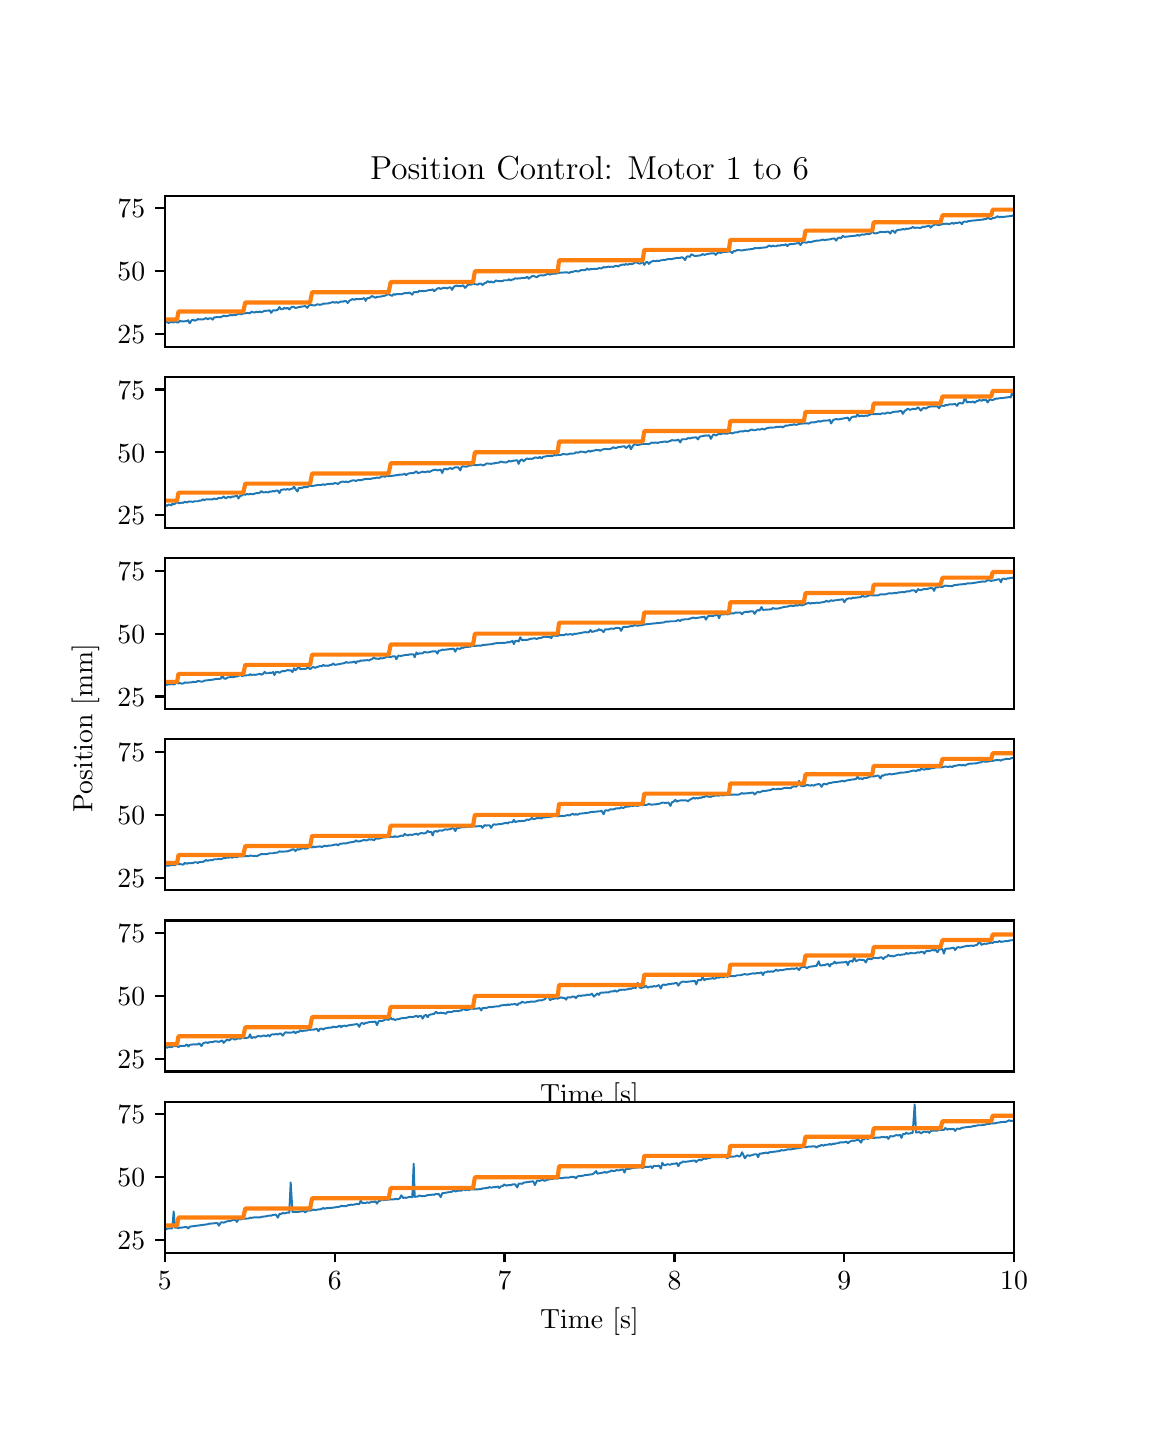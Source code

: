 \begingroup%
\makeatletter%
\begin{pgfpicture}%
\pgfpathrectangle{\pgfpointorigin}{\pgfqpoint{5.481in}{7.0in}}%
\pgfusepath{use as bounding box, clip}%
\begin{pgfscope}%
\pgfsetbuttcap%
\pgfsetmiterjoin%
\pgfsetlinewidth{0.0pt}%
\definecolor{currentstroke}{rgb}{1.0,1.0,1.0}%
\pgfsetstrokecolor{currentstroke}%
\pgfsetstrokeopacity{0.0}%
\pgfsetdash{}{0pt}%
\pgfpathmoveto{\pgfqpoint{0.0in}{0.0in}}%
\pgfpathlineto{\pgfqpoint{5.481in}{0.0in}}%
\pgfpathlineto{\pgfqpoint{5.481in}{7.0in}}%
\pgfpathlineto{\pgfqpoint{0.0in}{7.0in}}%
\pgfpathclose%
\pgfusepath{}%
\end{pgfscope}%
\begin{pgfscope}%
\pgfsetbuttcap%
\pgfsetmiterjoin%
\definecolor{currentfill}{rgb}{1.0,1.0,1.0}%
\pgfsetfillcolor{currentfill}%
\pgfsetlinewidth{0.0pt}%
\definecolor{currentstroke}{rgb}{0.0,0.0,0.0}%
\pgfsetstrokecolor{currentstroke}%
\pgfsetstrokeopacity{0.0}%
\pgfsetdash{}{0pt}%
\pgfpathmoveto{\pgfqpoint{0.685in}{5.405in}}%
\pgfpathlineto{\pgfqpoint{4.932in}{5.405in}}%
\pgfpathlineto{\pgfqpoint{4.932in}{6.16in}}%
\pgfpathlineto{\pgfqpoint{0.685in}{6.16in}}%
\pgfpathclose%
\pgfusepath{fill}%
\end{pgfscope}%
\begin{pgfscope}%
\pgfsetbuttcap%
\pgfsetroundjoin%
\definecolor{currentfill}{rgb}{0.0,0.0,0.0}%
\pgfsetfillcolor{currentfill}%
\pgfsetlinewidth{0.803pt}%
\definecolor{currentstroke}{rgb}{0.0,0.0,0.0}%
\pgfsetstrokecolor{currentstroke}%
\pgfsetdash{}{0pt}%
\pgfsys@defobject{currentmarker}{\pgfqpoint{-0.049in}{0.0in}}{\pgfqpoint{-0.0in}{0.0in}}{%
\pgfpathmoveto{\pgfqpoint{-0.0in}{0.0in}}%
\pgfpathlineto{\pgfqpoint{-0.049in}{0.0in}}%
\pgfusepath{stroke,fill}%
}%
\begin{pgfscope}%
\pgfsys@transformshift{0.685in}{5.468in}%
\pgfsys@useobject{currentmarker}{}%
\end{pgfscope}%
\end{pgfscope}%
\begin{pgfscope}%
\definecolor{textcolor}{rgb}{0.0,0.0,0.0}%
\pgfsetstrokecolor{textcolor}%
\pgfsetfillcolor{textcolor}%
\pgftext[x=0.449in, y=5.42in, left, base]{\color{textcolor}\rmfamily\fontsize{10.0}{12.0}\selectfont \(\displaystyle {25}\)}%
\end{pgfscope}%
\begin{pgfscope}%
\pgfsetbuttcap%
\pgfsetroundjoin%
\definecolor{currentfill}{rgb}{0.0,0.0,0.0}%
\pgfsetfillcolor{currentfill}%
\pgfsetlinewidth{0.803pt}%
\definecolor{currentstroke}{rgb}{0.0,0.0,0.0}%
\pgfsetstrokecolor{currentstroke}%
\pgfsetdash{}{0pt}%
\pgfsys@defobject{currentmarker}{\pgfqpoint{-0.049in}{0.0in}}{\pgfqpoint{-0.0in}{0.0in}}{%
\pgfpathmoveto{\pgfqpoint{-0.0in}{0.0in}}%
\pgfpathlineto{\pgfqpoint{-0.049in}{0.0in}}%
\pgfusepath{stroke,fill}%
}%
\begin{pgfscope}%
\pgfsys@transformshift{0.685in}{5.782in}%
\pgfsys@useobject{currentmarker}{}%
\end{pgfscope}%
\end{pgfscope}%
\begin{pgfscope}%
\definecolor{textcolor}{rgb}{0.0,0.0,0.0}%
\pgfsetstrokecolor{textcolor}%
\pgfsetfillcolor{textcolor}%
\pgftext[x=0.449in, y=5.734in, left, base]{\color{textcolor}\rmfamily\fontsize{10.0}{12.0}\selectfont \(\displaystyle {50}\)}%
\end{pgfscope}%
\begin{pgfscope}%
\pgfsetbuttcap%
\pgfsetroundjoin%
\definecolor{currentfill}{rgb}{0.0,0.0,0.0}%
\pgfsetfillcolor{currentfill}%
\pgfsetlinewidth{0.803pt}%
\definecolor{currentstroke}{rgb}{0.0,0.0,0.0}%
\pgfsetstrokecolor{currentstroke}%
\pgfsetdash{}{0pt}%
\pgfsys@defobject{currentmarker}{\pgfqpoint{-0.049in}{0.0in}}{\pgfqpoint{-0.0in}{0.0in}}{%
\pgfpathmoveto{\pgfqpoint{-0.0in}{0.0in}}%
\pgfpathlineto{\pgfqpoint{-0.049in}{0.0in}}%
\pgfusepath{stroke,fill}%
}%
\begin{pgfscope}%
\pgfsys@transformshift{0.685in}{6.097in}%
\pgfsys@useobject{currentmarker}{}%
\end{pgfscope}%
\end{pgfscope}%
\begin{pgfscope}%
\definecolor{textcolor}{rgb}{0.0,0.0,0.0}%
\pgfsetstrokecolor{textcolor}%
\pgfsetfillcolor{textcolor}%
\pgftext[x=0.449in, y=6.049in, left, base]{\color{textcolor}\rmfamily\fontsize{10.0}{12.0}\selectfont \(\displaystyle {75}\)}%
\end{pgfscope}%
\begin{pgfscope}%
\pgfpathrectangle{\pgfqpoint{0.685in}{5.405in}}{\pgfqpoint{4.247in}{0.755in}}%
\pgfusepath{clip}%
\pgfsetrectcap%
\pgfsetroundjoin%
\pgfsetlinewidth{0.703pt}%
\definecolor{currentstroke}{rgb}{0.122,0.467,0.706}%
\pgfsetstrokecolor{currentstroke}%
\pgfsetdash{}{0pt}%
\pgfpathmoveto{\pgfqpoint{0.681in}{5.521in}}%
\pgfpathlineto{\pgfqpoint{0.688in}{5.525in}}%
\pgfpathlineto{\pgfqpoint{0.695in}{5.531in}}%
\pgfpathlineto{\pgfqpoint{0.705in}{5.523in}}%
\pgfpathlineto{\pgfqpoint{0.719in}{5.53in}}%
\pgfpathlineto{\pgfqpoint{0.723in}{5.527in}}%
\pgfpathlineto{\pgfqpoint{0.73in}{5.526in}}%
\pgfpathlineto{\pgfqpoint{0.737in}{5.531in}}%
\pgfpathlineto{\pgfqpoint{0.747in}{5.526in}}%
\pgfpathlineto{\pgfqpoint{0.754in}{5.526in}}%
\pgfpathlineto{\pgfqpoint{0.761in}{5.535in}}%
\pgfpathlineto{\pgfqpoint{0.771in}{5.531in}}%
\pgfpathlineto{\pgfqpoint{0.786in}{5.532in}}%
\pgfpathlineto{\pgfqpoint{0.796in}{5.533in}}%
\pgfpathlineto{\pgfqpoint{0.803in}{5.537in}}%
\pgfpathlineto{\pgfqpoint{0.81in}{5.522in}}%
\pgfpathlineto{\pgfqpoint{0.82in}{5.537in}}%
\pgfpathlineto{\pgfqpoint{0.827in}{5.54in}}%
\pgfpathlineto{\pgfqpoint{0.834in}{5.535in}}%
\pgfpathlineto{\pgfqpoint{0.844in}{5.538in}}%
\pgfpathlineto{\pgfqpoint{0.851in}{5.543in}}%
\pgfpathlineto{\pgfqpoint{0.858in}{5.541in}}%
\pgfpathlineto{\pgfqpoint{0.869in}{5.542in}}%
\pgfpathlineto{\pgfqpoint{0.876in}{5.541in}}%
\pgfpathlineto{\pgfqpoint{0.893in}{5.548in}}%
\pgfpathlineto{\pgfqpoint{0.9in}{5.541in}}%
\pgfpathlineto{\pgfqpoint{0.907in}{5.546in}}%
\pgfpathlineto{\pgfqpoint{0.917in}{5.547in}}%
\pgfpathlineto{\pgfqpoint{0.925in}{5.54in}}%
\pgfpathlineto{\pgfqpoint{0.932in}{5.551in}}%
\pgfpathlineto{\pgfqpoint{0.949in}{5.553in}}%
\pgfpathlineto{\pgfqpoint{0.956in}{5.552in}}%
\pgfpathlineto{\pgfqpoint{0.966in}{5.553in}}%
\pgfpathlineto{\pgfqpoint{0.98in}{5.56in}}%
\pgfpathlineto{\pgfqpoint{0.99in}{5.557in}}%
\pgfpathlineto{\pgfqpoint{1.005in}{5.56in}}%
\pgfpathlineto{\pgfqpoint{1.015in}{5.564in}}%
\pgfpathlineto{\pgfqpoint{1.022in}{5.561in}}%
\pgfpathlineto{\pgfqpoint{1.029in}{5.564in}}%
\pgfpathlineto{\pgfqpoint{1.039in}{5.562in}}%
\pgfpathlineto{\pgfqpoint{1.054in}{5.57in}}%
\pgfpathlineto{\pgfqpoint{1.071in}{5.567in}}%
\pgfpathlineto{\pgfqpoint{1.078in}{5.572in}}%
\pgfpathlineto{\pgfqpoint{1.088in}{5.571in}}%
\pgfpathlineto{\pgfqpoint{1.095in}{5.574in}}%
\pgfpathlineto{\pgfqpoint{1.112in}{5.572in}}%
\pgfpathlineto{\pgfqpoint{1.119in}{5.58in}}%
\pgfpathlineto{\pgfqpoint{1.13in}{5.576in}}%
\pgfpathlineto{\pgfqpoint{1.137in}{5.576in}}%
\pgfpathlineto{\pgfqpoint{1.144in}{5.58in}}%
\pgfpathlineto{\pgfqpoint{1.154in}{5.577in}}%
\pgfpathlineto{\pgfqpoint{1.161in}{5.581in}}%
\pgfpathlineto{\pgfqpoint{1.168in}{5.577in}}%
\pgfpathlineto{\pgfqpoint{1.185in}{5.584in}}%
\pgfpathlineto{\pgfqpoint{1.203in}{5.585in}}%
\pgfpathlineto{\pgfqpoint{1.21in}{5.587in}}%
\pgfpathlineto{\pgfqpoint{1.217in}{5.574in}}%
\pgfpathlineto{\pgfqpoint{1.227in}{5.587in}}%
\pgfpathlineto{\pgfqpoint{1.241in}{5.586in}}%
\pgfpathlineto{\pgfqpoint{1.251in}{5.59in}}%
\pgfpathlineto{\pgfqpoint{1.259in}{5.603in}}%
\pgfpathlineto{\pgfqpoint{1.266in}{5.592in}}%
\pgfpathlineto{\pgfqpoint{1.276in}{5.592in}}%
\pgfpathlineto{\pgfqpoint{1.283in}{5.6in}}%
\pgfpathlineto{\pgfqpoint{1.29in}{5.595in}}%
\pgfpathlineto{\pgfqpoint{1.3in}{5.599in}}%
\pgfpathlineto{\pgfqpoint{1.308in}{5.591in}}%
\pgfpathlineto{\pgfqpoint{1.315in}{5.599in}}%
\pgfpathlineto{\pgfqpoint{1.324in}{5.605in}}%
\pgfpathlineto{\pgfqpoint{1.332in}{5.603in}}%
\pgfpathlineto{\pgfqpoint{1.339in}{5.598in}}%
\pgfpathlineto{\pgfqpoint{1.356in}{5.603in}}%
\pgfpathlineto{\pgfqpoint{1.388in}{5.608in}}%
\pgfpathlineto{\pgfqpoint{1.398in}{5.599in}}%
\pgfpathlineto{\pgfqpoint{1.405in}{5.609in}}%
\pgfpathlineto{\pgfqpoint{1.412in}{5.615in}}%
\pgfpathlineto{\pgfqpoint{1.429in}{5.611in}}%
\pgfpathlineto{\pgfqpoint{1.436in}{5.611in}}%
\pgfpathlineto{\pgfqpoint{1.446in}{5.616in}}%
\pgfpathlineto{\pgfqpoint{1.454in}{5.616in}}%
\pgfpathlineto{\pgfqpoint{1.461in}{5.614in}}%
\pgfpathlineto{\pgfqpoint{1.47in}{5.616in}}%
\pgfpathlineto{\pgfqpoint{1.478in}{5.62in}}%
\pgfpathlineto{\pgfqpoint{1.502in}{5.621in}}%
\pgfpathlineto{\pgfqpoint{1.526in}{5.628in}}%
\pgfpathlineto{\pgfqpoint{1.536in}{5.625in}}%
\pgfpathlineto{\pgfqpoint{1.544in}{5.628in}}%
\pgfpathlineto{\pgfqpoint{1.551in}{5.624in}}%
\pgfpathlineto{\pgfqpoint{1.568in}{5.631in}}%
\pgfpathlineto{\pgfqpoint{1.575in}{5.63in}}%
\pgfpathlineto{\pgfqpoint{1.585in}{5.633in}}%
\pgfpathlineto{\pgfqpoint{1.592in}{5.633in}}%
\pgfpathlineto{\pgfqpoint{1.6in}{5.623in}}%
\pgfpathlineto{\pgfqpoint{1.609in}{5.635in}}%
\pgfpathlineto{\pgfqpoint{1.624in}{5.643in}}%
\pgfpathlineto{\pgfqpoint{1.634in}{5.639in}}%
\pgfpathlineto{\pgfqpoint{1.641in}{5.644in}}%
\pgfpathlineto{\pgfqpoint{1.648in}{5.642in}}%
\pgfpathlineto{\pgfqpoint{1.673in}{5.644in}}%
\pgfpathlineto{\pgfqpoint{1.683in}{5.648in}}%
\pgfpathlineto{\pgfqpoint{1.69in}{5.634in}}%
\pgfpathlineto{\pgfqpoint{1.697in}{5.647in}}%
\pgfpathlineto{\pgfqpoint{1.707in}{5.648in}}%
\pgfpathlineto{\pgfqpoint{1.714in}{5.652in}}%
\pgfpathlineto{\pgfqpoint{1.721in}{5.658in}}%
\pgfpathlineto{\pgfqpoint{1.731in}{5.654in}}%
\pgfpathlineto{\pgfqpoint{1.739in}{5.649in}}%
\pgfpathlineto{\pgfqpoint{1.746in}{5.654in}}%
\pgfpathlineto{\pgfqpoint{1.763in}{5.655in}}%
\pgfpathlineto{\pgfqpoint{1.787in}{5.66in}}%
\pgfpathlineto{\pgfqpoint{1.794in}{5.664in}}%
\pgfpathlineto{\pgfqpoint{1.805in}{5.667in}}%
\pgfpathlineto{\pgfqpoint{1.822in}{5.659in}}%
\pgfpathlineto{\pgfqpoint{1.83in}{5.668in}}%
\pgfpathlineto{\pgfqpoint{1.837in}{5.664in}}%
\pgfpathlineto{\pgfqpoint{1.843in}{5.668in}}%
\pgfpathlineto{\pgfqpoint{1.868in}{5.667in}}%
\pgfpathlineto{\pgfqpoint{1.885in}{5.673in}}%
\pgfpathlineto{\pgfqpoint{1.902in}{5.672in}}%
\pgfpathlineto{\pgfqpoint{1.909in}{5.676in}}%
\pgfpathlineto{\pgfqpoint{1.923in}{5.665in}}%
\pgfpathlineto{\pgfqpoint{1.93in}{5.677in}}%
\pgfpathlineto{\pgfqpoint{1.935in}{5.678in}}%
\pgfpathlineto{\pgfqpoint{1.951in}{5.678in}}%
\pgfpathlineto{\pgfqpoint{1.958in}{5.684in}}%
\pgfpathlineto{\pgfqpoint{1.968in}{5.682in}}%
\pgfpathlineto{\pgfqpoint{1.975in}{5.684in}}%
\pgfpathlineto{\pgfqpoint{1.983in}{5.682in}}%
\pgfpathlineto{\pgfqpoint{2.007in}{5.688in}}%
\pgfpathlineto{\pgfqpoint{2.018in}{5.688in}}%
\pgfpathlineto{\pgfqpoint{2.025in}{5.692in}}%
\pgfpathlineto{\pgfqpoint{2.032in}{5.682in}}%
\pgfpathlineto{\pgfqpoint{2.049in}{5.696in}}%
\pgfpathlineto{\pgfqpoint{2.055in}{5.698in}}%
\pgfpathlineto{\pgfqpoint{2.065in}{5.694in}}%
\pgfpathlineto{\pgfqpoint{2.08in}{5.699in}}%
\pgfpathlineto{\pgfqpoint{2.09in}{5.699in}}%
\pgfpathlineto{\pgfqpoint{2.097in}{5.696in}}%
\pgfpathlineto{\pgfqpoint{2.107in}{5.701in}}%
\pgfpathlineto{\pgfqpoint{2.114in}{5.701in}}%
\pgfpathlineto{\pgfqpoint{2.122in}{5.689in}}%
\pgfpathlineto{\pgfqpoint{2.13in}{5.704in}}%
\pgfpathlineto{\pgfqpoint{2.138in}{5.708in}}%
\pgfpathlineto{\pgfqpoint{2.146in}{5.71in}}%
\pgfpathlineto{\pgfqpoint{2.153in}{5.708in}}%
\pgfpathlineto{\pgfqpoint{2.17in}{5.708in}}%
\pgfpathlineto{\pgfqpoint{2.177in}{5.712in}}%
\pgfpathlineto{\pgfqpoint{2.187in}{5.699in}}%
\pgfpathlineto{\pgfqpoint{2.2in}{5.713in}}%
\pgfpathlineto{\pgfqpoint{2.208in}{5.716in}}%
\pgfpathlineto{\pgfqpoint{2.213in}{5.715in}}%
\pgfpathlineto{\pgfqpoint{2.22in}{5.716in}}%
\pgfpathlineto{\pgfqpoint{2.227in}{5.722in}}%
\pgfpathlineto{\pgfqpoint{2.236in}{5.717in}}%
\pgfpathlineto{\pgfqpoint{2.243in}{5.717in}}%
\pgfpathlineto{\pgfqpoint{2.25in}{5.715in}}%
\pgfpathlineto{\pgfqpoint{2.26in}{5.721in}}%
\pgfpathlineto{\pgfqpoint{2.268in}{5.72in}}%
\pgfpathlineto{\pgfqpoint{2.274in}{5.713in}}%
\pgfpathlineto{\pgfqpoint{2.285in}{5.723in}}%
\pgfpathlineto{\pgfqpoint{2.292in}{5.725in}}%
\pgfpathlineto{\pgfqpoint{2.3in}{5.733in}}%
\pgfpathlineto{\pgfqpoint{2.309in}{5.726in}}%
\pgfpathlineto{\pgfqpoint{2.317in}{5.731in}}%
\pgfpathlineto{\pgfqpoint{2.326in}{5.726in}}%
\pgfpathlineto{\pgfqpoint{2.333in}{5.728in}}%
\pgfpathlineto{\pgfqpoint{2.341in}{5.736in}}%
\pgfpathlineto{\pgfqpoint{2.351in}{5.733in}}%
\pgfpathlineto{\pgfqpoint{2.375in}{5.733in}}%
\pgfpathlineto{\pgfqpoint{2.382in}{5.737in}}%
\pgfpathlineto{\pgfqpoint{2.4in}{5.737in}}%
\pgfpathlineto{\pgfqpoint{2.407in}{5.742in}}%
\pgfpathlineto{\pgfqpoint{2.414in}{5.736in}}%
\pgfpathlineto{\pgfqpoint{2.424in}{5.741in}}%
\pgfpathlineto{\pgfqpoint{2.431in}{5.742in}}%
\pgfpathlineto{\pgfqpoint{2.438in}{5.747in}}%
\pgfpathlineto{\pgfqpoint{2.448in}{5.745in}}%
\pgfpathlineto{\pgfqpoint{2.455in}{5.747in}}%
\pgfpathlineto{\pgfqpoint{2.463in}{5.746in}}%
\pgfpathlineto{\pgfqpoint{2.472in}{5.749in}}%
\pgfpathlineto{\pgfqpoint{2.489in}{5.749in}}%
\pgfpathlineto{\pgfqpoint{2.498in}{5.755in}}%
\pgfpathlineto{\pgfqpoint{2.505in}{5.745in}}%
\pgfpathlineto{\pgfqpoint{2.521in}{5.757in}}%
\pgfpathlineto{\pgfqpoint{2.528in}{5.759in}}%
\pgfpathlineto{\pgfqpoint{2.546in}{5.752in}}%
\pgfpathlineto{\pgfqpoint{2.553in}{5.759in}}%
\pgfpathlineto{\pgfqpoint{2.56in}{5.761in}}%
\pgfpathlineto{\pgfqpoint{2.584in}{5.762in}}%
\pgfpathlineto{\pgfqpoint{2.603in}{5.77in}}%
\pgfpathlineto{\pgfqpoint{2.611in}{5.765in}}%
\pgfpathlineto{\pgfqpoint{2.623in}{5.771in}}%
\pgfpathlineto{\pgfqpoint{2.626in}{5.769in}}%
\pgfpathlineto{\pgfqpoint{2.633in}{5.77in}}%
\pgfpathlineto{\pgfqpoint{2.643in}{5.77in}}%
\pgfpathlineto{\pgfqpoint{2.65in}{5.774in}}%
\pgfpathlineto{\pgfqpoint{2.667in}{5.775in}}%
\pgfpathlineto{\pgfqpoint{2.682in}{5.776in}}%
\pgfpathlineto{\pgfqpoint{2.699in}{5.776in}}%
\pgfpathlineto{\pgfqpoint{2.709in}{5.774in}}%
\pgfpathlineto{\pgfqpoint{2.716in}{5.779in}}%
\pgfpathlineto{\pgfqpoint{2.725in}{5.779in}}%
\pgfpathlineto{\pgfqpoint{2.741in}{5.784in}}%
\pgfpathlineto{\pgfqpoint{2.749in}{5.781in}}%
\pgfpathlineto{\pgfqpoint{2.758in}{5.782in}}%
\pgfpathlineto{\pgfqpoint{2.765in}{5.788in}}%
\pgfpathlineto{\pgfqpoint{2.789in}{5.788in}}%
\pgfpathlineto{\pgfqpoint{2.796in}{5.796in}}%
\pgfpathlineto{\pgfqpoint{2.806in}{5.789in}}%
\pgfpathlineto{\pgfqpoint{2.814in}{5.793in}}%
\pgfpathlineto{\pgfqpoint{2.848in}{5.794in}}%
\pgfpathlineto{\pgfqpoint{2.856in}{5.798in}}%
\pgfpathlineto{\pgfqpoint{2.869in}{5.796in}}%
\pgfpathlineto{\pgfqpoint{2.88in}{5.803in}}%
\pgfpathlineto{\pgfqpoint{2.887in}{5.801in}}%
\pgfpathlineto{\pgfqpoint{2.904in}{5.805in}}%
\pgfpathlineto{\pgfqpoint{2.911in}{5.804in}}%
\pgfpathlineto{\pgfqpoint{2.918in}{5.805in}}%
\pgfpathlineto{\pgfqpoint{2.928in}{5.804in}}%
\pgfpathlineto{\pgfqpoint{2.937in}{5.808in}}%
\pgfpathlineto{\pgfqpoint{2.944in}{5.809in}}%
\pgfpathlineto{\pgfqpoint{2.953in}{5.806in}}%
\pgfpathlineto{\pgfqpoint{2.96in}{5.811in}}%
\pgfpathlineto{\pgfqpoint{2.977in}{5.816in}}%
\pgfpathlineto{\pgfqpoint{2.984in}{5.814in}}%
\pgfpathlineto{\pgfqpoint{2.991in}{5.818in}}%
\pgfpathlineto{\pgfqpoint{3.001in}{5.815in}}%
\pgfpathlineto{\pgfqpoint{3.009in}{5.819in}}%
\pgfpathlineto{\pgfqpoint{3.016in}{5.818in}}%
\pgfpathlineto{\pgfqpoint{3.026in}{5.819in}}%
\pgfpathlineto{\pgfqpoint{3.04in}{5.828in}}%
\pgfpathlineto{\pgfqpoint{3.05in}{5.823in}}%
\pgfpathlineto{\pgfqpoint{3.06in}{5.82in}}%
\pgfpathlineto{\pgfqpoint{3.068in}{5.823in}}%
\pgfpathlineto{\pgfqpoint{3.075in}{5.828in}}%
\pgfpathlineto{\pgfqpoint{3.083in}{5.814in}}%
\pgfpathlineto{\pgfqpoint{3.092in}{5.828in}}%
\pgfpathlineto{\pgfqpoint{3.099in}{5.828in}}%
\pgfpathlineto{\pgfqpoint{3.106in}{5.819in}}%
\pgfpathlineto{\pgfqpoint{3.116in}{5.829in}}%
\pgfpathlineto{\pgfqpoint{3.13in}{5.834in}}%
\pgfpathlineto{\pgfqpoint{3.141in}{5.832in}}%
\pgfpathlineto{\pgfqpoint{3.149in}{5.835in}}%
\pgfpathlineto{\pgfqpoint{3.156in}{5.833in}}%
\pgfpathlineto{\pgfqpoint{3.166in}{5.837in}}%
\pgfpathlineto{\pgfqpoint{3.173in}{5.837in}}%
\pgfpathlineto{\pgfqpoint{3.18in}{5.839in}}%
\pgfpathlineto{\pgfqpoint{3.189in}{5.839in}}%
\pgfpathlineto{\pgfqpoint{3.196in}{5.842in}}%
\pgfpathlineto{\pgfqpoint{3.221in}{5.843in}}%
\pgfpathlineto{\pgfqpoint{3.228in}{5.845in}}%
\pgfpathlineto{\pgfqpoint{3.239in}{5.847in}}%
\pgfpathlineto{\pgfqpoint{3.246in}{5.849in}}%
\pgfpathlineto{\pgfqpoint{3.253in}{5.848in}}%
\pgfpathlineto{\pgfqpoint{3.263in}{5.849in}}%
\pgfpathlineto{\pgfqpoint{3.27in}{5.852in}}%
\pgfpathlineto{\pgfqpoint{3.277in}{5.85in}}%
\pgfpathlineto{\pgfqpoint{3.287in}{5.838in}}%
\pgfpathlineto{\pgfqpoint{3.294in}{5.853in}}%
\pgfpathlineto{\pgfqpoint{3.301in}{5.857in}}%
\pgfpathlineto{\pgfqpoint{3.311in}{5.854in}}%
\pgfpathlineto{\pgfqpoint{3.318in}{5.867in}}%
\pgfpathlineto{\pgfqpoint{3.336in}{5.858in}}%
\pgfpathlineto{\pgfqpoint{3.367in}{5.862in}}%
\pgfpathlineto{\pgfqpoint{3.374in}{5.868in}}%
\pgfpathlineto{\pgfqpoint{3.384in}{5.864in}}%
\pgfpathlineto{\pgfqpoint{3.401in}{5.869in}}%
\pgfpathlineto{\pgfqpoint{3.416in}{5.871in}}%
\pgfpathlineto{\pgfqpoint{3.433in}{5.872in}}%
\pgfpathlineto{\pgfqpoint{3.44in}{5.864in}}%
\pgfpathlineto{\pgfqpoint{3.45in}{5.874in}}%
\pgfpathlineto{\pgfqpoint{3.457in}{5.876in}}%
\pgfpathlineto{\pgfqpoint{3.464in}{5.874in}}%
\pgfpathlineto{\pgfqpoint{3.482in}{5.879in}}%
\pgfpathlineto{\pgfqpoint{3.489in}{5.878in}}%
\pgfpathlineto{\pgfqpoint{3.513in}{5.882in}}%
\pgfpathlineto{\pgfqpoint{3.523in}{5.873in}}%
\pgfpathlineto{\pgfqpoint{3.53in}{5.883in}}%
\pgfpathlineto{\pgfqpoint{3.537in}{5.882in}}%
\pgfpathlineto{\pgfqpoint{3.547in}{5.888in}}%
\pgfpathlineto{\pgfqpoint{3.562in}{5.887in}}%
\pgfpathlineto{\pgfqpoint{3.572in}{5.886in}}%
\pgfpathlineto{\pgfqpoint{3.586in}{5.889in}}%
\pgfpathlineto{\pgfqpoint{3.628in}{5.894in}}%
\pgfpathlineto{\pgfqpoint{3.635in}{5.898in}}%
\pgfpathlineto{\pgfqpoint{3.645in}{5.897in}}%
\pgfpathlineto{\pgfqpoint{3.659in}{5.898in}}%
\pgfpathlineto{\pgfqpoint{3.694in}{5.902in}}%
\pgfpathlineto{\pgfqpoint{3.708in}{5.911in}}%
\pgfpathlineto{\pgfqpoint{3.718in}{5.905in}}%
\pgfpathlineto{\pgfqpoint{3.725in}{5.91in}}%
\pgfpathlineto{\pgfqpoint{3.735in}{5.907in}}%
\pgfpathlineto{\pgfqpoint{3.743in}{5.907in}}%
\pgfpathlineto{\pgfqpoint{3.75in}{5.911in}}%
\pgfpathlineto{\pgfqpoint{3.76in}{5.91in}}%
\pgfpathlineto{\pgfqpoint{3.768in}{5.913in}}%
\pgfpathlineto{\pgfqpoint{3.774in}{5.912in}}%
\pgfpathlineto{\pgfqpoint{3.784in}{5.913in}}%
\pgfpathlineto{\pgfqpoint{3.791in}{5.917in}}%
\pgfpathlineto{\pgfqpoint{3.798in}{5.908in}}%
\pgfpathlineto{\pgfqpoint{3.808in}{5.917in}}%
\pgfpathlineto{\pgfqpoint{3.823in}{5.918in}}%
\pgfpathlineto{\pgfqpoint{3.857in}{5.923in}}%
\pgfpathlineto{\pgfqpoint{3.864in}{5.913in}}%
\pgfpathlineto{\pgfqpoint{3.872in}{5.925in}}%
\pgfpathlineto{\pgfqpoint{3.881in}{5.927in}}%
\pgfpathlineto{\pgfqpoint{3.896in}{5.925in}}%
\pgfpathlineto{\pgfqpoint{3.906in}{5.93in}}%
\pgfpathlineto{\pgfqpoint{3.913in}{5.927in}}%
\pgfpathlineto{\pgfqpoint{3.93in}{5.932in}}%
\pgfpathlineto{\pgfqpoint{3.944in}{5.935in}}%
\pgfpathlineto{\pgfqpoint{3.962in}{5.936in}}%
\pgfpathlineto{\pgfqpoint{3.969in}{5.939in}}%
\pgfpathlineto{\pgfqpoint{3.979in}{5.94in}}%
\pgfpathlineto{\pgfqpoint{3.986in}{5.937in}}%
\pgfpathlineto{\pgfqpoint{3.994in}{5.94in}}%
\pgfpathlineto{\pgfqpoint{4.01in}{5.941in}}%
\pgfpathlineto{\pgfqpoint{4.017in}{5.944in}}%
\pgfpathlineto{\pgfqpoint{4.035in}{5.946in}}%
\pgfpathlineto{\pgfqpoint{4.042in}{5.935in}}%
\pgfpathlineto{\pgfqpoint{4.052in}{5.949in}}%
\pgfpathlineto{\pgfqpoint{4.06in}{5.95in}}%
\pgfpathlineto{\pgfqpoint{4.066in}{5.947in}}%
\pgfpathlineto{\pgfqpoint{4.076in}{5.959in}}%
\pgfpathlineto{\pgfqpoint{4.083in}{5.954in}}%
\pgfpathlineto{\pgfqpoint{4.142in}{5.96in}}%
\pgfpathlineto{\pgfqpoint{4.149in}{5.964in}}%
\pgfpathlineto{\pgfqpoint{4.157in}{5.959in}}%
\pgfpathlineto{\pgfqpoint{4.167in}{5.965in}}%
\pgfpathlineto{\pgfqpoint{4.174in}{5.966in}}%
\pgfpathlineto{\pgfqpoint{4.181in}{5.965in}}%
\pgfpathlineto{\pgfqpoint{4.198in}{5.969in}}%
\pgfpathlineto{\pgfqpoint{4.205in}{5.967in}}%
\pgfpathlineto{\pgfqpoint{4.215in}{5.971in}}%
\pgfpathlineto{\pgfqpoint{4.223in}{5.981in}}%
\pgfpathlineto{\pgfqpoint{4.23in}{5.973in}}%
\pgfpathlineto{\pgfqpoint{4.24in}{5.971in}}%
\pgfpathlineto{\pgfqpoint{4.254in}{5.975in}}%
\pgfpathlineto{\pgfqpoint{4.264in}{5.979in}}%
\pgfpathlineto{\pgfqpoint{4.278in}{5.978in}}%
\pgfpathlineto{\pgfqpoint{4.303in}{5.98in}}%
\pgfpathlineto{\pgfqpoint{4.313in}{5.97in}}%
\pgfpathlineto{\pgfqpoint{4.32in}{5.984in}}%
\pgfpathlineto{\pgfqpoint{4.327in}{5.985in}}%
\pgfpathlineto{\pgfqpoint{4.337in}{5.974in}}%
\pgfpathlineto{\pgfqpoint{4.344in}{5.986in}}%
\pgfpathlineto{\pgfqpoint{4.352in}{5.989in}}%
\pgfpathlineto{\pgfqpoint{4.369in}{5.99in}}%
\pgfpathlineto{\pgfqpoint{4.376in}{5.993in}}%
\pgfpathlineto{\pgfqpoint{4.386in}{5.991in}}%
\pgfpathlineto{\pgfqpoint{4.393in}{5.995in}}%
\pgfpathlineto{\pgfqpoint{4.4in}{5.994in}}%
\pgfpathlineto{\pgfqpoint{4.418in}{5.998in}}%
\pgfpathlineto{\pgfqpoint{4.425in}{6.003in}}%
\pgfpathlineto{\pgfqpoint{4.435in}{5.999in}}%
\pgfpathlineto{\pgfqpoint{4.442in}{6.0in}}%
\pgfpathlineto{\pgfqpoint{4.466in}{5.999in}}%
\pgfpathlineto{\pgfqpoint{4.476in}{6.005in}}%
\pgfpathlineto{\pgfqpoint{4.483in}{6.004in}}%
\pgfpathlineto{\pgfqpoint{4.501in}{6.008in}}%
\pgfpathlineto{\pgfqpoint{4.508in}{6.01in}}%
\pgfpathlineto{\pgfqpoint{4.515in}{6.0in}}%
\pgfpathlineto{\pgfqpoint{4.525in}{6.01in}}%
\pgfpathlineto{\pgfqpoint{4.539in}{6.017in}}%
\pgfpathlineto{\pgfqpoint{4.557in}{6.012in}}%
\pgfpathlineto{\pgfqpoint{4.564in}{6.015in}}%
\pgfpathlineto{\pgfqpoint{4.581in}{6.02in}}%
\pgfpathlineto{\pgfqpoint{4.588in}{6.019in}}%
\pgfpathlineto{\pgfqpoint{4.598in}{6.02in}}%
\pgfpathlineto{\pgfqpoint{4.606in}{6.017in}}%
\pgfpathlineto{\pgfqpoint{4.623in}{6.024in}}%
\pgfpathlineto{\pgfqpoint{4.63in}{6.019in}}%
\pgfpathlineto{\pgfqpoint{4.637in}{6.024in}}%
\pgfpathlineto{\pgfqpoint{4.647in}{6.023in}}%
\pgfpathlineto{\pgfqpoint{4.661in}{6.027in}}%
\pgfpathlineto{\pgfqpoint{4.671in}{6.017in}}%
\pgfpathlineto{\pgfqpoint{4.678in}{6.029in}}%
\pgfpathlineto{\pgfqpoint{4.686in}{6.03in}}%
\pgfpathlineto{\pgfqpoint{4.696in}{6.029in}}%
\pgfpathlineto{\pgfqpoint{4.703in}{6.033in}}%
\pgfpathlineto{\pgfqpoint{4.71in}{6.033in}}%
\pgfpathlineto{\pgfqpoint{4.72in}{6.035in}}%
\pgfpathlineto{\pgfqpoint{4.745in}{6.037in}}%
\pgfpathlineto{\pgfqpoint{4.752in}{6.039in}}%
\pgfpathlineto{\pgfqpoint{4.759in}{6.038in}}%
\pgfpathlineto{\pgfqpoint{4.769in}{6.04in}}%
\pgfpathlineto{\pgfqpoint{4.776in}{6.04in}}%
\pgfpathlineto{\pgfqpoint{4.783in}{6.043in}}%
\pgfpathlineto{\pgfqpoint{4.793in}{6.043in}}%
\pgfpathlineto{\pgfqpoint{4.8in}{6.051in}}%
\pgfpathlineto{\pgfqpoint{4.81in}{6.044in}}%
\pgfpathlineto{\pgfqpoint{4.818in}{6.043in}}%
\pgfpathlineto{\pgfqpoint{4.825in}{6.048in}}%
\pgfpathlineto{\pgfqpoint{4.835in}{6.049in}}%
\pgfpathlineto{\pgfqpoint{4.842in}{6.052in}}%
\pgfpathlineto{\pgfqpoint{4.849in}{6.057in}}%
\pgfpathlineto{\pgfqpoint{4.859in}{6.052in}}%
\pgfpathlineto{\pgfqpoint{4.866in}{6.054in}}%
\pgfpathlineto{\pgfqpoint{4.873in}{6.053in}}%
\pgfpathlineto{\pgfqpoint{4.922in}{6.059in}}%
\pgfpathlineto{\pgfqpoint{4.932in}{6.064in}}%
\pgfpathlineto{\pgfqpoint{4.939in}{6.061in}}%
\pgfpathlineto{\pgfqpoint{4.939in}{6.061in}}%
\pgfusepath{stroke}%
\end{pgfscope}%
\begin{pgfscope}%
\pgfpathrectangle{\pgfqpoint{0.685in}{5.405in}}{\pgfqpoint{4.247in}{0.755in}}%
\pgfusepath{clip}%
\pgfsetrectcap%
\pgfsetroundjoin%
\pgfsetlinewidth{1.506pt}%
\definecolor{currentstroke}{rgb}{1.0,0.498,0.055}%
\pgfsetstrokecolor{currentstroke}%
\pgfsetdash{}{0pt}%
\pgfpathmoveto{\pgfqpoint{0.681in}{5.541in}}%
\pgfpathlineto{\pgfqpoint{0.747in}{5.541in}}%
\pgfpathlineto{\pgfqpoint{0.754in}{5.581in}}%
\pgfpathlineto{\pgfqpoint{1.078in}{5.581in}}%
\pgfpathlineto{\pgfqpoint{1.088in}{5.626in}}%
\pgfpathlineto{\pgfqpoint{1.412in}{5.626in}}%
\pgfpathlineto{\pgfqpoint{1.422in}{5.677in}}%
\pgfpathlineto{\pgfqpoint{1.805in}{5.677in}}%
\pgfpathlineto{\pgfqpoint{1.815in}{5.728in}}%
\pgfpathlineto{\pgfqpoint{2.227in}{5.728in}}%
\pgfpathlineto{\pgfqpoint{2.236in}{5.782in}}%
\pgfpathlineto{\pgfqpoint{2.65in}{5.782in}}%
\pgfpathlineto{\pgfqpoint{2.657in}{5.837in}}%
\pgfpathlineto{\pgfqpoint{3.075in}{5.837in}}%
\pgfpathlineto{\pgfqpoint{3.083in}{5.889in}}%
\pgfpathlineto{\pgfqpoint{3.506in}{5.889in}}%
\pgfpathlineto{\pgfqpoint{3.513in}{5.939in}}%
\pgfpathlineto{\pgfqpoint{3.881in}{5.939in}}%
\pgfpathlineto{\pgfqpoint{3.889in}{5.985in}}%
\pgfpathlineto{\pgfqpoint{4.223in}{5.985in}}%
\pgfpathlineto{\pgfqpoint{4.23in}{6.027in}}%
\pgfpathlineto{\pgfqpoint{4.564in}{6.027in}}%
\pgfpathlineto{\pgfqpoint{4.574in}{6.062in}}%
\pgfpathlineto{\pgfqpoint{4.818in}{6.062in}}%
\pgfpathlineto{\pgfqpoint{4.825in}{6.09in}}%
\pgfpathlineto{\pgfqpoint{4.939in}{6.09in}}%
\pgfpathlineto{\pgfqpoint{4.939in}{6.09in}}%
\pgfusepath{stroke}%
\end{pgfscope}%
\begin{pgfscope}%
\pgfsetrectcap%
\pgfsetmiterjoin%
\pgfsetlinewidth{0.803pt}%
\definecolor{currentstroke}{rgb}{0.0,0.0,0.0}%
\pgfsetstrokecolor{currentstroke}%
\pgfsetdash{}{0pt}%
\pgfpathmoveto{\pgfqpoint{0.685in}{5.405in}}%
\pgfpathlineto{\pgfqpoint{0.685in}{6.16in}}%
\pgfusepath{stroke}%
\end{pgfscope}%
\begin{pgfscope}%
\pgfsetrectcap%
\pgfsetmiterjoin%
\pgfsetlinewidth{0.803pt}%
\definecolor{currentstroke}{rgb}{0.0,0.0,0.0}%
\pgfsetstrokecolor{currentstroke}%
\pgfsetdash{}{0pt}%
\pgfpathmoveto{\pgfqpoint{4.932in}{5.405in}}%
\pgfpathlineto{\pgfqpoint{4.932in}{6.16in}}%
\pgfusepath{stroke}%
\end{pgfscope}%
\begin{pgfscope}%
\pgfsetrectcap%
\pgfsetmiterjoin%
\pgfsetlinewidth{0.803pt}%
\definecolor{currentstroke}{rgb}{0.0,0.0,0.0}%
\pgfsetstrokecolor{currentstroke}%
\pgfsetdash{}{0pt}%
\pgfpathmoveto{\pgfqpoint{0.685in}{5.405in}}%
\pgfpathlineto{\pgfqpoint{4.932in}{5.405in}}%
\pgfusepath{stroke}%
\end{pgfscope}%
\begin{pgfscope}%
\pgfsetrectcap%
\pgfsetmiterjoin%
\pgfsetlinewidth{0.803pt}%
\definecolor{currentstroke}{rgb}{0.0,0.0,0.0}%
\pgfsetstrokecolor{currentstroke}%
\pgfsetdash{}{0pt}%
\pgfpathmoveto{\pgfqpoint{0.685in}{6.16in}}%
\pgfpathlineto{\pgfqpoint{4.932in}{6.16in}}%
\pgfusepath{stroke}%
\end{pgfscope}%
\begin{pgfscope}%
\definecolor{textcolor}{rgb}{0.0,0.0,0.0}%
\pgfsetstrokecolor{textcolor}%
\pgfsetfillcolor{textcolor}%
\pgftext[x=2.809in,y=6.243in,,base]{\color{textcolor}\rmfamily\fontsize{12.0}{14.4}\selectfont Position Control: Motor 1 to 6}%
\end{pgfscope}%
\begin{pgfscope}%
\pgfsetbuttcap%
\pgfsetmiterjoin%
\definecolor{currentfill}{rgb}{1.0,1.0,1.0}%
\pgfsetfillcolor{currentfill}%
\pgfsetlinewidth{0.0pt}%
\definecolor{currentstroke}{rgb}{0.0,0.0,0.0}%
\pgfsetstrokecolor{currentstroke}%
\pgfsetstrokeopacity{0.0}%
\pgfsetdash{}{0pt}%
\pgfpathmoveto{\pgfqpoint{0.685in}{4.499in}}%
\pgfpathlineto{\pgfqpoint{4.932in}{4.499in}}%
\pgfpathlineto{\pgfqpoint{4.932in}{5.254in}}%
\pgfpathlineto{\pgfqpoint{0.685in}{5.254in}}%
\pgfpathclose%
\pgfusepath{fill}%
\end{pgfscope}%
\begin{pgfscope}%
\pgfsetbuttcap%
\pgfsetroundjoin%
\definecolor{currentfill}{rgb}{0.0,0.0,0.0}%
\pgfsetfillcolor{currentfill}%
\pgfsetlinewidth{0.803pt}%
\definecolor{currentstroke}{rgb}{0.0,0.0,0.0}%
\pgfsetstrokecolor{currentstroke}%
\pgfsetdash{}{0pt}%
\pgfsys@defobject{currentmarker}{\pgfqpoint{-0.049in}{0.0in}}{\pgfqpoint{-0.0in}{0.0in}}{%
\pgfpathmoveto{\pgfqpoint{-0.0in}{0.0in}}%
\pgfpathlineto{\pgfqpoint{-0.049in}{0.0in}}%
\pgfusepath{stroke,fill}%
}%
\begin{pgfscope}%
\pgfsys@transformshift{0.685in}{4.562in}%
\pgfsys@useobject{currentmarker}{}%
\end{pgfscope}%
\end{pgfscope}%
\begin{pgfscope}%
\definecolor{textcolor}{rgb}{0.0,0.0,0.0}%
\pgfsetstrokecolor{textcolor}%
\pgfsetfillcolor{textcolor}%
\pgftext[x=0.449in, y=4.514in, left, base]{\color{textcolor}\rmfamily\fontsize{10.0}{12.0}\selectfont \(\displaystyle {25}\)}%
\end{pgfscope}%
\begin{pgfscope}%
\pgfsetbuttcap%
\pgfsetroundjoin%
\definecolor{currentfill}{rgb}{0.0,0.0,0.0}%
\pgfsetfillcolor{currentfill}%
\pgfsetlinewidth{0.803pt}%
\definecolor{currentstroke}{rgb}{0.0,0.0,0.0}%
\pgfsetstrokecolor{currentstroke}%
\pgfsetdash{}{0pt}%
\pgfsys@defobject{currentmarker}{\pgfqpoint{-0.049in}{0.0in}}{\pgfqpoint{-0.0in}{0.0in}}{%
\pgfpathmoveto{\pgfqpoint{-0.0in}{0.0in}}%
\pgfpathlineto{\pgfqpoint{-0.049in}{0.0in}}%
\pgfusepath{stroke,fill}%
}%
\begin{pgfscope}%
\pgfsys@transformshift{0.685in}{4.877in}%
\pgfsys@useobject{currentmarker}{}%
\end{pgfscope}%
\end{pgfscope}%
\begin{pgfscope}%
\definecolor{textcolor}{rgb}{0.0,0.0,0.0}%
\pgfsetstrokecolor{textcolor}%
\pgfsetfillcolor{textcolor}%
\pgftext[x=0.449in, y=4.828in, left, base]{\color{textcolor}\rmfamily\fontsize{10.0}{12.0}\selectfont \(\displaystyle {50}\)}%
\end{pgfscope}%
\begin{pgfscope}%
\pgfsetbuttcap%
\pgfsetroundjoin%
\definecolor{currentfill}{rgb}{0.0,0.0,0.0}%
\pgfsetfillcolor{currentfill}%
\pgfsetlinewidth{0.803pt}%
\definecolor{currentstroke}{rgb}{0.0,0.0,0.0}%
\pgfsetstrokecolor{currentstroke}%
\pgfsetdash{}{0pt}%
\pgfsys@defobject{currentmarker}{\pgfqpoint{-0.049in}{0.0in}}{\pgfqpoint{-0.0in}{0.0in}}{%
\pgfpathmoveto{\pgfqpoint{-0.0in}{0.0in}}%
\pgfpathlineto{\pgfqpoint{-0.049in}{0.0in}}%
\pgfusepath{stroke,fill}%
}%
\begin{pgfscope}%
\pgfsys@transformshift{0.685in}{5.191in}%
\pgfsys@useobject{currentmarker}{}%
\end{pgfscope}%
\end{pgfscope}%
\begin{pgfscope}%
\definecolor{textcolor}{rgb}{0.0,0.0,0.0}%
\pgfsetstrokecolor{textcolor}%
\pgfsetfillcolor{textcolor}%
\pgftext[x=0.449in, y=5.143in, left, base]{\color{textcolor}\rmfamily\fontsize{10.0}{12.0}\selectfont \(\displaystyle {75}\)}%
\end{pgfscope}%
\begin{pgfscope}%
\pgfpathrectangle{\pgfqpoint{0.685in}{4.499in}}{\pgfqpoint{4.247in}{0.755in}}%
\pgfusepath{clip}%
\pgfsetrectcap%
\pgfsetroundjoin%
\pgfsetlinewidth{0.703pt}%
\definecolor{currentstroke}{rgb}{0.122,0.467,0.706}%
\pgfsetstrokecolor{currentstroke}%
\pgfsetdash{}{0pt}%
\pgfpathmoveto{\pgfqpoint{0.681in}{4.612in}}%
\pgfpathlineto{\pgfqpoint{0.688in}{4.616in}}%
\pgfpathlineto{\pgfqpoint{0.695in}{4.608in}}%
\pgfpathlineto{\pgfqpoint{0.705in}{4.616in}}%
\pgfpathlineto{\pgfqpoint{0.719in}{4.611in}}%
\pgfpathlineto{\pgfqpoint{0.723in}{4.62in}}%
\pgfpathlineto{\pgfqpoint{0.73in}{4.617in}}%
\pgfpathlineto{\pgfqpoint{0.737in}{4.62in}}%
\pgfpathlineto{\pgfqpoint{0.747in}{4.629in}}%
\pgfpathlineto{\pgfqpoint{0.754in}{4.622in}}%
\pgfpathlineto{\pgfqpoint{0.771in}{4.625in}}%
\pgfpathlineto{\pgfqpoint{0.778in}{4.624in}}%
\pgfpathlineto{\pgfqpoint{0.786in}{4.63in}}%
\pgfpathlineto{\pgfqpoint{0.796in}{4.626in}}%
\pgfpathlineto{\pgfqpoint{0.803in}{4.63in}}%
\pgfpathlineto{\pgfqpoint{0.81in}{4.631in}}%
\pgfpathlineto{\pgfqpoint{0.827in}{4.629in}}%
\pgfpathlineto{\pgfqpoint{0.834in}{4.632in}}%
\pgfpathlineto{\pgfqpoint{0.851in}{4.632in}}%
\pgfpathlineto{\pgfqpoint{0.858in}{4.635in}}%
\pgfpathlineto{\pgfqpoint{0.869in}{4.636in}}%
\pgfpathlineto{\pgfqpoint{0.876in}{4.642in}}%
\pgfpathlineto{\pgfqpoint{0.883in}{4.637in}}%
\pgfpathlineto{\pgfqpoint{0.893in}{4.642in}}%
\pgfpathlineto{\pgfqpoint{0.925in}{4.641in}}%
\pgfpathlineto{\pgfqpoint{0.932in}{4.646in}}%
\pgfpathlineto{\pgfqpoint{0.942in}{4.642in}}%
\pgfpathlineto{\pgfqpoint{0.956in}{4.649in}}%
\pgfpathlineto{\pgfqpoint{0.966in}{4.647in}}%
\pgfpathlineto{\pgfqpoint{0.973in}{4.65in}}%
\pgfpathlineto{\pgfqpoint{0.98in}{4.656in}}%
\pgfpathlineto{\pgfqpoint{0.99in}{4.647in}}%
\pgfpathlineto{\pgfqpoint{1.005in}{4.655in}}%
\pgfpathlineto{\pgfqpoint{1.015in}{4.65in}}%
\pgfpathlineto{\pgfqpoint{1.022in}{4.656in}}%
\pgfpathlineto{\pgfqpoint{1.029in}{4.655in}}%
\pgfpathlineto{\pgfqpoint{1.046in}{4.66in}}%
\pgfpathlineto{\pgfqpoint{1.054in}{4.646in}}%
\pgfpathlineto{\pgfqpoint{1.064in}{4.661in}}%
\pgfpathlineto{\pgfqpoint{1.071in}{4.66in}}%
\pgfpathlineto{\pgfqpoint{1.078in}{4.668in}}%
\pgfpathlineto{\pgfqpoint{1.088in}{4.664in}}%
\pgfpathlineto{\pgfqpoint{1.095in}{4.669in}}%
\pgfpathlineto{\pgfqpoint{1.105in}{4.666in}}%
\pgfpathlineto{\pgfqpoint{1.112in}{4.669in}}%
\pgfpathlineto{\pgfqpoint{1.119in}{4.668in}}%
\pgfpathlineto{\pgfqpoint{1.13in}{4.668in}}%
\pgfpathlineto{\pgfqpoint{1.137in}{4.671in}}%
\pgfpathlineto{\pgfqpoint{1.144in}{4.673in}}%
\pgfpathlineto{\pgfqpoint{1.154in}{4.673in}}%
\pgfpathlineto{\pgfqpoint{1.161in}{4.675in}}%
\pgfpathlineto{\pgfqpoint{1.168in}{4.683in}}%
\pgfpathlineto{\pgfqpoint{1.178in}{4.676in}}%
\pgfpathlineto{\pgfqpoint{1.193in}{4.678in}}%
\pgfpathlineto{\pgfqpoint{1.203in}{4.676in}}%
\pgfpathlineto{\pgfqpoint{1.21in}{4.681in}}%
\pgfpathlineto{\pgfqpoint{1.217in}{4.68in}}%
\pgfpathlineto{\pgfqpoint{1.227in}{4.683in}}%
\pgfpathlineto{\pgfqpoint{1.234in}{4.681in}}%
\pgfpathlineto{\pgfqpoint{1.241in}{4.685in}}%
\pgfpathlineto{\pgfqpoint{1.251in}{4.685in}}%
\pgfpathlineto{\pgfqpoint{1.259in}{4.673in}}%
\pgfpathlineto{\pgfqpoint{1.266in}{4.688in}}%
\pgfpathlineto{\pgfqpoint{1.283in}{4.692in}}%
\pgfpathlineto{\pgfqpoint{1.29in}{4.69in}}%
\pgfpathlineto{\pgfqpoint{1.3in}{4.693in}}%
\pgfpathlineto{\pgfqpoint{1.308in}{4.689in}}%
\pgfpathlineto{\pgfqpoint{1.315in}{4.694in}}%
\pgfpathlineto{\pgfqpoint{1.324in}{4.695in}}%
\pgfpathlineto{\pgfqpoint{1.332in}{4.705in}}%
\pgfpathlineto{\pgfqpoint{1.339in}{4.693in}}%
\pgfpathlineto{\pgfqpoint{1.349in}{4.681in}}%
\pgfpathlineto{\pgfqpoint{1.356in}{4.699in}}%
\pgfpathlineto{\pgfqpoint{1.373in}{4.699in}}%
\pgfpathlineto{\pgfqpoint{1.38in}{4.703in}}%
\pgfpathlineto{\pgfqpoint{1.398in}{4.702in}}%
\pgfpathlineto{\pgfqpoint{1.405in}{4.708in}}%
\pgfpathlineto{\pgfqpoint{1.412in}{4.71in}}%
\pgfpathlineto{\pgfqpoint{1.422in}{4.708in}}%
\pgfpathlineto{\pgfqpoint{1.454in}{4.714in}}%
\pgfpathlineto{\pgfqpoint{1.461in}{4.713in}}%
\pgfpathlineto{\pgfqpoint{1.47in}{4.714in}}%
\pgfpathlineto{\pgfqpoint{1.478in}{4.717in}}%
\pgfpathlineto{\pgfqpoint{1.485in}{4.714in}}%
\pgfpathlineto{\pgfqpoint{1.502in}{4.719in}}%
\pgfpathlineto{\pgfqpoint{1.512in}{4.718in}}%
\pgfpathlineto{\pgfqpoint{1.519in}{4.72in}}%
\pgfpathlineto{\pgfqpoint{1.526in}{4.719in}}%
\pgfpathlineto{\pgfqpoint{1.536in}{4.723in}}%
\pgfpathlineto{\pgfqpoint{1.544in}{4.722in}}%
\pgfpathlineto{\pgfqpoint{1.551in}{4.718in}}%
\pgfpathlineto{\pgfqpoint{1.561in}{4.726in}}%
\pgfpathlineto{\pgfqpoint{1.575in}{4.731in}}%
\pgfpathlineto{\pgfqpoint{1.585in}{4.728in}}%
\pgfpathlineto{\pgfqpoint{1.592in}{4.731in}}%
\pgfpathlineto{\pgfqpoint{1.6in}{4.727in}}%
\pgfpathlineto{\pgfqpoint{1.617in}{4.734in}}%
\pgfpathlineto{\pgfqpoint{1.624in}{4.736in}}%
\pgfpathlineto{\pgfqpoint{1.634in}{4.736in}}%
\pgfpathlineto{\pgfqpoint{1.641in}{4.733in}}%
\pgfpathlineto{\pgfqpoint{1.648in}{4.737in}}%
\pgfpathlineto{\pgfqpoint{1.658in}{4.738in}}%
\pgfpathlineto{\pgfqpoint{1.665in}{4.737in}}%
\pgfpathlineto{\pgfqpoint{1.69in}{4.744in}}%
\pgfpathlineto{\pgfqpoint{1.697in}{4.743in}}%
\pgfpathlineto{\pgfqpoint{1.707in}{4.744in}}%
\pgfpathlineto{\pgfqpoint{1.714in}{4.743in}}%
\pgfpathlineto{\pgfqpoint{1.721in}{4.746in}}%
\pgfpathlineto{\pgfqpoint{1.739in}{4.748in}}%
\pgfpathlineto{\pgfqpoint{1.746in}{4.751in}}%
\pgfpathlineto{\pgfqpoint{1.756in}{4.749in}}%
\pgfpathlineto{\pgfqpoint{1.763in}{4.751in}}%
\pgfpathlineto{\pgfqpoint{1.77in}{4.756in}}%
\pgfpathlineto{\pgfqpoint{1.78in}{4.757in}}%
\pgfpathlineto{\pgfqpoint{1.787in}{4.754in}}%
\pgfpathlineto{\pgfqpoint{1.794in}{4.759in}}%
\pgfpathlineto{\pgfqpoint{1.805in}{4.757in}}%
\pgfpathlineto{\pgfqpoint{1.837in}{4.761in}}%
\pgfpathlineto{\pgfqpoint{1.843in}{4.763in}}%
\pgfpathlineto{\pgfqpoint{1.853in}{4.762in}}%
\pgfpathlineto{\pgfqpoint{1.86in}{4.766in}}%
\pgfpathlineto{\pgfqpoint{1.868in}{4.765in}}%
\pgfpathlineto{\pgfqpoint{1.878in}{4.766in}}%
\pgfpathlineto{\pgfqpoint{1.885in}{4.77in}}%
\pgfpathlineto{\pgfqpoint{1.892in}{4.763in}}%
\pgfpathlineto{\pgfqpoint{1.902in}{4.77in}}%
\pgfpathlineto{\pgfqpoint{1.909in}{4.772in}}%
\pgfpathlineto{\pgfqpoint{1.93in}{4.773in}}%
\pgfpathlineto{\pgfqpoint{1.935in}{4.776in}}%
\pgfpathlineto{\pgfqpoint{1.944in}{4.782in}}%
\pgfpathlineto{\pgfqpoint{1.951in}{4.772in}}%
\pgfpathlineto{\pgfqpoint{1.975in}{4.78in}}%
\pgfpathlineto{\pgfqpoint{1.983in}{4.778in}}%
\pgfpathlineto{\pgfqpoint{1.992in}{4.778in}}%
\pgfpathlineto{\pgfqpoint{2.0in}{4.782in}}%
\pgfpathlineto{\pgfqpoint{2.007in}{4.778in}}%
\pgfpathlineto{\pgfqpoint{2.025in}{4.787in}}%
\pgfpathlineto{\pgfqpoint{2.041in}{4.79in}}%
\pgfpathlineto{\pgfqpoint{2.049in}{4.786in}}%
\pgfpathlineto{\pgfqpoint{2.055in}{4.788in}}%
\pgfpathlineto{\pgfqpoint{2.065in}{4.79in}}%
\pgfpathlineto{\pgfqpoint{2.073in}{4.773in}}%
\pgfpathlineto{\pgfqpoint{2.08in}{4.792in}}%
\pgfpathlineto{\pgfqpoint{2.09in}{4.795in}}%
\pgfpathlineto{\pgfqpoint{2.097in}{4.79in}}%
\pgfpathlineto{\pgfqpoint{2.107in}{4.796in}}%
\pgfpathlineto{\pgfqpoint{2.114in}{4.798in}}%
\pgfpathlineto{\pgfqpoint{2.122in}{4.793in}}%
\pgfpathlineto{\pgfqpoint{2.13in}{4.798in}}%
\pgfpathlineto{\pgfqpoint{2.138in}{4.802in}}%
\pgfpathlineto{\pgfqpoint{2.146in}{4.801in}}%
\pgfpathlineto{\pgfqpoint{2.153in}{4.802in}}%
\pgfpathlineto{\pgfqpoint{2.163in}{4.786in}}%
\pgfpathlineto{\pgfqpoint{2.17in}{4.805in}}%
\pgfpathlineto{\pgfqpoint{2.177in}{4.807in}}%
\pgfpathlineto{\pgfqpoint{2.187in}{4.805in}}%
\pgfpathlineto{\pgfqpoint{2.2in}{4.806in}}%
\pgfpathlineto{\pgfqpoint{2.208in}{4.812in}}%
\pgfpathlineto{\pgfqpoint{2.213in}{4.81in}}%
\pgfpathlineto{\pgfqpoint{2.227in}{4.814in}}%
\pgfpathlineto{\pgfqpoint{2.243in}{4.812in}}%
\pgfpathlineto{\pgfqpoint{2.268in}{4.816in}}%
\pgfpathlineto{\pgfqpoint{2.274in}{4.811in}}%
\pgfpathlineto{\pgfqpoint{2.285in}{4.814in}}%
\pgfpathlineto{\pgfqpoint{2.292in}{4.82in}}%
\pgfpathlineto{\pgfqpoint{2.3in}{4.821in}}%
\pgfpathlineto{\pgfqpoint{2.317in}{4.819in}}%
\pgfpathlineto{\pgfqpoint{2.326in}{4.821in}}%
\pgfpathlineto{\pgfqpoint{2.333in}{4.821in}}%
\pgfpathlineto{\pgfqpoint{2.341in}{4.824in}}%
\pgfpathlineto{\pgfqpoint{2.358in}{4.825in}}%
\pgfpathlineto{\pgfqpoint{2.365in}{4.831in}}%
\pgfpathlineto{\pgfqpoint{2.382in}{4.826in}}%
\pgfpathlineto{\pgfqpoint{2.395in}{4.826in}}%
\pgfpathlineto{\pgfqpoint{2.407in}{4.834in}}%
\pgfpathlineto{\pgfqpoint{2.414in}{4.831in}}%
\pgfpathlineto{\pgfqpoint{2.431in}{4.835in}}%
\pgfpathlineto{\pgfqpoint{2.448in}{4.837in}}%
\pgfpathlineto{\pgfqpoint{2.455in}{4.819in}}%
\pgfpathlineto{\pgfqpoint{2.463in}{4.837in}}%
\pgfpathlineto{\pgfqpoint{2.472in}{4.841in}}%
\pgfpathlineto{\pgfqpoint{2.48in}{4.832in}}%
\pgfpathlineto{\pgfqpoint{2.489in}{4.841in}}%
\pgfpathlineto{\pgfqpoint{2.498in}{4.846in}}%
\pgfpathlineto{\pgfqpoint{2.505in}{4.843in}}%
\pgfpathlineto{\pgfqpoint{2.514in}{4.845in}}%
\pgfpathlineto{\pgfqpoint{2.521in}{4.844in}}%
\pgfpathlineto{\pgfqpoint{2.528in}{4.846in}}%
\pgfpathlineto{\pgfqpoint{2.536in}{4.851in}}%
\pgfpathlineto{\pgfqpoint{2.546in}{4.85in}}%
\pgfpathlineto{\pgfqpoint{2.553in}{4.848in}}%
\pgfpathlineto{\pgfqpoint{2.56in}{4.854in}}%
\pgfpathlineto{\pgfqpoint{2.57in}{4.846in}}%
\pgfpathlineto{\pgfqpoint{2.577in}{4.854in}}%
\pgfpathlineto{\pgfqpoint{2.603in}{4.859in}}%
\pgfpathlineto{\pgfqpoint{2.611in}{4.858in}}%
\pgfpathlineto{\pgfqpoint{2.618in}{4.86in}}%
\pgfpathlineto{\pgfqpoint{2.623in}{4.858in}}%
\pgfpathlineto{\pgfqpoint{2.633in}{4.863in}}%
\pgfpathlineto{\pgfqpoint{2.643in}{4.861in}}%
\pgfpathlineto{\pgfqpoint{2.65in}{4.866in}}%
\pgfpathlineto{\pgfqpoint{2.657in}{4.863in}}%
\pgfpathlineto{\pgfqpoint{2.667in}{4.864in}}%
\pgfpathlineto{\pgfqpoint{2.675in}{4.868in}}%
\pgfpathlineto{\pgfqpoint{2.699in}{4.866in}}%
\pgfpathlineto{\pgfqpoint{2.709in}{4.87in}}%
\pgfpathlineto{\pgfqpoint{2.734in}{4.871in}}%
\pgfpathlineto{\pgfqpoint{2.741in}{4.877in}}%
\pgfpathlineto{\pgfqpoint{2.749in}{4.875in}}%
\pgfpathlineto{\pgfqpoint{2.758in}{4.877in}}%
\pgfpathlineto{\pgfqpoint{2.765in}{4.88in}}%
\pgfpathlineto{\pgfqpoint{2.782in}{4.879in}}%
\pgfpathlineto{\pgfqpoint{2.789in}{4.875in}}%
\pgfpathlineto{\pgfqpoint{2.796in}{4.88in}}%
\pgfpathlineto{\pgfqpoint{2.806in}{4.884in}}%
\pgfpathlineto{\pgfqpoint{2.814in}{4.88in}}%
\pgfpathlineto{\pgfqpoint{2.821in}{4.884in}}%
\pgfpathlineto{\pgfqpoint{2.831in}{4.885in}}%
\pgfpathlineto{\pgfqpoint{2.843in}{4.889in}}%
\pgfpathlineto{\pgfqpoint{2.848in}{4.887in}}%
\pgfpathlineto{\pgfqpoint{2.856in}{4.888in}}%
\pgfpathlineto{\pgfqpoint{2.863in}{4.884in}}%
\pgfpathlineto{\pgfqpoint{2.869in}{4.889in}}%
\pgfpathlineto{\pgfqpoint{2.887in}{4.894in}}%
\pgfpathlineto{\pgfqpoint{2.904in}{4.892in}}%
\pgfpathlineto{\pgfqpoint{2.918in}{4.895in}}%
\pgfpathlineto{\pgfqpoint{2.928in}{4.902in}}%
\pgfpathlineto{\pgfqpoint{2.937in}{4.898in}}%
\pgfpathlineto{\pgfqpoint{2.944in}{4.899in}}%
\pgfpathlineto{\pgfqpoint{2.953in}{4.903in}}%
\pgfpathlineto{\pgfqpoint{2.96in}{4.902in}}%
\pgfpathlineto{\pgfqpoint{2.967in}{4.905in}}%
\pgfpathlineto{\pgfqpoint{2.984in}{4.907in}}%
\pgfpathlineto{\pgfqpoint{2.991in}{4.898in}}%
\pgfpathlineto{\pgfqpoint{3.009in}{4.912in}}%
\pgfpathlineto{\pgfqpoint{3.016in}{4.892in}}%
\pgfpathlineto{\pgfqpoint{3.026in}{4.909in}}%
\pgfpathlineto{\pgfqpoint{3.033in}{4.916in}}%
\pgfpathlineto{\pgfqpoint{3.04in}{4.916in}}%
\pgfpathlineto{\pgfqpoint{3.05in}{4.913in}}%
\pgfpathlineto{\pgfqpoint{3.068in}{4.917in}}%
\pgfpathlineto{\pgfqpoint{3.075in}{4.919in}}%
\pgfpathlineto{\pgfqpoint{3.106in}{4.918in}}%
\pgfpathlineto{\pgfqpoint{3.123in}{4.926in}}%
\pgfpathlineto{\pgfqpoint{3.13in}{4.924in}}%
\pgfpathlineto{\pgfqpoint{3.141in}{4.926in}}%
\pgfpathlineto{\pgfqpoint{3.149in}{4.923in}}%
\pgfpathlineto{\pgfqpoint{3.156in}{4.926in}}%
\pgfpathlineto{\pgfqpoint{3.189in}{4.931in}}%
\pgfpathlineto{\pgfqpoint{3.196in}{4.928in}}%
\pgfpathlineto{\pgfqpoint{3.214in}{4.934in}}%
\pgfpathlineto{\pgfqpoint{3.221in}{4.938in}}%
\pgfpathlineto{\pgfqpoint{3.228in}{4.936in}}%
\pgfpathlineto{\pgfqpoint{3.246in}{4.937in}}%
\pgfpathlineto{\pgfqpoint{3.253in}{4.941in}}%
\pgfpathlineto{\pgfqpoint{3.263in}{4.926in}}%
\pgfpathlineto{\pgfqpoint{3.27in}{4.941in}}%
\pgfpathlineto{\pgfqpoint{3.277in}{4.942in}}%
\pgfpathlineto{\pgfqpoint{3.294in}{4.942in}}%
\pgfpathlineto{\pgfqpoint{3.301in}{4.948in}}%
\pgfpathlineto{\pgfqpoint{3.311in}{4.946in}}%
\pgfpathlineto{\pgfqpoint{3.318in}{4.949in}}%
\pgfpathlineto{\pgfqpoint{3.343in}{4.952in}}%
\pgfpathlineto{\pgfqpoint{3.351in}{4.941in}}%
\pgfpathlineto{\pgfqpoint{3.36in}{4.955in}}%
\pgfpathlineto{\pgfqpoint{3.391in}{4.961in}}%
\pgfpathlineto{\pgfqpoint{3.401in}{4.96in}}%
\pgfpathlineto{\pgfqpoint{3.408in}{4.962in}}%
\pgfpathlineto{\pgfqpoint{3.416in}{4.944in}}%
\pgfpathlineto{\pgfqpoint{3.426in}{4.963in}}%
\pgfpathlineto{\pgfqpoint{3.433in}{4.966in}}%
\pgfpathlineto{\pgfqpoint{3.44in}{4.96in}}%
\pgfpathlineto{\pgfqpoint{3.457in}{4.97in}}%
\pgfpathlineto{\pgfqpoint{3.464in}{4.967in}}%
\pgfpathlineto{\pgfqpoint{3.474in}{4.971in}}%
\pgfpathlineto{\pgfqpoint{3.499in}{4.97in}}%
\pgfpathlineto{\pgfqpoint{3.506in}{4.973in}}%
\pgfpathlineto{\pgfqpoint{3.513in}{4.975in}}%
\pgfpathlineto{\pgfqpoint{3.523in}{4.971in}}%
\pgfpathlineto{\pgfqpoint{3.537in}{4.977in}}%
\pgfpathlineto{\pgfqpoint{3.547in}{4.976in}}%
\pgfpathlineto{\pgfqpoint{3.562in}{4.982in}}%
\pgfpathlineto{\pgfqpoint{3.579in}{4.981in}}%
\pgfpathlineto{\pgfqpoint{3.586in}{4.985in}}%
\pgfpathlineto{\pgfqpoint{3.603in}{4.982in}}%
\pgfpathlineto{\pgfqpoint{3.61in}{4.987in}}%
\pgfpathlineto{\pgfqpoint{3.621in}{4.991in}}%
\pgfpathlineto{\pgfqpoint{3.628in}{4.987in}}%
\pgfpathlineto{\pgfqpoint{3.635in}{4.987in}}%
\pgfpathlineto{\pgfqpoint{3.652in}{4.992in}}%
\pgfpathlineto{\pgfqpoint{3.659in}{4.99in}}%
\pgfpathlineto{\pgfqpoint{3.676in}{4.995in}}%
\pgfpathlineto{\pgfqpoint{3.684in}{4.99in}}%
\pgfpathlineto{\pgfqpoint{3.694in}{4.997in}}%
\pgfpathlineto{\pgfqpoint{3.708in}{5.0in}}%
\pgfpathlineto{\pgfqpoint{3.735in}{5.001in}}%
\pgfpathlineto{\pgfqpoint{3.743in}{5.004in}}%
\pgfpathlineto{\pgfqpoint{3.76in}{5.004in}}%
\pgfpathlineto{\pgfqpoint{3.768in}{5.006in}}%
\pgfpathlineto{\pgfqpoint{3.774in}{5.001in}}%
\pgfpathlineto{\pgfqpoint{3.791in}{5.011in}}%
\pgfpathlineto{\pgfqpoint{3.798in}{5.01in}}%
\pgfpathlineto{\pgfqpoint{3.816in}{5.014in}}%
\pgfpathlineto{\pgfqpoint{3.823in}{5.014in}}%
\pgfpathlineto{\pgfqpoint{3.833in}{5.017in}}%
\pgfpathlineto{\pgfqpoint{3.84in}{5.014in}}%
\pgfpathlineto{\pgfqpoint{3.847in}{5.015in}}%
\pgfpathlineto{\pgfqpoint{3.857in}{5.019in}}%
\pgfpathlineto{\pgfqpoint{3.872in}{5.02in}}%
\pgfpathlineto{\pgfqpoint{3.881in}{5.022in}}%
\pgfpathlineto{\pgfqpoint{3.889in}{5.021in}}%
\pgfpathlineto{\pgfqpoint{3.896in}{5.022in}}%
\pgfpathlineto{\pgfqpoint{3.906in}{5.02in}}%
\pgfpathlineto{\pgfqpoint{3.913in}{5.025in}}%
\pgfpathlineto{\pgfqpoint{3.92in}{5.027in}}%
\pgfpathlineto{\pgfqpoint{3.93in}{5.026in}}%
\pgfpathlineto{\pgfqpoint{3.944in}{5.029in}}%
\pgfpathlineto{\pgfqpoint{3.955in}{5.033in}}%
\pgfpathlineto{\pgfqpoint{3.962in}{5.03in}}%
\pgfpathlineto{\pgfqpoint{3.979in}{5.035in}}%
\pgfpathlineto{\pgfqpoint{4.003in}{5.036in}}%
\pgfpathlineto{\pgfqpoint{4.01in}{5.039in}}%
\pgfpathlineto{\pgfqpoint{4.017in}{5.021in}}%
\pgfpathlineto{\pgfqpoint{4.028in}{5.039in}}%
\pgfpathlineto{\pgfqpoint{4.042in}{5.043in}}%
\pgfpathlineto{\pgfqpoint{4.052in}{5.041in}}%
\pgfpathlineto{\pgfqpoint{4.101in}{5.05in}}%
\pgfpathlineto{\pgfqpoint{4.108in}{5.035in}}%
\pgfpathlineto{\pgfqpoint{4.118in}{5.051in}}%
\pgfpathlineto{\pgfqpoint{4.132in}{5.056in}}%
\pgfpathlineto{\pgfqpoint{4.142in}{5.054in}}%
\pgfpathlineto{\pgfqpoint{4.149in}{5.068in}}%
\pgfpathlineto{\pgfqpoint{4.157in}{5.056in}}%
\pgfpathlineto{\pgfqpoint{4.167in}{5.06in}}%
\pgfpathlineto{\pgfqpoint{4.174in}{5.058in}}%
\pgfpathlineto{\pgfqpoint{4.181in}{5.058in}}%
\pgfpathlineto{\pgfqpoint{4.191in}{5.061in}}%
\pgfpathlineto{\pgfqpoint{4.198in}{5.059in}}%
\pgfpathlineto{\pgfqpoint{4.215in}{5.067in}}%
\pgfpathlineto{\pgfqpoint{4.248in}{5.068in}}%
\pgfpathlineto{\pgfqpoint{4.254in}{5.069in}}%
\pgfpathlineto{\pgfqpoint{4.264in}{5.067in}}%
\pgfpathlineto{\pgfqpoint{4.271in}{5.072in}}%
\pgfpathlineto{\pgfqpoint{4.288in}{5.07in}}%
\pgfpathlineto{\pgfqpoint{4.296in}{5.075in}}%
\pgfpathlineto{\pgfqpoint{4.303in}{5.075in}}%
\pgfpathlineto{\pgfqpoint{4.313in}{5.072in}}%
\pgfpathlineto{\pgfqpoint{4.327in}{5.079in}}%
\pgfpathlineto{\pgfqpoint{4.344in}{5.08in}}%
\pgfpathlineto{\pgfqpoint{4.352in}{5.08in}}%
\pgfpathlineto{\pgfqpoint{4.362in}{5.084in}}%
\pgfpathlineto{\pgfqpoint{4.369in}{5.083in}}%
\pgfpathlineto{\pgfqpoint{4.376in}{5.069in}}%
\pgfpathlineto{\pgfqpoint{4.386in}{5.085in}}%
\pgfpathlineto{\pgfqpoint{4.393in}{5.088in}}%
\pgfpathlineto{\pgfqpoint{4.4in}{5.095in}}%
\pgfpathlineto{\pgfqpoint{4.411in}{5.089in}}%
\pgfpathlineto{\pgfqpoint{4.425in}{5.094in}}%
\pgfpathlineto{\pgfqpoint{4.435in}{5.093in}}%
\pgfpathlineto{\pgfqpoint{4.442in}{5.094in}}%
\pgfpathlineto{\pgfqpoint{4.452in}{5.102in}}%
\pgfpathlineto{\pgfqpoint{4.466in}{5.085in}}%
\pgfpathlineto{\pgfqpoint{4.476in}{5.097in}}%
\pgfpathlineto{\pgfqpoint{4.483in}{5.099in}}%
\pgfpathlineto{\pgfqpoint{4.491in}{5.095in}}%
\pgfpathlineto{\pgfqpoint{4.501in}{5.102in}}%
\pgfpathlineto{\pgfqpoint{4.515in}{5.106in}}%
\pgfpathlineto{\pgfqpoint{4.549in}{5.107in}}%
\pgfpathlineto{\pgfqpoint{4.557in}{5.097in}}%
\pgfpathlineto{\pgfqpoint{4.564in}{5.109in}}%
\pgfpathlineto{\pgfqpoint{4.574in}{5.111in}}%
\pgfpathlineto{\pgfqpoint{4.581in}{5.108in}}%
\pgfpathlineto{\pgfqpoint{4.588in}{5.113in}}%
\pgfpathlineto{\pgfqpoint{4.598in}{5.112in}}%
\pgfpathlineto{\pgfqpoint{4.606in}{5.116in}}%
\pgfpathlineto{\pgfqpoint{4.613in}{5.117in}}%
\pgfpathlineto{\pgfqpoint{4.623in}{5.116in}}%
\pgfpathlineto{\pgfqpoint{4.637in}{5.119in}}%
\pgfpathlineto{\pgfqpoint{4.647in}{5.109in}}%
\pgfpathlineto{\pgfqpoint{4.654in}{5.121in}}%
\pgfpathlineto{\pgfqpoint{4.661in}{5.123in}}%
\pgfpathlineto{\pgfqpoint{4.671in}{5.121in}}%
\pgfpathlineto{\pgfqpoint{4.678in}{5.124in}}%
\pgfpathlineto{\pgfqpoint{4.686in}{5.151in}}%
\pgfpathlineto{\pgfqpoint{4.696in}{5.126in}}%
\pgfpathlineto{\pgfqpoint{4.703in}{5.128in}}%
\pgfpathlineto{\pgfqpoint{4.72in}{5.128in}}%
\pgfpathlineto{\pgfqpoint{4.727in}{5.131in}}%
\pgfpathlineto{\pgfqpoint{4.734in}{5.124in}}%
\pgfpathlineto{\pgfqpoint{4.745in}{5.133in}}%
\pgfpathlineto{\pgfqpoint{4.752in}{5.134in}}%
\pgfpathlineto{\pgfqpoint{4.759in}{5.139in}}%
\pgfpathlineto{\pgfqpoint{4.769in}{5.134in}}%
\pgfpathlineto{\pgfqpoint{4.776in}{5.139in}}%
\pgfpathlineto{\pgfqpoint{4.783in}{5.138in}}%
\pgfpathlineto{\pgfqpoint{4.793in}{5.138in}}%
\pgfpathlineto{\pgfqpoint{4.8in}{5.126in}}%
\pgfpathlineto{\pgfqpoint{4.81in}{5.141in}}%
\pgfpathlineto{\pgfqpoint{4.825in}{5.138in}}%
\pgfpathlineto{\pgfqpoint{4.842in}{5.146in}}%
\pgfpathlineto{\pgfqpoint{4.849in}{5.145in}}%
\pgfpathlineto{\pgfqpoint{4.859in}{5.147in}}%
\pgfpathlineto{\pgfqpoint{4.873in}{5.148in}}%
\pgfpathlineto{\pgfqpoint{4.908in}{5.153in}}%
\pgfpathlineto{\pgfqpoint{4.915in}{5.151in}}%
\pgfpathlineto{\pgfqpoint{4.922in}{5.175in}}%
\pgfpathlineto{\pgfqpoint{4.932in}{5.157in}}%
\pgfpathlineto{\pgfqpoint{4.939in}{5.163in}}%
\pgfpathlineto{\pgfqpoint{4.939in}{5.163in}}%
\pgfusepath{stroke}%
\end{pgfscope}%
\begin{pgfscope}%
\pgfpathrectangle{\pgfqpoint{0.685in}{4.499in}}{\pgfqpoint{4.247in}{0.755in}}%
\pgfusepath{clip}%
\pgfsetrectcap%
\pgfsetroundjoin%
\pgfsetlinewidth{1.506pt}%
\definecolor{currentstroke}{rgb}{1.0,0.498,0.055}%
\pgfsetstrokecolor{currentstroke}%
\pgfsetdash{}{0pt}%
\pgfpathmoveto{\pgfqpoint{0.681in}{4.635in}}%
\pgfpathlineto{\pgfqpoint{0.747in}{4.635in}}%
\pgfpathlineto{\pgfqpoint{0.754in}{4.675in}}%
\pgfpathlineto{\pgfqpoint{1.078in}{4.675in}}%
\pgfpathlineto{\pgfqpoint{1.088in}{4.72in}}%
\pgfpathlineto{\pgfqpoint{1.412in}{4.72in}}%
\pgfpathlineto{\pgfqpoint{1.422in}{4.771in}}%
\pgfpathlineto{\pgfqpoint{1.805in}{4.771in}}%
\pgfpathlineto{\pgfqpoint{1.815in}{4.822in}}%
\pgfpathlineto{\pgfqpoint{2.227in}{4.822in}}%
\pgfpathlineto{\pgfqpoint{2.236in}{4.877in}}%
\pgfpathlineto{\pgfqpoint{2.65in}{4.877in}}%
\pgfpathlineto{\pgfqpoint{2.657in}{4.931in}}%
\pgfpathlineto{\pgfqpoint{3.075in}{4.931in}}%
\pgfpathlineto{\pgfqpoint{3.083in}{4.983in}}%
\pgfpathlineto{\pgfqpoint{3.506in}{4.983in}}%
\pgfpathlineto{\pgfqpoint{3.513in}{5.033in}}%
\pgfpathlineto{\pgfqpoint{3.881in}{5.033in}}%
\pgfpathlineto{\pgfqpoint{3.889in}{5.079in}}%
\pgfpathlineto{\pgfqpoint{4.223in}{5.079in}}%
\pgfpathlineto{\pgfqpoint{4.23in}{5.121in}}%
\pgfpathlineto{\pgfqpoint{4.564in}{5.121in}}%
\pgfpathlineto{\pgfqpoint{4.574in}{5.156in}}%
\pgfpathlineto{\pgfqpoint{4.818in}{5.156in}}%
\pgfpathlineto{\pgfqpoint{4.825in}{5.184in}}%
\pgfpathlineto{\pgfqpoint{4.939in}{5.184in}}%
\pgfpathlineto{\pgfqpoint{4.939in}{5.184in}}%
\pgfusepath{stroke}%
\end{pgfscope}%
\begin{pgfscope}%
\pgfsetrectcap%
\pgfsetmiterjoin%
\pgfsetlinewidth{0.803pt}%
\definecolor{currentstroke}{rgb}{0.0,0.0,0.0}%
\pgfsetstrokecolor{currentstroke}%
\pgfsetdash{}{0pt}%
\pgfpathmoveto{\pgfqpoint{0.685in}{4.499in}}%
\pgfpathlineto{\pgfqpoint{0.685in}{5.254in}}%
\pgfusepath{stroke}%
\end{pgfscope}%
\begin{pgfscope}%
\pgfsetrectcap%
\pgfsetmiterjoin%
\pgfsetlinewidth{0.803pt}%
\definecolor{currentstroke}{rgb}{0.0,0.0,0.0}%
\pgfsetstrokecolor{currentstroke}%
\pgfsetdash{}{0pt}%
\pgfpathmoveto{\pgfqpoint{4.932in}{4.499in}}%
\pgfpathlineto{\pgfqpoint{4.932in}{5.254in}}%
\pgfusepath{stroke}%
\end{pgfscope}%
\begin{pgfscope}%
\pgfsetrectcap%
\pgfsetmiterjoin%
\pgfsetlinewidth{0.803pt}%
\definecolor{currentstroke}{rgb}{0.0,0.0,0.0}%
\pgfsetstrokecolor{currentstroke}%
\pgfsetdash{}{0pt}%
\pgfpathmoveto{\pgfqpoint{0.685in}{4.499in}}%
\pgfpathlineto{\pgfqpoint{4.932in}{4.499in}}%
\pgfusepath{stroke}%
\end{pgfscope}%
\begin{pgfscope}%
\pgfsetrectcap%
\pgfsetmiterjoin%
\pgfsetlinewidth{0.803pt}%
\definecolor{currentstroke}{rgb}{0.0,0.0,0.0}%
\pgfsetstrokecolor{currentstroke}%
\pgfsetdash{}{0pt}%
\pgfpathmoveto{\pgfqpoint{0.685in}{5.254in}}%
\pgfpathlineto{\pgfqpoint{4.932in}{5.254in}}%
\pgfusepath{stroke}%
\end{pgfscope}%
\begin{pgfscope}%
\pgfsetbuttcap%
\pgfsetmiterjoin%
\definecolor{currentfill}{rgb}{1.0,1.0,1.0}%
\pgfsetfillcolor{currentfill}%
\pgfsetlinewidth{0.0pt}%
\definecolor{currentstroke}{rgb}{0.0,0.0,0.0}%
\pgfsetstrokecolor{currentstroke}%
\pgfsetstrokeopacity{0.0}%
\pgfsetdash{}{0pt}%
\pgfpathmoveto{\pgfqpoint{0.685in}{3.593in}}%
\pgfpathlineto{\pgfqpoint{4.932in}{3.593in}}%
\pgfpathlineto{\pgfqpoint{4.932in}{4.348in}}%
\pgfpathlineto{\pgfqpoint{0.685in}{4.348in}}%
\pgfpathclose%
\pgfusepath{fill}%
\end{pgfscope}%
\begin{pgfscope}%
\pgfsetbuttcap%
\pgfsetroundjoin%
\definecolor{currentfill}{rgb}{0.0,0.0,0.0}%
\pgfsetfillcolor{currentfill}%
\pgfsetlinewidth{0.803pt}%
\definecolor{currentstroke}{rgb}{0.0,0.0,0.0}%
\pgfsetstrokecolor{currentstroke}%
\pgfsetdash{}{0pt}%
\pgfsys@defobject{currentmarker}{\pgfqpoint{-0.049in}{0.0in}}{\pgfqpoint{-0.0in}{0.0in}}{%
\pgfpathmoveto{\pgfqpoint{-0.0in}{0.0in}}%
\pgfpathlineto{\pgfqpoint{-0.049in}{0.0in}}%
\pgfusepath{stroke,fill}%
}%
\begin{pgfscope}%
\pgfsys@transformshift{0.685in}{3.656in}%
\pgfsys@useobject{currentmarker}{}%
\end{pgfscope}%
\end{pgfscope}%
\begin{pgfscope}%
\definecolor{textcolor}{rgb}{0.0,0.0,0.0}%
\pgfsetstrokecolor{textcolor}%
\pgfsetfillcolor{textcolor}%
\pgftext[x=0.449in, y=3.608in, left, base]{\color{textcolor}\rmfamily\fontsize{10.0}{12.0}\selectfont \(\displaystyle {25}\)}%
\end{pgfscope}%
\begin{pgfscope}%
\pgfsetbuttcap%
\pgfsetroundjoin%
\definecolor{currentfill}{rgb}{0.0,0.0,0.0}%
\pgfsetfillcolor{currentfill}%
\pgfsetlinewidth{0.803pt}%
\definecolor{currentstroke}{rgb}{0.0,0.0,0.0}%
\pgfsetstrokecolor{currentstroke}%
\pgfsetdash{}{0pt}%
\pgfsys@defobject{currentmarker}{\pgfqpoint{-0.049in}{0.0in}}{\pgfqpoint{-0.0in}{0.0in}}{%
\pgfpathmoveto{\pgfqpoint{-0.0in}{0.0in}}%
\pgfpathlineto{\pgfqpoint{-0.049in}{0.0in}}%
\pgfusepath{stroke,fill}%
}%
\begin{pgfscope}%
\pgfsys@transformshift{0.685in}{3.97in}%
\pgfsys@useobject{currentmarker}{}%
\end{pgfscope}%
\end{pgfscope}%
\begin{pgfscope}%
\definecolor{textcolor}{rgb}{0.0,0.0,0.0}%
\pgfsetstrokecolor{textcolor}%
\pgfsetfillcolor{textcolor}%
\pgftext[x=0.449in, y=3.922in, left, base]{\color{textcolor}\rmfamily\fontsize{10.0}{12.0}\selectfont \(\displaystyle {50}\)}%
\end{pgfscope}%
\begin{pgfscope}%
\pgfsetbuttcap%
\pgfsetroundjoin%
\definecolor{currentfill}{rgb}{0.0,0.0,0.0}%
\pgfsetfillcolor{currentfill}%
\pgfsetlinewidth{0.803pt}%
\definecolor{currentstroke}{rgb}{0.0,0.0,0.0}%
\pgfsetstrokecolor{currentstroke}%
\pgfsetdash{}{0pt}%
\pgfsys@defobject{currentmarker}{\pgfqpoint{-0.049in}{0.0in}}{\pgfqpoint{-0.0in}{0.0in}}{%
\pgfpathmoveto{\pgfqpoint{-0.0in}{0.0in}}%
\pgfpathlineto{\pgfqpoint{-0.049in}{0.0in}}%
\pgfusepath{stroke,fill}%
}%
\begin{pgfscope}%
\pgfsys@transformshift{0.685in}{4.285in}%
\pgfsys@useobject{currentmarker}{}%
\end{pgfscope}%
\end{pgfscope}%
\begin{pgfscope}%
\definecolor{textcolor}{rgb}{0.0,0.0,0.0}%
\pgfsetstrokecolor{textcolor}%
\pgfsetfillcolor{textcolor}%
\pgftext[x=0.449in, y=4.237in, left, base]{\color{textcolor}\rmfamily\fontsize{10.0}{12.0}\selectfont \(\displaystyle {75}\)}%
\end{pgfscope}%
\begin{pgfscope}%
\pgfpathrectangle{\pgfqpoint{0.685in}{3.593in}}{\pgfqpoint{4.247in}{0.755in}}%
\pgfusepath{clip}%
\pgfsetrectcap%
\pgfsetroundjoin%
\pgfsetlinewidth{0.703pt}%
\definecolor{currentstroke}{rgb}{0.122,0.467,0.706}%
\pgfsetstrokecolor{currentstroke}%
\pgfsetdash{}{0pt}%
\pgfpathmoveto{\pgfqpoint{0.681in}{3.711in}}%
\pgfpathlineto{\pgfqpoint{0.688in}{3.711in}}%
\pgfpathlineto{\pgfqpoint{0.695in}{3.715in}}%
\pgfpathlineto{\pgfqpoint{0.723in}{3.718in}}%
\pgfpathlineto{\pgfqpoint{0.73in}{3.716in}}%
\pgfpathlineto{\pgfqpoint{0.737in}{3.718in}}%
\pgfpathlineto{\pgfqpoint{0.747in}{3.729in}}%
\pgfpathlineto{\pgfqpoint{0.754in}{3.721in}}%
\pgfpathlineto{\pgfqpoint{0.761in}{3.723in}}%
\pgfpathlineto{\pgfqpoint{0.771in}{3.72in}}%
\pgfpathlineto{\pgfqpoint{0.778in}{3.721in}}%
\pgfpathlineto{\pgfqpoint{0.786in}{3.726in}}%
\pgfpathlineto{\pgfqpoint{0.796in}{3.725in}}%
\pgfpathlineto{\pgfqpoint{0.81in}{3.726in}}%
\pgfpathlineto{\pgfqpoint{0.82in}{3.726in}}%
\pgfpathlineto{\pgfqpoint{0.827in}{3.73in}}%
\pgfpathlineto{\pgfqpoint{0.834in}{3.728in}}%
\pgfpathlineto{\pgfqpoint{0.844in}{3.729in}}%
\pgfpathlineto{\pgfqpoint{0.851in}{3.734in}}%
\pgfpathlineto{\pgfqpoint{0.869in}{3.73in}}%
\pgfpathlineto{\pgfqpoint{0.876in}{3.731in}}%
\pgfpathlineto{\pgfqpoint{0.883in}{3.735in}}%
\pgfpathlineto{\pgfqpoint{0.932in}{3.741in}}%
\pgfpathlineto{\pgfqpoint{0.942in}{3.744in}}%
\pgfpathlineto{\pgfqpoint{0.949in}{3.743in}}%
\pgfpathlineto{\pgfqpoint{0.966in}{3.745in}}%
\pgfpathlineto{\pgfqpoint{0.973in}{3.767in}}%
\pgfpathlineto{\pgfqpoint{0.98in}{3.747in}}%
\pgfpathlineto{\pgfqpoint{0.99in}{3.744in}}%
\pgfpathlineto{\pgfqpoint{0.998in}{3.75in}}%
\pgfpathlineto{\pgfqpoint{1.005in}{3.752in}}%
\pgfpathlineto{\pgfqpoint{1.029in}{3.753in}}%
\pgfpathlineto{\pgfqpoint{1.054in}{3.758in}}%
\pgfpathlineto{\pgfqpoint{1.064in}{3.767in}}%
\pgfpathlineto{\pgfqpoint{1.071in}{3.757in}}%
\pgfpathlineto{\pgfqpoint{1.078in}{3.76in}}%
\pgfpathlineto{\pgfqpoint{1.095in}{3.762in}}%
\pgfpathlineto{\pgfqpoint{1.105in}{3.762in}}%
\pgfpathlineto{\pgfqpoint{1.112in}{3.767in}}%
\pgfpathlineto{\pgfqpoint{1.119in}{3.764in}}%
\pgfpathlineto{\pgfqpoint{1.13in}{3.765in}}%
\pgfpathlineto{\pgfqpoint{1.137in}{3.764in}}%
\pgfpathlineto{\pgfqpoint{1.161in}{3.769in}}%
\pgfpathlineto{\pgfqpoint{1.168in}{3.765in}}%
\pgfpathlineto{\pgfqpoint{1.178in}{3.77in}}%
\pgfpathlineto{\pgfqpoint{1.185in}{3.779in}}%
\pgfpathlineto{\pgfqpoint{1.193in}{3.772in}}%
\pgfpathlineto{\pgfqpoint{1.203in}{3.772in}}%
\pgfpathlineto{\pgfqpoint{1.21in}{3.775in}}%
\pgfpathlineto{\pgfqpoint{1.217in}{3.773in}}%
\pgfpathlineto{\pgfqpoint{1.227in}{3.778in}}%
\pgfpathlineto{\pgfqpoint{1.234in}{3.763in}}%
\pgfpathlineto{\pgfqpoint{1.241in}{3.778in}}%
\pgfpathlineto{\pgfqpoint{1.251in}{3.779in}}%
\pgfpathlineto{\pgfqpoint{1.259in}{3.774in}}%
\pgfpathlineto{\pgfqpoint{1.266in}{3.78in}}%
\pgfpathlineto{\pgfqpoint{1.276in}{3.783in}}%
\pgfpathlineto{\pgfqpoint{1.283in}{3.782in}}%
\pgfpathlineto{\pgfqpoint{1.3in}{3.788in}}%
\pgfpathlineto{\pgfqpoint{1.308in}{3.786in}}%
\pgfpathlineto{\pgfqpoint{1.315in}{3.787in}}%
\pgfpathlineto{\pgfqpoint{1.324in}{3.778in}}%
\pgfpathlineto{\pgfqpoint{1.332in}{3.797in}}%
\pgfpathlineto{\pgfqpoint{1.339in}{3.787in}}%
\pgfpathlineto{\pgfqpoint{1.349in}{3.797in}}%
\pgfpathlineto{\pgfqpoint{1.356in}{3.807in}}%
\pgfpathlineto{\pgfqpoint{1.363in}{3.792in}}%
\pgfpathlineto{\pgfqpoint{1.38in}{3.794in}}%
\pgfpathlineto{\pgfqpoint{1.388in}{3.793in}}%
\pgfpathlineto{\pgfqpoint{1.398in}{3.799in}}%
\pgfpathlineto{\pgfqpoint{1.405in}{3.799in}}%
\pgfpathlineto{\pgfqpoint{1.412in}{3.792in}}%
\pgfpathlineto{\pgfqpoint{1.422in}{3.801in}}%
\pgfpathlineto{\pgfqpoint{1.429in}{3.804in}}%
\pgfpathlineto{\pgfqpoint{1.436in}{3.799in}}%
\pgfpathlineto{\pgfqpoint{1.461in}{3.808in}}%
\pgfpathlineto{\pgfqpoint{1.47in}{3.807in}}%
\pgfpathlineto{\pgfqpoint{1.478in}{3.814in}}%
\pgfpathlineto{\pgfqpoint{1.485in}{3.809in}}%
\pgfpathlineto{\pgfqpoint{1.495in}{3.811in}}%
\pgfpathlineto{\pgfqpoint{1.502in}{3.809in}}%
\pgfpathlineto{\pgfqpoint{1.512in}{3.813in}}%
\pgfpathlineto{\pgfqpoint{1.519in}{3.813in}}%
\pgfpathlineto{\pgfqpoint{1.526in}{3.821in}}%
\pgfpathlineto{\pgfqpoint{1.536in}{3.814in}}%
\pgfpathlineto{\pgfqpoint{1.585in}{3.823in}}%
\pgfpathlineto{\pgfqpoint{1.592in}{3.828in}}%
\pgfpathlineto{\pgfqpoint{1.6in}{3.825in}}%
\pgfpathlineto{\pgfqpoint{1.624in}{3.827in}}%
\pgfpathlineto{\pgfqpoint{1.634in}{3.831in}}%
\pgfpathlineto{\pgfqpoint{1.641in}{3.822in}}%
\pgfpathlineto{\pgfqpoint{1.648in}{3.832in}}%
\pgfpathlineto{\pgfqpoint{1.658in}{3.831in}}%
\pgfpathlineto{\pgfqpoint{1.665in}{3.836in}}%
\pgfpathlineto{\pgfqpoint{1.673in}{3.835in}}%
\pgfpathlineto{\pgfqpoint{1.683in}{3.837in}}%
\pgfpathlineto{\pgfqpoint{1.69in}{3.836in}}%
\pgfpathlineto{\pgfqpoint{1.697in}{3.838in}}%
\pgfpathlineto{\pgfqpoint{1.707in}{3.836in}}%
\pgfpathlineto{\pgfqpoint{1.714in}{3.841in}}%
\pgfpathlineto{\pgfqpoint{1.721in}{3.842in}}%
\pgfpathlineto{\pgfqpoint{1.731in}{3.851in}}%
\pgfpathlineto{\pgfqpoint{1.739in}{3.845in}}%
\pgfpathlineto{\pgfqpoint{1.746in}{3.846in}}%
\pgfpathlineto{\pgfqpoint{1.756in}{3.843in}}%
\pgfpathlineto{\pgfqpoint{1.763in}{3.848in}}%
\pgfpathlineto{\pgfqpoint{1.77in}{3.846in}}%
\pgfpathlineto{\pgfqpoint{1.787in}{3.85in}}%
\pgfpathlineto{\pgfqpoint{1.794in}{3.855in}}%
\pgfpathlineto{\pgfqpoint{1.815in}{3.853in}}%
\pgfpathlineto{\pgfqpoint{1.822in}{3.856in}}%
\pgfpathlineto{\pgfqpoint{1.837in}{3.857in}}%
\pgfpathlineto{\pgfqpoint{1.843in}{3.842in}}%
\pgfpathlineto{\pgfqpoint{1.853in}{3.86in}}%
\pgfpathlineto{\pgfqpoint{1.868in}{3.859in}}%
\pgfpathlineto{\pgfqpoint{1.892in}{3.864in}}%
\pgfpathlineto{\pgfqpoint{1.902in}{3.864in}}%
\pgfpathlineto{\pgfqpoint{1.909in}{3.866in}}%
\pgfpathlineto{\pgfqpoint{1.93in}{3.866in}}%
\pgfpathlineto{\pgfqpoint{1.935in}{3.852in}}%
\pgfpathlineto{\pgfqpoint{1.944in}{3.876in}}%
\pgfpathlineto{\pgfqpoint{1.951in}{3.867in}}%
\pgfpathlineto{\pgfqpoint{1.958in}{3.872in}}%
\pgfpathlineto{\pgfqpoint{1.968in}{3.871in}}%
\pgfpathlineto{\pgfqpoint{1.975in}{3.872in}}%
\pgfpathlineto{\pgfqpoint{1.983in}{3.879in}}%
\pgfpathlineto{\pgfqpoint{1.992in}{3.876in}}%
\pgfpathlineto{\pgfqpoint{2.007in}{3.877in}}%
\pgfpathlineto{\pgfqpoint{2.025in}{3.882in}}%
\pgfpathlineto{\pgfqpoint{2.032in}{3.881in}}%
\pgfpathlineto{\pgfqpoint{2.041in}{3.882in}}%
\pgfpathlineto{\pgfqpoint{2.049in}{3.87in}}%
\pgfpathlineto{\pgfqpoint{2.055in}{3.885in}}%
\pgfpathlineto{\pgfqpoint{2.065in}{3.886in}}%
\pgfpathlineto{\pgfqpoint{2.073in}{3.89in}}%
\pgfpathlineto{\pgfqpoint{2.08in}{3.889in}}%
\pgfpathlineto{\pgfqpoint{2.13in}{3.895in}}%
\pgfpathlineto{\pgfqpoint{2.138in}{3.88in}}%
\pgfpathlineto{\pgfqpoint{2.146in}{3.896in}}%
\pgfpathlineto{\pgfqpoint{2.163in}{3.894in}}%
\pgfpathlineto{\pgfqpoint{2.17in}{3.9in}}%
\pgfpathlineto{\pgfqpoint{2.177in}{3.899in}}%
\pgfpathlineto{\pgfqpoint{2.187in}{3.903in}}%
\pgfpathlineto{\pgfqpoint{2.213in}{3.905in}}%
\pgfpathlineto{\pgfqpoint{2.22in}{3.908in}}%
\pgfpathlineto{\pgfqpoint{2.236in}{3.909in}}%
\pgfpathlineto{\pgfqpoint{2.25in}{3.91in}}%
\pgfpathlineto{\pgfqpoint{2.268in}{3.91in}}%
\pgfpathlineto{\pgfqpoint{2.274in}{3.913in}}%
\pgfpathlineto{\pgfqpoint{2.326in}{3.918in}}%
\pgfpathlineto{\pgfqpoint{2.333in}{3.921in}}%
\pgfpathlineto{\pgfqpoint{2.351in}{3.923in}}%
\pgfpathlineto{\pgfqpoint{2.382in}{3.924in}}%
\pgfpathlineto{\pgfqpoint{2.395in}{3.925in}}%
\pgfpathlineto{\pgfqpoint{2.4in}{3.928in}}%
\pgfpathlineto{\pgfqpoint{2.407in}{3.926in}}%
\pgfpathlineto{\pgfqpoint{2.414in}{3.929in}}%
\pgfpathlineto{\pgfqpoint{2.424in}{3.934in}}%
\pgfpathlineto{\pgfqpoint{2.431in}{3.918in}}%
\pgfpathlineto{\pgfqpoint{2.438in}{3.934in}}%
\pgfpathlineto{\pgfqpoint{2.448in}{3.934in}}%
\pgfpathlineto{\pgfqpoint{2.455in}{3.931in}}%
\pgfpathlineto{\pgfqpoint{2.463in}{3.952in}}%
\pgfpathlineto{\pgfqpoint{2.472in}{3.937in}}%
\pgfpathlineto{\pgfqpoint{2.48in}{3.939in}}%
\pgfpathlineto{\pgfqpoint{2.498in}{3.939in}}%
\pgfpathlineto{\pgfqpoint{2.514in}{3.944in}}%
\pgfpathlineto{\pgfqpoint{2.536in}{3.947in}}%
\pgfpathlineto{\pgfqpoint{2.546in}{3.943in}}%
\pgfpathlineto{\pgfqpoint{2.553in}{3.948in}}%
\pgfpathlineto{\pgfqpoint{2.56in}{3.947in}}%
\pgfpathlineto{\pgfqpoint{2.584in}{3.955in}}%
\pgfpathlineto{\pgfqpoint{2.603in}{3.953in}}%
\pgfpathlineto{\pgfqpoint{2.611in}{3.954in}}%
\pgfpathlineto{\pgfqpoint{2.618in}{3.947in}}%
\pgfpathlineto{\pgfqpoint{2.623in}{3.958in}}%
\pgfpathlineto{\pgfqpoint{2.626in}{3.96in}}%
\pgfpathlineto{\pgfqpoint{2.65in}{3.959in}}%
\pgfpathlineto{\pgfqpoint{2.657in}{3.963in}}%
\pgfpathlineto{\pgfqpoint{2.682in}{3.963in}}%
\pgfpathlineto{\pgfqpoint{2.692in}{3.968in}}%
\pgfpathlineto{\pgfqpoint{2.699in}{3.965in}}%
\pgfpathlineto{\pgfqpoint{2.716in}{3.968in}}%
\pgfpathlineto{\pgfqpoint{2.725in}{3.964in}}%
\pgfpathlineto{\pgfqpoint{2.734in}{3.97in}}%
\pgfpathlineto{\pgfqpoint{2.741in}{3.969in}}%
\pgfpathlineto{\pgfqpoint{2.789in}{3.978in}}%
\pgfpathlineto{\pgfqpoint{2.796in}{3.976in}}%
\pgfpathlineto{\pgfqpoint{2.806in}{3.978in}}%
\pgfpathlineto{\pgfqpoint{2.814in}{3.988in}}%
\pgfpathlineto{\pgfqpoint{2.821in}{3.979in}}%
\pgfpathlineto{\pgfqpoint{2.831in}{3.981in}}%
\pgfpathlineto{\pgfqpoint{2.843in}{3.986in}}%
\pgfpathlineto{\pgfqpoint{2.848in}{3.984in}}%
\pgfpathlineto{\pgfqpoint{2.856in}{3.993in}}%
\pgfpathlineto{\pgfqpoint{2.863in}{3.987in}}%
\pgfpathlineto{\pgfqpoint{2.869in}{3.988in}}%
\pgfpathlineto{\pgfqpoint{2.88in}{3.978in}}%
\pgfpathlineto{\pgfqpoint{2.887in}{3.991in}}%
\pgfpathlineto{\pgfqpoint{2.894in}{3.992in}}%
\pgfpathlineto{\pgfqpoint{2.904in}{3.991in}}%
\pgfpathlineto{\pgfqpoint{2.911in}{3.994in}}%
\pgfpathlineto{\pgfqpoint{2.918in}{3.996in}}%
\pgfpathlineto{\pgfqpoint{2.928in}{3.994in}}%
\pgfpathlineto{\pgfqpoint{2.944in}{3.999in}}%
\pgfpathlineto{\pgfqpoint{2.96in}{3.998in}}%
\pgfpathlineto{\pgfqpoint{2.967in}{3.984in}}%
\pgfpathlineto{\pgfqpoint{2.977in}{4.003in}}%
\pgfpathlineto{\pgfqpoint{2.984in}{4.004in}}%
\pgfpathlineto{\pgfqpoint{2.991in}{4.003in}}%
\pgfpathlineto{\pgfqpoint{3.001in}{4.004in}}%
\pgfpathlineto{\pgfqpoint{3.016in}{4.008in}}%
\pgfpathlineto{\pgfqpoint{3.026in}{4.008in}}%
\pgfpathlineto{\pgfqpoint{3.033in}{4.013in}}%
\pgfpathlineto{\pgfqpoint{3.04in}{4.011in}}%
\pgfpathlineto{\pgfqpoint{3.05in}{4.01in}}%
\pgfpathlineto{\pgfqpoint{3.075in}{4.013in}}%
\pgfpathlineto{\pgfqpoint{3.083in}{4.016in}}%
\pgfpathlineto{\pgfqpoint{3.13in}{4.021in}}%
\pgfpathlineto{\pgfqpoint{3.18in}{4.026in}}%
\pgfpathlineto{\pgfqpoint{3.189in}{4.03in}}%
\pgfpathlineto{\pgfqpoint{3.204in}{4.03in}}%
\pgfpathlineto{\pgfqpoint{3.214in}{4.032in}}%
\pgfpathlineto{\pgfqpoint{3.239in}{4.032in}}%
\pgfpathlineto{\pgfqpoint{3.253in}{4.038in}}%
\pgfpathlineto{\pgfqpoint{3.263in}{4.033in}}%
\pgfpathlineto{\pgfqpoint{3.27in}{4.04in}}%
\pgfpathlineto{\pgfqpoint{3.277in}{4.04in}}%
\pgfpathlineto{\pgfqpoint{3.287in}{4.042in}}%
\pgfpathlineto{\pgfqpoint{3.301in}{4.042in}}%
\pgfpathlineto{\pgfqpoint{3.33in}{4.051in}}%
\pgfpathlineto{\pgfqpoint{3.336in}{4.047in}}%
\pgfpathlineto{\pgfqpoint{3.384in}{4.055in}}%
\pgfpathlineto{\pgfqpoint{3.391in}{4.04in}}%
\pgfpathlineto{\pgfqpoint{3.401in}{4.057in}}%
\pgfpathlineto{\pgfqpoint{3.416in}{4.059in}}%
\pgfpathlineto{\pgfqpoint{3.426in}{4.057in}}%
\pgfpathlineto{\pgfqpoint{3.433in}{4.061in}}%
\pgfpathlineto{\pgfqpoint{3.45in}{4.064in}}%
\pgfpathlineto{\pgfqpoint{3.457in}{4.047in}}%
\pgfpathlineto{\pgfqpoint{3.464in}{4.066in}}%
\pgfpathlineto{\pgfqpoint{3.482in}{4.066in}}%
\pgfpathlineto{\pgfqpoint{3.489in}{4.069in}}%
\pgfpathlineto{\pgfqpoint{3.499in}{4.066in}}%
\pgfpathlineto{\pgfqpoint{3.513in}{4.071in}}%
\pgfpathlineto{\pgfqpoint{3.523in}{4.072in}}%
\pgfpathlineto{\pgfqpoint{3.53in}{4.071in}}%
\pgfpathlineto{\pgfqpoint{3.537in}{4.075in}}%
\pgfpathlineto{\pgfqpoint{3.562in}{4.076in}}%
\pgfpathlineto{\pgfqpoint{3.572in}{4.067in}}%
\pgfpathlineto{\pgfqpoint{3.579in}{4.076in}}%
\pgfpathlineto{\pgfqpoint{3.596in}{4.08in}}%
\pgfpathlineto{\pgfqpoint{3.603in}{4.077in}}%
\pgfpathlineto{\pgfqpoint{3.61in}{4.082in}}%
\pgfpathlineto{\pgfqpoint{3.628in}{4.081in}}%
\pgfpathlineto{\pgfqpoint{3.635in}{4.069in}}%
\pgfpathlineto{\pgfqpoint{3.645in}{4.085in}}%
\pgfpathlineto{\pgfqpoint{3.652in}{4.088in}}%
\pgfpathlineto{\pgfqpoint{3.659in}{4.085in}}%
\pgfpathlineto{\pgfqpoint{3.669in}{4.103in}}%
\pgfpathlineto{\pgfqpoint{3.676in}{4.089in}}%
\pgfpathlineto{\pgfqpoint{3.694in}{4.09in}}%
\pgfpathlineto{\pgfqpoint{3.708in}{4.091in}}%
\pgfpathlineto{\pgfqpoint{3.718in}{4.091in}}%
\pgfpathlineto{\pgfqpoint{3.725in}{4.098in}}%
\pgfpathlineto{\pgfqpoint{3.735in}{4.095in}}%
\pgfpathlineto{\pgfqpoint{3.75in}{4.095in}}%
\pgfpathlineto{\pgfqpoint{3.784in}{4.104in}}%
\pgfpathlineto{\pgfqpoint{3.798in}{4.105in}}%
\pgfpathlineto{\pgfqpoint{3.808in}{4.108in}}%
\pgfpathlineto{\pgfqpoint{3.816in}{4.111in}}%
\pgfpathlineto{\pgfqpoint{3.823in}{4.108in}}%
\pgfpathlineto{\pgfqpoint{3.833in}{4.109in}}%
\pgfpathlineto{\pgfqpoint{3.84in}{4.113in}}%
\pgfpathlineto{\pgfqpoint{3.847in}{4.11in}}%
\pgfpathlineto{\pgfqpoint{3.857in}{4.114in}}%
\pgfpathlineto{\pgfqpoint{3.864in}{4.114in}}%
\pgfpathlineto{\pgfqpoint{3.872in}{4.111in}}%
\pgfpathlineto{\pgfqpoint{3.906in}{4.125in}}%
\pgfpathlineto{\pgfqpoint{3.913in}{4.12in}}%
\pgfpathlineto{\pgfqpoint{3.92in}{4.123in}}%
\pgfpathlineto{\pgfqpoint{3.937in}{4.123in}}%
\pgfpathlineto{\pgfqpoint{3.944in}{4.125in}}%
\pgfpathlineto{\pgfqpoint{3.955in}{4.124in}}%
\pgfpathlineto{\pgfqpoint{3.986in}{4.129in}}%
\pgfpathlineto{\pgfqpoint{3.994in}{4.135in}}%
\pgfpathlineto{\pgfqpoint{4.003in}{4.13in}}%
\pgfpathlineto{\pgfqpoint{4.01in}{4.132in}}%
\pgfpathlineto{\pgfqpoint{4.017in}{4.137in}}%
\pgfpathlineto{\pgfqpoint{4.028in}{4.134in}}%
\pgfpathlineto{\pgfqpoint{4.035in}{4.137in}}%
\pgfpathlineto{\pgfqpoint{4.042in}{4.137in}}%
\pgfpathlineto{\pgfqpoint{4.052in}{4.139in}}%
\pgfpathlineto{\pgfqpoint{4.066in}{4.14in}}%
\pgfpathlineto{\pgfqpoint{4.076in}{4.142in}}%
\pgfpathlineto{\pgfqpoint{4.083in}{4.127in}}%
\pgfpathlineto{\pgfqpoint{4.094in}{4.143in}}%
\pgfpathlineto{\pgfqpoint{4.108in}{4.147in}}%
\pgfpathlineto{\pgfqpoint{4.118in}{4.145in}}%
\pgfpathlineto{\pgfqpoint{4.125in}{4.15in}}%
\pgfpathlineto{\pgfqpoint{4.132in}{4.149in}}%
\pgfpathlineto{\pgfqpoint{4.167in}{4.153in}}%
\pgfpathlineto{\pgfqpoint{4.174in}{4.162in}}%
\pgfpathlineto{\pgfqpoint{4.181in}{4.155in}}%
\pgfpathlineto{\pgfqpoint{4.191in}{4.155in}}%
\pgfpathlineto{\pgfqpoint{4.215in}{4.164in}}%
\pgfpathlineto{\pgfqpoint{4.223in}{4.161in}}%
\pgfpathlineto{\pgfqpoint{4.23in}{4.162in}}%
\pgfpathlineto{\pgfqpoint{4.24in}{4.161in}}%
\pgfpathlineto{\pgfqpoint{4.254in}{4.162in}}%
\pgfpathlineto{\pgfqpoint{4.264in}{4.167in}}%
\pgfpathlineto{\pgfqpoint{4.278in}{4.166in}}%
\pgfpathlineto{\pgfqpoint{4.288in}{4.166in}}%
\pgfpathlineto{\pgfqpoint{4.303in}{4.171in}}%
\pgfpathlineto{\pgfqpoint{4.327in}{4.172in}}%
\pgfpathlineto{\pgfqpoint{4.337in}{4.174in}}%
\pgfpathlineto{\pgfqpoint{4.344in}{4.172in}}%
\pgfpathlineto{\pgfqpoint{4.352in}{4.176in}}%
\pgfpathlineto{\pgfqpoint{4.362in}{4.176in}}%
\pgfpathlineto{\pgfqpoint{4.369in}{4.178in}}%
\pgfpathlineto{\pgfqpoint{4.376in}{4.177in}}%
\pgfpathlineto{\pgfqpoint{4.386in}{4.178in}}%
\pgfpathlineto{\pgfqpoint{4.393in}{4.181in}}%
\pgfpathlineto{\pgfqpoint{4.411in}{4.182in}}%
\pgfpathlineto{\pgfqpoint{4.418in}{4.186in}}%
\pgfpathlineto{\pgfqpoint{4.435in}{4.186in}}%
\pgfpathlineto{\pgfqpoint{4.442in}{4.177in}}%
\pgfpathlineto{\pgfqpoint{4.452in}{4.193in}}%
\pgfpathlineto{\pgfqpoint{4.459in}{4.188in}}%
\pgfpathlineto{\pgfqpoint{4.466in}{4.188in}}%
\pgfpathlineto{\pgfqpoint{4.476in}{4.191in}}%
\pgfpathlineto{\pgfqpoint{4.483in}{4.194in}}%
\pgfpathlineto{\pgfqpoint{4.491in}{4.192in}}%
\pgfpathlineto{\pgfqpoint{4.515in}{4.198in}}%
\pgfpathlineto{\pgfqpoint{4.525in}{4.197in}}%
\pgfpathlineto{\pgfqpoint{4.532in}{4.184in}}%
\pgfpathlineto{\pgfqpoint{4.539in}{4.201in}}%
\pgfpathlineto{\pgfqpoint{4.549in}{4.201in}}%
\pgfpathlineto{\pgfqpoint{4.557in}{4.205in}}%
\pgfpathlineto{\pgfqpoint{4.574in}{4.203in}}%
\pgfpathlineto{\pgfqpoint{4.581in}{4.208in}}%
\pgfpathlineto{\pgfqpoint{4.588in}{4.21in}}%
\pgfpathlineto{\pgfqpoint{4.613in}{4.208in}}%
\pgfpathlineto{\pgfqpoint{4.623in}{4.207in}}%
\pgfpathlineto{\pgfqpoint{4.63in}{4.212in}}%
\pgfpathlineto{\pgfqpoint{4.637in}{4.213in}}%
\pgfpathlineto{\pgfqpoint{4.654in}{4.215in}}%
\pgfpathlineto{\pgfqpoint{4.661in}{4.216in}}%
\pgfpathlineto{\pgfqpoint{4.671in}{4.216in}}%
\pgfpathlineto{\pgfqpoint{4.678in}{4.218in}}%
\pgfpathlineto{\pgfqpoint{4.686in}{4.217in}}%
\pgfpathlineto{\pgfqpoint{4.696in}{4.221in}}%
\pgfpathlineto{\pgfqpoint{4.72in}{4.222in}}%
\pgfpathlineto{\pgfqpoint{4.776in}{4.231in}}%
\pgfpathlineto{\pgfqpoint{4.783in}{4.23in}}%
\pgfpathlineto{\pgfqpoint{4.793in}{4.232in}}%
\pgfpathlineto{\pgfqpoint{4.8in}{4.239in}}%
\pgfpathlineto{\pgfqpoint{4.818in}{4.233in}}%
\pgfpathlineto{\pgfqpoint{4.825in}{4.236in}}%
\pgfpathlineto{\pgfqpoint{4.835in}{4.237in}}%
\pgfpathlineto{\pgfqpoint{4.849in}{4.241in}}%
\pgfpathlineto{\pgfqpoint{4.859in}{4.241in}}%
\pgfpathlineto{\pgfqpoint{4.866in}{4.227in}}%
\pgfpathlineto{\pgfqpoint{4.873in}{4.244in}}%
\pgfpathlineto{\pgfqpoint{4.883in}{4.245in}}%
\pgfpathlineto{\pgfqpoint{4.891in}{4.242in}}%
\pgfpathlineto{\pgfqpoint{4.898in}{4.246in}}%
\pgfpathlineto{\pgfqpoint{4.908in}{4.246in}}%
\pgfpathlineto{\pgfqpoint{4.915in}{4.249in}}%
\pgfpathlineto{\pgfqpoint{4.922in}{4.249in}}%
\pgfpathlineto{\pgfqpoint{4.932in}{4.251in}}%
\pgfpathlineto{\pgfqpoint{4.939in}{4.251in}}%
\pgfpathlineto{\pgfqpoint{4.939in}{4.251in}}%
\pgfusepath{stroke}%
\end{pgfscope}%
\begin{pgfscope}%
\pgfpathrectangle{\pgfqpoint{0.685in}{3.593in}}{\pgfqpoint{4.247in}{0.755in}}%
\pgfusepath{clip}%
\pgfsetrectcap%
\pgfsetroundjoin%
\pgfsetlinewidth{1.506pt}%
\definecolor{currentstroke}{rgb}{1.0,0.498,0.055}%
\pgfsetstrokecolor{currentstroke}%
\pgfsetdash{}{0pt}%
\pgfpathmoveto{\pgfqpoint{0.681in}{3.729in}}%
\pgfpathlineto{\pgfqpoint{0.747in}{3.729in}}%
\pgfpathlineto{\pgfqpoint{0.754in}{3.769in}}%
\pgfpathlineto{\pgfqpoint{1.078in}{3.769in}}%
\pgfpathlineto{\pgfqpoint{1.088in}{3.814in}}%
\pgfpathlineto{\pgfqpoint{1.412in}{3.814in}}%
\pgfpathlineto{\pgfqpoint{1.422in}{3.865in}}%
\pgfpathlineto{\pgfqpoint{1.805in}{3.865in}}%
\pgfpathlineto{\pgfqpoint{1.815in}{3.916in}}%
\pgfpathlineto{\pgfqpoint{2.227in}{3.916in}}%
\pgfpathlineto{\pgfqpoint{2.236in}{3.97in}}%
\pgfpathlineto{\pgfqpoint{2.65in}{3.97in}}%
\pgfpathlineto{\pgfqpoint{2.657in}{4.025in}}%
\pgfpathlineto{\pgfqpoint{3.075in}{4.025in}}%
\pgfpathlineto{\pgfqpoint{3.083in}{4.076in}}%
\pgfpathlineto{\pgfqpoint{3.506in}{4.076in}}%
\pgfpathlineto{\pgfqpoint{3.513in}{4.127in}}%
\pgfpathlineto{\pgfqpoint{3.881in}{4.127in}}%
\pgfpathlineto{\pgfqpoint{3.889in}{4.173in}}%
\pgfpathlineto{\pgfqpoint{4.223in}{4.173in}}%
\pgfpathlineto{\pgfqpoint{4.23in}{4.215in}}%
\pgfpathlineto{\pgfqpoint{4.564in}{4.215in}}%
\pgfpathlineto{\pgfqpoint{4.574in}{4.25in}}%
\pgfpathlineto{\pgfqpoint{4.818in}{4.25in}}%
\pgfpathlineto{\pgfqpoint{4.825in}{4.278in}}%
\pgfpathlineto{\pgfqpoint{4.939in}{4.278in}}%
\pgfpathlineto{\pgfqpoint{4.939in}{4.278in}}%
\pgfusepath{stroke}%
\end{pgfscope}%
\begin{pgfscope}%
\pgfsetrectcap%
\pgfsetmiterjoin%
\pgfsetlinewidth{0.803pt}%
\definecolor{currentstroke}{rgb}{0.0,0.0,0.0}%
\pgfsetstrokecolor{currentstroke}%
\pgfsetdash{}{0pt}%
\pgfpathmoveto{\pgfqpoint{0.685in}{3.593in}}%
\pgfpathlineto{\pgfqpoint{0.685in}{4.348in}}%
\pgfusepath{stroke}%
\end{pgfscope}%
\begin{pgfscope}%
\pgfsetrectcap%
\pgfsetmiterjoin%
\pgfsetlinewidth{0.803pt}%
\definecolor{currentstroke}{rgb}{0.0,0.0,0.0}%
\pgfsetstrokecolor{currentstroke}%
\pgfsetdash{}{0pt}%
\pgfpathmoveto{\pgfqpoint{4.932in}{3.593in}}%
\pgfpathlineto{\pgfqpoint{4.932in}{4.348in}}%
\pgfusepath{stroke}%
\end{pgfscope}%
\begin{pgfscope}%
\pgfsetrectcap%
\pgfsetmiterjoin%
\pgfsetlinewidth{0.803pt}%
\definecolor{currentstroke}{rgb}{0.0,0.0,0.0}%
\pgfsetstrokecolor{currentstroke}%
\pgfsetdash{}{0pt}%
\pgfpathmoveto{\pgfqpoint{0.685in}{3.593in}}%
\pgfpathlineto{\pgfqpoint{4.932in}{3.593in}}%
\pgfusepath{stroke}%
\end{pgfscope}%
\begin{pgfscope}%
\pgfsetrectcap%
\pgfsetmiterjoin%
\pgfsetlinewidth{0.803pt}%
\definecolor{currentstroke}{rgb}{0.0,0.0,0.0}%
\pgfsetstrokecolor{currentstroke}%
\pgfsetdash{}{0pt}%
\pgfpathmoveto{\pgfqpoint{0.685in}{4.348in}}%
\pgfpathlineto{\pgfqpoint{4.932in}{4.348in}}%
\pgfusepath{stroke}%
\end{pgfscope}%
\begin{pgfscope}%
\pgfsetbuttcap%
\pgfsetmiterjoin%
\definecolor{currentfill}{rgb}{1.0,1.0,1.0}%
\pgfsetfillcolor{currentfill}%
\pgfsetlinewidth{0.0pt}%
\definecolor{currentstroke}{rgb}{0.0,0.0,0.0}%
\pgfsetstrokecolor{currentstroke}%
\pgfsetstrokeopacity{0.0}%
\pgfsetdash{}{0pt}%
\pgfpathmoveto{\pgfqpoint{0.685in}{2.687in}}%
\pgfpathlineto{\pgfqpoint{4.932in}{2.687in}}%
\pgfpathlineto{\pgfqpoint{4.932in}{3.442in}}%
\pgfpathlineto{\pgfqpoint{0.685in}{3.442in}}%
\pgfpathclose%
\pgfusepath{fill}%
\end{pgfscope}%
\begin{pgfscope}%
\pgfsetbuttcap%
\pgfsetroundjoin%
\definecolor{currentfill}{rgb}{0.0,0.0,0.0}%
\pgfsetfillcolor{currentfill}%
\pgfsetlinewidth{0.803pt}%
\definecolor{currentstroke}{rgb}{0.0,0.0,0.0}%
\pgfsetstrokecolor{currentstroke}%
\pgfsetdash{}{0pt}%
\pgfsys@defobject{currentmarker}{\pgfqpoint{-0.049in}{0.0in}}{\pgfqpoint{-0.0in}{0.0in}}{%
\pgfpathmoveto{\pgfqpoint{-0.0in}{0.0in}}%
\pgfpathlineto{\pgfqpoint{-0.049in}{0.0in}}%
\pgfusepath{stroke,fill}%
}%
\begin{pgfscope}%
\pgfsys@transformshift{0.685in}{2.75in}%
\pgfsys@useobject{currentmarker}{}%
\end{pgfscope}%
\end{pgfscope}%
\begin{pgfscope}%
\definecolor{textcolor}{rgb}{0.0,0.0,0.0}%
\pgfsetstrokecolor{textcolor}%
\pgfsetfillcolor{textcolor}%
\pgftext[x=0.449in, y=2.702in, left, base]{\color{textcolor}\rmfamily\fontsize{10.0}{12.0}\selectfont \(\displaystyle {25}\)}%
\end{pgfscope}%
\begin{pgfscope}%
\pgfsetbuttcap%
\pgfsetroundjoin%
\definecolor{currentfill}{rgb}{0.0,0.0,0.0}%
\pgfsetfillcolor{currentfill}%
\pgfsetlinewidth{0.803pt}%
\definecolor{currentstroke}{rgb}{0.0,0.0,0.0}%
\pgfsetstrokecolor{currentstroke}%
\pgfsetdash{}{0pt}%
\pgfsys@defobject{currentmarker}{\pgfqpoint{-0.049in}{0.0in}}{\pgfqpoint{-0.0in}{0.0in}}{%
\pgfpathmoveto{\pgfqpoint{-0.0in}{0.0in}}%
\pgfpathlineto{\pgfqpoint{-0.049in}{0.0in}}%
\pgfusepath{stroke,fill}%
}%
\begin{pgfscope}%
\pgfsys@transformshift{0.685in}{3.064in}%
\pgfsys@useobject{currentmarker}{}%
\end{pgfscope}%
\end{pgfscope}%
\begin{pgfscope}%
\definecolor{textcolor}{rgb}{0.0,0.0,0.0}%
\pgfsetstrokecolor{textcolor}%
\pgfsetfillcolor{textcolor}%
\pgftext[x=0.449in, y=3.016in, left, base]{\color{textcolor}\rmfamily\fontsize{10.0}{12.0}\selectfont \(\displaystyle {50}\)}%
\end{pgfscope}%
\begin{pgfscope}%
\pgfsetbuttcap%
\pgfsetroundjoin%
\definecolor{currentfill}{rgb}{0.0,0.0,0.0}%
\pgfsetfillcolor{currentfill}%
\pgfsetlinewidth{0.803pt}%
\definecolor{currentstroke}{rgb}{0.0,0.0,0.0}%
\pgfsetstrokecolor{currentstroke}%
\pgfsetdash{}{0pt}%
\pgfsys@defobject{currentmarker}{\pgfqpoint{-0.049in}{0.0in}}{\pgfqpoint{-0.0in}{0.0in}}{%
\pgfpathmoveto{\pgfqpoint{-0.0in}{0.0in}}%
\pgfpathlineto{\pgfqpoint{-0.049in}{0.0in}}%
\pgfusepath{stroke,fill}%
}%
\begin{pgfscope}%
\pgfsys@transformshift{0.685in}{3.379in}%
\pgfsys@useobject{currentmarker}{}%
\end{pgfscope}%
\end{pgfscope}%
\begin{pgfscope}%
\definecolor{textcolor}{rgb}{0.0,0.0,0.0}%
\pgfsetstrokecolor{textcolor}%
\pgfsetfillcolor{textcolor}%
\pgftext[x=0.449in, y=3.331in, left, base]{\color{textcolor}\rmfamily\fontsize{10.0}{12.0}\selectfont \(\displaystyle {75}\)}%
\end{pgfscope}%
\begin{pgfscope}%
\pgfpathrectangle{\pgfqpoint{0.685in}{2.687in}}{\pgfqpoint{4.247in}{0.755in}}%
\pgfusepath{clip}%
\pgfsetrectcap%
\pgfsetroundjoin%
\pgfsetlinewidth{0.703pt}%
\definecolor{currentstroke}{rgb}{0.122,0.467,0.706}%
\pgfsetstrokecolor{currentstroke}%
\pgfsetdash{}{0pt}%
\pgfpathmoveto{\pgfqpoint{0.681in}{2.809in}}%
\pgfpathlineto{\pgfqpoint{0.688in}{2.808in}}%
\pgfpathlineto{\pgfqpoint{0.695in}{2.81in}}%
\pgfpathlineto{\pgfqpoint{0.705in}{2.81in}}%
\pgfpathlineto{\pgfqpoint{0.723in}{2.814in}}%
\pgfpathlineto{\pgfqpoint{0.73in}{2.812in}}%
\pgfpathlineto{\pgfqpoint{0.737in}{2.813in}}%
\pgfpathlineto{\pgfqpoint{0.747in}{2.82in}}%
\pgfpathlineto{\pgfqpoint{0.754in}{2.817in}}%
\pgfpathlineto{\pgfqpoint{0.761in}{2.818in}}%
\pgfpathlineto{\pgfqpoint{0.778in}{2.815in}}%
\pgfpathlineto{\pgfqpoint{0.786in}{2.824in}}%
\pgfpathlineto{\pgfqpoint{0.796in}{2.819in}}%
\pgfpathlineto{\pgfqpoint{0.803in}{2.823in}}%
\pgfpathlineto{\pgfqpoint{0.81in}{2.822in}}%
\pgfpathlineto{\pgfqpoint{0.827in}{2.823in}}%
\pgfpathlineto{\pgfqpoint{0.834in}{2.827in}}%
\pgfpathlineto{\pgfqpoint{0.844in}{2.827in}}%
\pgfpathlineto{\pgfqpoint{0.851in}{2.823in}}%
\pgfpathlineto{\pgfqpoint{0.858in}{2.828in}}%
\pgfpathlineto{\pgfqpoint{0.869in}{2.829in}}%
\pgfpathlineto{\pgfqpoint{0.876in}{2.828in}}%
\pgfpathlineto{\pgfqpoint{0.883in}{2.833in}}%
\pgfpathlineto{\pgfqpoint{0.893in}{2.838in}}%
\pgfpathlineto{\pgfqpoint{0.9in}{2.834in}}%
\pgfpathlineto{\pgfqpoint{0.907in}{2.837in}}%
\pgfpathlineto{\pgfqpoint{0.925in}{2.838in}}%
\pgfpathlineto{\pgfqpoint{0.932in}{2.842in}}%
\pgfpathlineto{\pgfqpoint{0.949in}{2.842in}}%
\pgfpathlineto{\pgfqpoint{0.956in}{2.844in}}%
\pgfpathlineto{\pgfqpoint{0.966in}{2.842in}}%
\pgfpathlineto{\pgfqpoint{0.98in}{2.848in}}%
\pgfpathlineto{\pgfqpoint{0.99in}{2.848in}}%
\pgfpathlineto{\pgfqpoint{0.998in}{2.852in}}%
\pgfpathlineto{\pgfqpoint{1.005in}{2.849in}}%
\pgfpathlineto{\pgfqpoint{1.015in}{2.857in}}%
\pgfpathlineto{\pgfqpoint{1.022in}{2.849in}}%
\pgfpathlineto{\pgfqpoint{1.029in}{2.854in}}%
\pgfpathlineto{\pgfqpoint{1.039in}{2.854in}}%
\pgfpathlineto{\pgfqpoint{1.046in}{2.852in}}%
\pgfpathlineto{\pgfqpoint{1.054in}{2.857in}}%
\pgfpathlineto{\pgfqpoint{1.071in}{2.856in}}%
\pgfpathlineto{\pgfqpoint{1.088in}{2.858in}}%
\pgfpathlineto{\pgfqpoint{1.105in}{2.857in}}%
\pgfpathlineto{\pgfqpoint{1.112in}{2.861in}}%
\pgfpathlineto{\pgfqpoint{1.13in}{2.858in}}%
\pgfpathlineto{\pgfqpoint{1.137in}{2.859in}}%
\pgfpathlineto{\pgfqpoint{1.144in}{2.857in}}%
\pgfpathlineto{\pgfqpoint{1.168in}{2.868in}}%
\pgfpathlineto{\pgfqpoint{1.178in}{2.867in}}%
\pgfpathlineto{\pgfqpoint{1.185in}{2.868in}}%
\pgfpathlineto{\pgfqpoint{1.193in}{2.867in}}%
\pgfpathlineto{\pgfqpoint{1.21in}{2.872in}}%
\pgfpathlineto{\pgfqpoint{1.227in}{2.872in}}%
\pgfpathlineto{\pgfqpoint{1.234in}{2.874in}}%
\pgfpathlineto{\pgfqpoint{1.251in}{2.876in}}%
\pgfpathlineto{\pgfqpoint{1.259in}{2.882in}}%
\pgfpathlineto{\pgfqpoint{1.266in}{2.88in}}%
\pgfpathlineto{\pgfqpoint{1.29in}{2.881in}}%
\pgfpathlineto{\pgfqpoint{1.3in}{2.882in}}%
\pgfpathlineto{\pgfqpoint{1.315in}{2.887in}}%
\pgfpathlineto{\pgfqpoint{1.324in}{2.892in}}%
\pgfpathlineto{\pgfqpoint{1.332in}{2.891in}}%
\pgfpathlineto{\pgfqpoint{1.339in}{2.883in}}%
\pgfpathlineto{\pgfqpoint{1.349in}{2.893in}}%
\pgfpathlineto{\pgfqpoint{1.356in}{2.89in}}%
\pgfpathlineto{\pgfqpoint{1.373in}{2.897in}}%
\pgfpathlineto{\pgfqpoint{1.388in}{2.895in}}%
\pgfpathlineto{\pgfqpoint{1.398in}{2.896in}}%
\pgfpathlineto{\pgfqpoint{1.405in}{2.901in}}%
\pgfpathlineto{\pgfqpoint{1.412in}{2.903in}}%
\pgfpathlineto{\pgfqpoint{1.422in}{2.901in}}%
\pgfpathlineto{\pgfqpoint{1.429in}{2.906in}}%
\pgfpathlineto{\pgfqpoint{1.436in}{2.902in}}%
\pgfpathlineto{\pgfqpoint{1.446in}{2.905in}}%
\pgfpathlineto{\pgfqpoint{1.454in}{2.905in}}%
\pgfpathlineto{\pgfqpoint{1.461in}{2.907in}}%
\pgfpathlineto{\pgfqpoint{1.47in}{2.903in}}%
\pgfpathlineto{\pgfqpoint{1.485in}{2.91in}}%
\pgfpathlineto{\pgfqpoint{1.495in}{2.907in}}%
\pgfpathlineto{\pgfqpoint{1.502in}{2.91in}}%
\pgfpathlineto{\pgfqpoint{1.519in}{2.911in}}%
\pgfpathlineto{\pgfqpoint{1.536in}{2.915in}}%
\pgfpathlineto{\pgfqpoint{1.544in}{2.917in}}%
\pgfpathlineto{\pgfqpoint{1.551in}{2.911in}}%
\pgfpathlineto{\pgfqpoint{1.561in}{2.919in}}%
\pgfpathlineto{\pgfqpoint{1.585in}{2.922in}}%
\pgfpathlineto{\pgfqpoint{1.592in}{2.921in}}%
\pgfpathlineto{\pgfqpoint{1.609in}{2.926in}}%
\pgfpathlineto{\pgfqpoint{1.634in}{2.93in}}%
\pgfpathlineto{\pgfqpoint{1.641in}{2.937in}}%
\pgfpathlineto{\pgfqpoint{1.648in}{2.931in}}%
\pgfpathlineto{\pgfqpoint{1.658in}{2.931in}}%
\pgfpathlineto{\pgfqpoint{1.683in}{2.939in}}%
\pgfpathlineto{\pgfqpoint{1.69in}{2.936in}}%
\pgfpathlineto{\pgfqpoint{1.697in}{2.937in}}%
\pgfpathlineto{\pgfqpoint{1.707in}{2.942in}}%
\pgfpathlineto{\pgfqpoint{1.714in}{2.94in}}%
\pgfpathlineto{\pgfqpoint{1.721in}{2.942in}}%
\pgfpathlineto{\pgfqpoint{1.731in}{2.937in}}%
\pgfpathlineto{\pgfqpoint{1.739in}{2.945in}}%
\pgfpathlineto{\pgfqpoint{1.746in}{2.946in}}%
\pgfpathlineto{\pgfqpoint{1.756in}{2.945in}}%
\pgfpathlineto{\pgfqpoint{1.77in}{2.949in}}%
\pgfpathlineto{\pgfqpoint{1.78in}{2.951in}}%
\pgfpathlineto{\pgfqpoint{1.805in}{2.953in}}%
\pgfpathlineto{\pgfqpoint{1.822in}{2.955in}}%
\pgfpathlineto{\pgfqpoint{1.83in}{2.953in}}%
\pgfpathlineto{\pgfqpoint{1.837in}{2.958in}}%
\pgfpathlineto{\pgfqpoint{1.843in}{2.954in}}%
\pgfpathlineto{\pgfqpoint{1.853in}{2.955in}}%
\pgfpathlineto{\pgfqpoint{1.868in}{2.96in}}%
\pgfpathlineto{\pgfqpoint{1.878in}{2.959in}}%
\pgfpathlineto{\pgfqpoint{1.885in}{2.969in}}%
\pgfpathlineto{\pgfqpoint{1.892in}{2.964in}}%
\pgfpathlineto{\pgfqpoint{1.902in}{2.961in}}%
\pgfpathlineto{\pgfqpoint{1.909in}{2.965in}}%
\pgfpathlineto{\pgfqpoint{1.923in}{2.964in}}%
\pgfpathlineto{\pgfqpoint{1.944in}{2.97in}}%
\pgfpathlineto{\pgfqpoint{1.951in}{2.964in}}%
\pgfpathlineto{\pgfqpoint{1.958in}{2.97in}}%
\pgfpathlineto{\pgfqpoint{1.968in}{2.973in}}%
\pgfpathlineto{\pgfqpoint{1.983in}{2.971in}}%
\pgfpathlineto{\pgfqpoint{1.992in}{2.974in}}%
\pgfpathlineto{\pgfqpoint{2.0in}{2.984in}}%
\pgfpathlineto{\pgfqpoint{2.007in}{2.978in}}%
\pgfpathlineto{\pgfqpoint{2.018in}{2.979in}}%
\pgfpathlineto{\pgfqpoint{2.025in}{2.961in}}%
\pgfpathlineto{\pgfqpoint{2.032in}{2.981in}}%
\pgfpathlineto{\pgfqpoint{2.041in}{2.983in}}%
\pgfpathlineto{\pgfqpoint{2.049in}{2.979in}}%
\pgfpathlineto{\pgfqpoint{2.055in}{2.985in}}%
\pgfpathlineto{\pgfqpoint{2.065in}{2.986in}}%
\pgfpathlineto{\pgfqpoint{2.073in}{2.985in}}%
\pgfpathlineto{\pgfqpoint{2.08in}{2.989in}}%
\pgfpathlineto{\pgfqpoint{2.09in}{2.992in}}%
\pgfpathlineto{\pgfqpoint{2.097in}{2.99in}}%
\pgfpathlineto{\pgfqpoint{2.114in}{2.993in}}%
\pgfpathlineto{\pgfqpoint{2.122in}{2.997in}}%
\pgfpathlineto{\pgfqpoint{2.13in}{2.997in}}%
\pgfpathlineto{\pgfqpoint{2.138in}{2.983in}}%
\pgfpathlineto{\pgfqpoint{2.146in}{2.999in}}%
\pgfpathlineto{\pgfqpoint{2.153in}{2.998in}}%
\pgfpathlineto{\pgfqpoint{2.17in}{3.002in}}%
\pgfpathlineto{\pgfqpoint{2.187in}{3.003in}}%
\pgfpathlineto{\pgfqpoint{2.208in}{3.005in}}%
\pgfpathlineto{\pgfqpoint{2.25in}{3.007in}}%
\pgfpathlineto{\pgfqpoint{2.268in}{3.008in}}%
\pgfpathlineto{\pgfqpoint{2.274in}{2.999in}}%
\pgfpathlineto{\pgfqpoint{2.285in}{3.013in}}%
\pgfpathlineto{\pgfqpoint{2.292in}{3.01in}}%
\pgfpathlineto{\pgfqpoint{2.3in}{3.012in}}%
\pgfpathlineto{\pgfqpoint{2.309in}{3.012in}}%
\pgfpathlineto{\pgfqpoint{2.317in}{2.999in}}%
\pgfpathlineto{\pgfqpoint{2.326in}{3.013in}}%
\pgfpathlineto{\pgfqpoint{2.333in}{3.017in}}%
\pgfpathlineto{\pgfqpoint{2.341in}{3.015in}}%
\pgfpathlineto{\pgfqpoint{2.358in}{3.018in}}%
\pgfpathlineto{\pgfqpoint{2.365in}{3.017in}}%
\pgfpathlineto{\pgfqpoint{2.382in}{3.022in}}%
\pgfpathlineto{\pgfqpoint{2.395in}{3.024in}}%
\pgfpathlineto{\pgfqpoint{2.4in}{3.02in}}%
\pgfpathlineto{\pgfqpoint{2.407in}{3.027in}}%
\pgfpathlineto{\pgfqpoint{2.424in}{3.027in}}%
\pgfpathlineto{\pgfqpoint{2.431in}{3.039in}}%
\pgfpathlineto{\pgfqpoint{2.438in}{3.028in}}%
\pgfpathlineto{\pgfqpoint{2.455in}{3.033in}}%
\pgfpathlineto{\pgfqpoint{2.463in}{3.032in}}%
\pgfpathlineto{\pgfqpoint{2.472in}{3.034in}}%
\pgfpathlineto{\pgfqpoint{2.48in}{3.033in}}%
\pgfpathlineto{\pgfqpoint{2.489in}{3.036in}}%
\pgfpathlineto{\pgfqpoint{2.498in}{3.041in}}%
\pgfpathlineto{\pgfqpoint{2.505in}{3.039in}}%
\pgfpathlineto{\pgfqpoint{2.514in}{3.042in}}%
\pgfpathlineto{\pgfqpoint{2.521in}{3.049in}}%
\pgfpathlineto{\pgfqpoint{2.528in}{3.043in}}%
\pgfpathlineto{\pgfqpoint{2.536in}{3.044in}}%
\pgfpathlineto{\pgfqpoint{2.546in}{3.048in}}%
\pgfpathlineto{\pgfqpoint{2.553in}{3.047in}}%
\pgfpathlineto{\pgfqpoint{2.56in}{3.048in}}%
\pgfpathlineto{\pgfqpoint{2.57in}{3.046in}}%
\pgfpathlineto{\pgfqpoint{2.577in}{3.052in}}%
\pgfpathlineto{\pgfqpoint{2.584in}{3.051in}}%
\pgfpathlineto{\pgfqpoint{2.623in}{3.056in}}%
\pgfpathlineto{\pgfqpoint{2.626in}{3.058in}}%
\pgfpathlineto{\pgfqpoint{2.633in}{3.057in}}%
\pgfpathlineto{\pgfqpoint{2.643in}{3.058in}}%
\pgfpathlineto{\pgfqpoint{2.65in}{3.056in}}%
\pgfpathlineto{\pgfqpoint{2.657in}{3.058in}}%
\pgfpathlineto{\pgfqpoint{2.675in}{3.059in}}%
\pgfpathlineto{\pgfqpoint{2.682in}{3.058in}}%
\pgfpathlineto{\pgfqpoint{2.699in}{3.063in}}%
\pgfpathlineto{\pgfqpoint{2.709in}{3.061in}}%
\pgfpathlineto{\pgfqpoint{2.725in}{3.07in}}%
\pgfpathlineto{\pgfqpoint{2.734in}{3.064in}}%
\pgfpathlineto{\pgfqpoint{2.741in}{3.068in}}%
\pgfpathlineto{\pgfqpoint{2.749in}{3.064in}}%
\pgfpathlineto{\pgfqpoint{2.758in}{3.07in}}%
\pgfpathlineto{\pgfqpoint{2.772in}{3.071in}}%
\pgfpathlineto{\pgfqpoint{2.806in}{3.075in}}%
\pgfpathlineto{\pgfqpoint{2.814in}{3.078in}}%
\pgfpathlineto{\pgfqpoint{2.843in}{3.08in}}%
\pgfpathlineto{\pgfqpoint{2.856in}{3.082in}}%
\pgfpathlineto{\pgfqpoint{2.863in}{3.082in}}%
\pgfpathlineto{\pgfqpoint{2.869in}{3.085in}}%
\pgfpathlineto{\pgfqpoint{2.88in}{3.067in}}%
\pgfpathlineto{\pgfqpoint{2.887in}{3.086in}}%
\pgfpathlineto{\pgfqpoint{2.894in}{3.087in}}%
\pgfpathlineto{\pgfqpoint{2.904in}{3.085in}}%
\pgfpathlineto{\pgfqpoint{2.911in}{3.091in}}%
\pgfpathlineto{\pgfqpoint{2.918in}{3.092in}}%
\pgfpathlineto{\pgfqpoint{2.928in}{3.091in}}%
\pgfpathlineto{\pgfqpoint{2.944in}{3.097in}}%
\pgfpathlineto{\pgfqpoint{2.96in}{3.096in}}%
\pgfpathlineto{\pgfqpoint{2.967in}{3.102in}}%
\pgfpathlineto{\pgfqpoint{2.977in}{3.098in}}%
\pgfpathlineto{\pgfqpoint{2.991in}{3.105in}}%
\pgfpathlineto{\pgfqpoint{3.009in}{3.106in}}%
\pgfpathlineto{\pgfqpoint{3.016in}{3.11in}}%
\pgfpathlineto{\pgfqpoint{3.026in}{3.109in}}%
\pgfpathlineto{\pgfqpoint{3.04in}{3.11in}}%
\pgfpathlineto{\pgfqpoint{3.05in}{3.109in}}%
\pgfpathlineto{\pgfqpoint{3.06in}{3.112in}}%
\pgfpathlineto{\pgfqpoint{3.092in}{3.114in}}%
\pgfpathlineto{\pgfqpoint{3.099in}{3.115in}}%
\pgfpathlineto{\pgfqpoint{3.106in}{3.119in}}%
\pgfpathlineto{\pgfqpoint{3.116in}{3.115in}}%
\pgfpathlineto{\pgfqpoint{3.13in}{3.116in}}%
\pgfpathlineto{\pgfqpoint{3.141in}{3.116in}}%
\pgfpathlineto{\pgfqpoint{3.149in}{3.119in}}%
\pgfpathlineto{\pgfqpoint{3.156in}{3.119in}}%
\pgfpathlineto{\pgfqpoint{3.173in}{3.125in}}%
\pgfpathlineto{\pgfqpoint{3.189in}{3.124in}}%
\pgfpathlineto{\pgfqpoint{3.204in}{3.125in}}%
\pgfpathlineto{\pgfqpoint{3.214in}{3.109in}}%
\pgfpathlineto{\pgfqpoint{3.221in}{3.127in}}%
\pgfpathlineto{\pgfqpoint{3.228in}{3.129in}}%
\pgfpathlineto{\pgfqpoint{3.239in}{3.139in}}%
\pgfpathlineto{\pgfqpoint{3.246in}{3.13in}}%
\pgfpathlineto{\pgfqpoint{3.253in}{3.134in}}%
\pgfpathlineto{\pgfqpoint{3.263in}{3.136in}}%
\pgfpathlineto{\pgfqpoint{3.294in}{3.136in}}%
\pgfpathlineto{\pgfqpoint{3.301in}{3.132in}}%
\pgfpathlineto{\pgfqpoint{3.311in}{3.14in}}%
\pgfpathlineto{\pgfqpoint{3.318in}{3.143in}}%
\pgfpathlineto{\pgfqpoint{3.33in}{3.15in}}%
\pgfpathlineto{\pgfqpoint{3.336in}{3.145in}}%
\pgfpathlineto{\pgfqpoint{3.343in}{3.148in}}%
\pgfpathlineto{\pgfqpoint{3.351in}{3.146in}}%
\pgfpathlineto{\pgfqpoint{3.36in}{3.15in}}%
\pgfpathlineto{\pgfqpoint{3.367in}{3.149in}}%
\pgfpathlineto{\pgfqpoint{3.374in}{3.153in}}%
\pgfpathlineto{\pgfqpoint{3.384in}{3.153in}}%
\pgfpathlineto{\pgfqpoint{3.391in}{3.161in}}%
\pgfpathlineto{\pgfqpoint{3.401in}{3.155in}}%
\pgfpathlineto{\pgfqpoint{3.416in}{3.154in}}%
\pgfpathlineto{\pgfqpoint{3.426in}{3.159in}}%
\pgfpathlineto{\pgfqpoint{3.433in}{3.159in}}%
\pgfpathlineto{\pgfqpoint{3.44in}{3.161in}}%
\pgfpathlineto{\pgfqpoint{3.457in}{3.16in}}%
\pgfpathlineto{\pgfqpoint{3.464in}{3.163in}}%
\pgfpathlineto{\pgfqpoint{3.474in}{3.161in}}%
\pgfpathlineto{\pgfqpoint{3.489in}{3.163in}}%
\pgfpathlineto{\pgfqpoint{3.506in}{3.164in}}%
\pgfpathlineto{\pgfqpoint{3.513in}{3.165in}}%
\pgfpathlineto{\pgfqpoint{3.555in}{3.165in}}%
\pgfpathlineto{\pgfqpoint{3.572in}{3.173in}}%
\pgfpathlineto{\pgfqpoint{3.579in}{3.17in}}%
\pgfpathlineto{\pgfqpoint{3.586in}{3.171in}}%
\pgfpathlineto{\pgfqpoint{3.61in}{3.173in}}%
\pgfpathlineto{\pgfqpoint{3.621in}{3.175in}}%
\pgfpathlineto{\pgfqpoint{3.628in}{3.175in}}%
\pgfpathlineto{\pgfqpoint{3.635in}{3.166in}}%
\pgfpathlineto{\pgfqpoint{3.645in}{3.176in}}%
\pgfpathlineto{\pgfqpoint{3.652in}{3.179in}}%
\pgfpathlineto{\pgfqpoint{3.659in}{3.176in}}%
\pgfpathlineto{\pgfqpoint{3.676in}{3.184in}}%
\pgfpathlineto{\pgfqpoint{3.684in}{3.183in}}%
\pgfpathlineto{\pgfqpoint{3.708in}{3.187in}}%
\pgfpathlineto{\pgfqpoint{3.718in}{3.189in}}%
\pgfpathlineto{\pgfqpoint{3.725in}{3.194in}}%
\pgfpathlineto{\pgfqpoint{3.735in}{3.192in}}%
\pgfpathlineto{\pgfqpoint{3.743in}{3.192in}}%
\pgfpathlineto{\pgfqpoint{3.75in}{3.194in}}%
\pgfpathlineto{\pgfqpoint{3.76in}{3.193in}}%
\pgfpathlineto{\pgfqpoint{3.774in}{3.195in}}%
\pgfpathlineto{\pgfqpoint{3.784in}{3.199in}}%
\pgfpathlineto{\pgfqpoint{3.816in}{3.198in}}%
\pgfpathlineto{\pgfqpoint{3.823in}{3.204in}}%
\pgfpathlineto{\pgfqpoint{3.833in}{3.207in}}%
\pgfpathlineto{\pgfqpoint{3.84in}{3.205in}}%
\pgfpathlineto{\pgfqpoint{3.847in}{3.208in}}%
\pgfpathlineto{\pgfqpoint{3.857in}{3.234in}}%
\pgfpathlineto{\pgfqpoint{3.864in}{3.21in}}%
\pgfpathlineto{\pgfqpoint{3.872in}{3.208in}}%
\pgfpathlineto{\pgfqpoint{3.881in}{3.207in}}%
\pgfpathlineto{\pgfqpoint{3.896in}{3.214in}}%
\pgfpathlineto{\pgfqpoint{3.913in}{3.21in}}%
\pgfpathlineto{\pgfqpoint{3.92in}{3.213in}}%
\pgfpathlineto{\pgfqpoint{3.93in}{3.21in}}%
\pgfpathlineto{\pgfqpoint{3.937in}{3.214in}}%
\pgfpathlineto{\pgfqpoint{3.955in}{3.218in}}%
\pgfpathlineto{\pgfqpoint{3.962in}{3.216in}}%
\pgfpathlineto{\pgfqpoint{3.969in}{3.204in}}%
\pgfpathlineto{\pgfqpoint{3.979in}{3.219in}}%
\pgfpathlineto{\pgfqpoint{3.986in}{3.219in}}%
\pgfpathlineto{\pgfqpoint{3.994in}{3.216in}}%
\pgfpathlineto{\pgfqpoint{4.003in}{3.222in}}%
\pgfpathlineto{\pgfqpoint{4.01in}{3.224in}}%
\pgfpathlineto{\pgfqpoint{4.017in}{3.224in}}%
\pgfpathlineto{\pgfqpoint{4.028in}{3.227in}}%
\pgfpathlineto{\pgfqpoint{4.042in}{3.228in}}%
\pgfpathlineto{\pgfqpoint{4.066in}{3.232in}}%
\pgfpathlineto{\pgfqpoint{4.076in}{3.234in}}%
\pgfpathlineto{\pgfqpoint{4.083in}{3.231in}}%
\pgfpathlineto{\pgfqpoint{4.094in}{3.236in}}%
\pgfpathlineto{\pgfqpoint{4.125in}{3.241in}}%
\pgfpathlineto{\pgfqpoint{4.132in}{3.241in}}%
\pgfpathlineto{\pgfqpoint{4.142in}{3.244in}}%
\pgfpathlineto{\pgfqpoint{4.149in}{3.255in}}%
\pgfpathlineto{\pgfqpoint{4.157in}{3.244in}}%
\pgfpathlineto{\pgfqpoint{4.167in}{3.247in}}%
\pgfpathlineto{\pgfqpoint{4.174in}{3.242in}}%
\pgfpathlineto{\pgfqpoint{4.181in}{3.248in}}%
\pgfpathlineto{\pgfqpoint{4.198in}{3.249in}}%
\pgfpathlineto{\pgfqpoint{4.205in}{3.253in}}%
\pgfpathlineto{\pgfqpoint{4.215in}{3.256in}}%
\pgfpathlineto{\pgfqpoint{4.23in}{3.256in}}%
\pgfpathlineto{\pgfqpoint{4.248in}{3.26in}}%
\pgfpathlineto{\pgfqpoint{4.254in}{3.26in}}%
\pgfpathlineto{\pgfqpoint{4.264in}{3.246in}}%
\pgfpathlineto{\pgfqpoint{4.271in}{3.262in}}%
\pgfpathlineto{\pgfqpoint{4.278in}{3.26in}}%
\pgfpathlineto{\pgfqpoint{4.288in}{3.266in}}%
\pgfpathlineto{\pgfqpoint{4.296in}{3.265in}}%
\pgfpathlineto{\pgfqpoint{4.303in}{3.267in}}%
\pgfpathlineto{\pgfqpoint{4.313in}{3.268in}}%
\pgfpathlineto{\pgfqpoint{4.32in}{3.266in}}%
\pgfpathlineto{\pgfqpoint{4.327in}{3.268in}}%
\pgfpathlineto{\pgfqpoint{4.352in}{3.272in}}%
\pgfpathlineto{\pgfqpoint{4.362in}{3.275in}}%
\pgfpathlineto{\pgfqpoint{4.386in}{3.276in}}%
\pgfpathlineto{\pgfqpoint{4.393in}{3.278in}}%
\pgfpathlineto{\pgfqpoint{4.4in}{3.278in}}%
\pgfpathlineto{\pgfqpoint{4.425in}{3.285in}}%
\pgfpathlineto{\pgfqpoint{4.435in}{3.285in}}%
\pgfpathlineto{\pgfqpoint{4.442in}{3.282in}}%
\pgfpathlineto{\pgfqpoint{4.452in}{3.29in}}%
\pgfpathlineto{\pgfqpoint{4.459in}{3.285in}}%
\pgfpathlineto{\pgfqpoint{4.466in}{3.294in}}%
\pgfpathlineto{\pgfqpoint{4.483in}{3.29in}}%
\pgfpathlineto{\pgfqpoint{4.491in}{3.294in}}%
\pgfpathlineto{\pgfqpoint{4.501in}{3.292in}}%
\pgfpathlineto{\pgfqpoint{4.515in}{3.296in}}%
\pgfpathlineto{\pgfqpoint{4.525in}{3.299in}}%
\pgfpathlineto{\pgfqpoint{4.532in}{3.299in}}%
\pgfpathlineto{\pgfqpoint{4.539in}{3.301in}}%
\pgfpathlineto{\pgfqpoint{4.574in}{3.302in}}%
\pgfpathlineto{\pgfqpoint{4.588in}{3.306in}}%
\pgfpathlineto{\pgfqpoint{4.598in}{3.304in}}%
\pgfpathlineto{\pgfqpoint{4.606in}{3.304in}}%
\pgfpathlineto{\pgfqpoint{4.613in}{3.307in}}%
\pgfpathlineto{\pgfqpoint{4.623in}{3.302in}}%
\pgfpathlineto{\pgfqpoint{4.63in}{3.309in}}%
\pgfpathlineto{\pgfqpoint{4.637in}{3.309in}}%
\pgfpathlineto{\pgfqpoint{4.661in}{3.314in}}%
\pgfpathlineto{\pgfqpoint{4.671in}{3.311in}}%
\pgfpathlineto{\pgfqpoint{4.678in}{3.315in}}%
\pgfpathlineto{\pgfqpoint{4.686in}{3.31in}}%
\pgfpathlineto{\pgfqpoint{4.696in}{3.316in}}%
\pgfpathlineto{\pgfqpoint{4.71in}{3.32in}}%
\pgfpathlineto{\pgfqpoint{4.734in}{3.321in}}%
\pgfpathlineto{\pgfqpoint{4.745in}{3.322in}}%
\pgfpathlineto{\pgfqpoint{4.759in}{3.326in}}%
\pgfpathlineto{\pgfqpoint{4.769in}{3.327in}}%
\pgfpathlineto{\pgfqpoint{4.776in}{3.336in}}%
\pgfpathlineto{\pgfqpoint{4.783in}{3.33in}}%
\pgfpathlineto{\pgfqpoint{4.8in}{3.33in}}%
\pgfpathlineto{\pgfqpoint{4.81in}{3.333in}}%
\pgfpathlineto{\pgfqpoint{4.825in}{3.334in}}%
\pgfpathlineto{\pgfqpoint{4.842in}{3.338in}}%
\pgfpathlineto{\pgfqpoint{4.859in}{3.338in}}%
\pgfpathlineto{\pgfqpoint{4.866in}{3.335in}}%
\pgfpathlineto{\pgfqpoint{4.873in}{3.34in}}%
\pgfpathlineto{\pgfqpoint{4.883in}{3.341in}}%
\pgfpathlineto{\pgfqpoint{4.891in}{3.344in}}%
\pgfpathlineto{\pgfqpoint{4.908in}{3.343in}}%
\pgfpathlineto{\pgfqpoint{4.922in}{3.349in}}%
\pgfpathlineto{\pgfqpoint{4.939in}{3.349in}}%
\pgfpathlineto{\pgfqpoint{4.939in}{3.349in}}%
\pgfusepath{stroke}%
\end{pgfscope}%
\begin{pgfscope}%
\pgfpathrectangle{\pgfqpoint{0.685in}{2.687in}}{\pgfqpoint{4.247in}{0.755in}}%
\pgfusepath{clip}%
\pgfsetrectcap%
\pgfsetroundjoin%
\pgfsetlinewidth{1.506pt}%
\definecolor{currentstroke}{rgb}{1.0,0.498,0.055}%
\pgfsetstrokecolor{currentstroke}%
\pgfsetdash{}{0pt}%
\pgfpathmoveto{\pgfqpoint{0.681in}{2.823in}}%
\pgfpathlineto{\pgfqpoint{0.747in}{2.823in}}%
\pgfpathlineto{\pgfqpoint{0.754in}{2.863in}}%
\pgfpathlineto{\pgfqpoint{1.078in}{2.863in}}%
\pgfpathlineto{\pgfqpoint{1.088in}{2.908in}}%
\pgfpathlineto{\pgfqpoint{1.412in}{2.908in}}%
\pgfpathlineto{\pgfqpoint{1.422in}{2.959in}}%
\pgfpathlineto{\pgfqpoint{1.805in}{2.959in}}%
\pgfpathlineto{\pgfqpoint{1.815in}{3.01in}}%
\pgfpathlineto{\pgfqpoint{2.227in}{3.01in}}%
\pgfpathlineto{\pgfqpoint{2.236in}{3.064in}}%
\pgfpathlineto{\pgfqpoint{2.65in}{3.064in}}%
\pgfpathlineto{\pgfqpoint{2.657in}{3.119in}}%
\pgfpathlineto{\pgfqpoint{3.075in}{3.119in}}%
\pgfpathlineto{\pgfqpoint{3.083in}{3.17in}}%
\pgfpathlineto{\pgfqpoint{3.506in}{3.17in}}%
\pgfpathlineto{\pgfqpoint{3.513in}{3.221in}}%
\pgfpathlineto{\pgfqpoint{3.881in}{3.221in}}%
\pgfpathlineto{\pgfqpoint{3.889in}{3.267in}}%
\pgfpathlineto{\pgfqpoint{4.223in}{3.267in}}%
\pgfpathlineto{\pgfqpoint{4.23in}{3.309in}}%
\pgfpathlineto{\pgfqpoint{4.564in}{3.309in}}%
\pgfpathlineto{\pgfqpoint{4.574in}{3.344in}}%
\pgfpathlineto{\pgfqpoint{4.818in}{3.344in}}%
\pgfpathlineto{\pgfqpoint{4.825in}{3.372in}}%
\pgfpathlineto{\pgfqpoint{4.939in}{3.372in}}%
\pgfpathlineto{\pgfqpoint{4.939in}{3.372in}}%
\pgfusepath{stroke}%
\end{pgfscope}%
\begin{pgfscope}%
\pgfsetrectcap%
\pgfsetmiterjoin%
\pgfsetlinewidth{0.803pt}%
\definecolor{currentstroke}{rgb}{0.0,0.0,0.0}%
\pgfsetstrokecolor{currentstroke}%
\pgfsetdash{}{0pt}%
\pgfpathmoveto{\pgfqpoint{0.685in}{2.687in}}%
\pgfpathlineto{\pgfqpoint{0.685in}{3.442in}}%
\pgfusepath{stroke}%
\end{pgfscope}%
\begin{pgfscope}%
\pgfsetrectcap%
\pgfsetmiterjoin%
\pgfsetlinewidth{0.803pt}%
\definecolor{currentstroke}{rgb}{0.0,0.0,0.0}%
\pgfsetstrokecolor{currentstroke}%
\pgfsetdash{}{0pt}%
\pgfpathmoveto{\pgfqpoint{4.932in}{2.687in}}%
\pgfpathlineto{\pgfqpoint{4.932in}{3.442in}}%
\pgfusepath{stroke}%
\end{pgfscope}%
\begin{pgfscope}%
\pgfsetrectcap%
\pgfsetmiterjoin%
\pgfsetlinewidth{0.803pt}%
\definecolor{currentstroke}{rgb}{0.0,0.0,0.0}%
\pgfsetstrokecolor{currentstroke}%
\pgfsetdash{}{0pt}%
\pgfpathmoveto{\pgfqpoint{0.685in}{2.687in}}%
\pgfpathlineto{\pgfqpoint{4.932in}{2.687in}}%
\pgfusepath{stroke}%
\end{pgfscope}%
\begin{pgfscope}%
\pgfsetrectcap%
\pgfsetmiterjoin%
\pgfsetlinewidth{0.803pt}%
\definecolor{currentstroke}{rgb}{0.0,0.0,0.0}%
\pgfsetstrokecolor{currentstroke}%
\pgfsetdash{}{0pt}%
\pgfpathmoveto{\pgfqpoint{0.685in}{3.442in}}%
\pgfpathlineto{\pgfqpoint{4.932in}{3.442in}}%
\pgfusepath{stroke}%
\end{pgfscope}%
\begin{pgfscope}%
\pgfsetbuttcap%
\pgfsetmiterjoin%
\definecolor{currentfill}{rgb}{1.0,1.0,1.0}%
\pgfsetfillcolor{currentfill}%
\pgfsetlinewidth{0.0pt}%
\definecolor{currentstroke}{rgb}{0.0,0.0,0.0}%
\pgfsetstrokecolor{currentstroke}%
\pgfsetstrokeopacity{0.0}%
\pgfsetdash{}{0pt}%
\pgfpathmoveto{\pgfqpoint{0.685in}{1.781in}}%
\pgfpathlineto{\pgfqpoint{4.932in}{1.781in}}%
\pgfpathlineto{\pgfqpoint{4.932in}{2.536in}}%
\pgfpathlineto{\pgfqpoint{0.685in}{2.536in}}%
\pgfpathclose%
\pgfusepath{fill}%
\end{pgfscope}%
\begin{pgfscope}%
\definecolor{textcolor}{rgb}{0.0,0.0,0.0}%
\pgfsetstrokecolor{textcolor}%
\pgfsetfillcolor{textcolor}%
\pgftext[x=2.809in,y=1.725in,,top]{\color{textcolor}\rmfamily\fontsize{10.0}{12.0}\selectfont Time [s]}%
\end{pgfscope}%
\begin{pgfscope}%
\pgfsetbuttcap%
\pgfsetroundjoin%
\definecolor{currentfill}{rgb}{0.0,0.0,0.0}%
\pgfsetfillcolor{currentfill}%
\pgfsetlinewidth{0.803pt}%
\definecolor{currentstroke}{rgb}{0.0,0.0,0.0}%
\pgfsetstrokecolor{currentstroke}%
\pgfsetdash{}{0pt}%
\pgfsys@defobject{currentmarker}{\pgfqpoint{-0.049in}{0.0in}}{\pgfqpoint{-0.0in}{0.0in}}{%
\pgfpathmoveto{\pgfqpoint{-0.0in}{0.0in}}%
\pgfpathlineto{\pgfqpoint{-0.049in}{0.0in}}%
\pgfusepath{stroke,fill}%
}%
\begin{pgfscope}%
\pgfsys@transformshift{0.685in}{1.844in}%
\pgfsys@useobject{currentmarker}{}%
\end{pgfscope}%
\end{pgfscope}%
\begin{pgfscope}%
\definecolor{textcolor}{rgb}{0.0,0.0,0.0}%
\pgfsetstrokecolor{textcolor}%
\pgfsetfillcolor{textcolor}%
\pgftext[x=0.449in, y=1.796in, left, base]{\color{textcolor}\rmfamily\fontsize{10.0}{12.0}\selectfont \(\displaystyle {25}\)}%
\end{pgfscope}%
\begin{pgfscope}%
\pgfsetbuttcap%
\pgfsetroundjoin%
\definecolor{currentfill}{rgb}{0.0,0.0,0.0}%
\pgfsetfillcolor{currentfill}%
\pgfsetlinewidth{0.803pt}%
\definecolor{currentstroke}{rgb}{0.0,0.0,0.0}%
\pgfsetstrokecolor{currentstroke}%
\pgfsetdash{}{0pt}%
\pgfsys@defobject{currentmarker}{\pgfqpoint{-0.049in}{0.0in}}{\pgfqpoint{-0.0in}{0.0in}}{%
\pgfpathmoveto{\pgfqpoint{-0.0in}{0.0in}}%
\pgfpathlineto{\pgfqpoint{-0.049in}{0.0in}}%
\pgfusepath{stroke,fill}%
}%
\begin{pgfscope}%
\pgfsys@transformshift{0.685in}{2.159in}%
\pgfsys@useobject{currentmarker}{}%
\end{pgfscope}%
\end{pgfscope}%
\begin{pgfscope}%
\definecolor{textcolor}{rgb}{0.0,0.0,0.0}%
\pgfsetstrokecolor{textcolor}%
\pgfsetfillcolor{textcolor}%
\pgftext[x=0.449in, y=2.11in, left, base]{\color{textcolor}\rmfamily\fontsize{10.0}{12.0}\selectfont \(\displaystyle {50}\)}%
\end{pgfscope}%
\begin{pgfscope}%
\pgfsetbuttcap%
\pgfsetroundjoin%
\definecolor{currentfill}{rgb}{0.0,0.0,0.0}%
\pgfsetfillcolor{currentfill}%
\pgfsetlinewidth{0.803pt}%
\definecolor{currentstroke}{rgb}{0.0,0.0,0.0}%
\pgfsetstrokecolor{currentstroke}%
\pgfsetdash{}{0pt}%
\pgfsys@defobject{currentmarker}{\pgfqpoint{-0.049in}{0.0in}}{\pgfqpoint{-0.0in}{0.0in}}{%
\pgfpathmoveto{\pgfqpoint{-0.0in}{0.0in}}%
\pgfpathlineto{\pgfqpoint{-0.049in}{0.0in}}%
\pgfusepath{stroke,fill}%
}%
\begin{pgfscope}%
\pgfsys@transformshift{0.685in}{2.473in}%
\pgfsys@useobject{currentmarker}{}%
\end{pgfscope}%
\end{pgfscope}%
\begin{pgfscope}%
\definecolor{textcolor}{rgb}{0.0,0.0,0.0}%
\pgfsetstrokecolor{textcolor}%
\pgfsetfillcolor{textcolor}%
\pgftext[x=0.449in, y=2.425in, left, base]{\color{textcolor}\rmfamily\fontsize{10.0}{12.0}\selectfont \(\displaystyle {75}\)}%
\end{pgfscope}%
\begin{pgfscope}%
\pgfpathrectangle{\pgfqpoint{0.685in}{1.781in}}{\pgfqpoint{4.247in}{0.755in}}%
\pgfusepath{clip}%
\pgfsetrectcap%
\pgfsetroundjoin%
\pgfsetlinewidth{0.703pt}%
\definecolor{currentstroke}{rgb}{0.122,0.467,0.706}%
\pgfsetstrokecolor{currentstroke}%
\pgfsetdash{}{0pt}%
\pgfpathmoveto{\pgfqpoint{0.681in}{1.902in}}%
\pgfpathlineto{\pgfqpoint{0.688in}{1.904in}}%
\pgfpathlineto{\pgfqpoint{0.695in}{1.899in}}%
\pgfpathlineto{\pgfqpoint{0.705in}{1.904in}}%
\pgfpathlineto{\pgfqpoint{0.719in}{1.903in}}%
\pgfpathlineto{\pgfqpoint{0.723in}{1.904in}}%
\pgfpathlineto{\pgfqpoint{0.73in}{1.911in}}%
\pgfpathlineto{\pgfqpoint{0.737in}{1.907in}}%
\pgfpathlineto{\pgfqpoint{0.747in}{1.907in}}%
\pgfpathlineto{\pgfqpoint{0.754in}{1.903in}}%
\pgfpathlineto{\pgfqpoint{0.761in}{1.909in}}%
\pgfpathlineto{\pgfqpoint{0.786in}{1.909in}}%
\pgfpathlineto{\pgfqpoint{0.796in}{1.916in}}%
\pgfpathlineto{\pgfqpoint{0.803in}{1.906in}}%
\pgfpathlineto{\pgfqpoint{0.81in}{1.914in}}%
\pgfpathlineto{\pgfqpoint{0.834in}{1.917in}}%
\pgfpathlineto{\pgfqpoint{0.844in}{1.916in}}%
\pgfpathlineto{\pgfqpoint{0.851in}{1.917in}}%
\pgfpathlineto{\pgfqpoint{0.858in}{1.922in}}%
\pgfpathlineto{\pgfqpoint{0.869in}{1.908in}}%
\pgfpathlineto{\pgfqpoint{0.876in}{1.921in}}%
\pgfpathlineto{\pgfqpoint{0.883in}{1.924in}}%
\pgfpathlineto{\pgfqpoint{0.893in}{1.927in}}%
\pgfpathlineto{\pgfqpoint{0.9in}{1.923in}}%
\pgfpathlineto{\pgfqpoint{0.907in}{1.927in}}%
\pgfpathlineto{\pgfqpoint{0.917in}{1.928in}}%
\pgfpathlineto{\pgfqpoint{0.925in}{1.927in}}%
\pgfpathlineto{\pgfqpoint{0.932in}{1.931in}}%
\pgfpathlineto{\pgfqpoint{0.942in}{1.932in}}%
\pgfpathlineto{\pgfqpoint{0.956in}{1.929in}}%
\pgfpathlineto{\pgfqpoint{0.973in}{1.936in}}%
\pgfpathlineto{\pgfqpoint{0.98in}{1.924in}}%
\pgfpathlineto{\pgfqpoint{0.998in}{1.942in}}%
\pgfpathlineto{\pgfqpoint{1.005in}{1.936in}}%
\pgfpathlineto{\pgfqpoint{1.015in}{1.941in}}%
\pgfpathlineto{\pgfqpoint{1.022in}{1.958in}}%
\pgfpathlineto{\pgfqpoint{1.029in}{1.942in}}%
\pgfpathlineto{\pgfqpoint{1.039in}{1.941in}}%
\pgfpathlineto{\pgfqpoint{1.046in}{1.945in}}%
\pgfpathlineto{\pgfqpoint{1.054in}{1.946in}}%
\pgfpathlineto{\pgfqpoint{1.064in}{1.945in}}%
\pgfpathlineto{\pgfqpoint{1.071in}{1.952in}}%
\pgfpathlineto{\pgfqpoint{1.078in}{1.95in}}%
\pgfpathlineto{\pgfqpoint{1.088in}{1.948in}}%
\pgfpathlineto{\pgfqpoint{1.105in}{1.951in}}%
\pgfpathlineto{\pgfqpoint{1.112in}{1.967in}}%
\pgfpathlineto{\pgfqpoint{1.119in}{1.948in}}%
\pgfpathlineto{\pgfqpoint{1.13in}{1.953in}}%
\pgfpathlineto{\pgfqpoint{1.137in}{1.95in}}%
\pgfpathlineto{\pgfqpoint{1.154in}{1.96in}}%
\pgfpathlineto{\pgfqpoint{1.161in}{1.956in}}%
\pgfpathlineto{\pgfqpoint{1.168in}{1.956in}}%
\pgfpathlineto{\pgfqpoint{1.178in}{1.961in}}%
\pgfpathlineto{\pgfqpoint{1.193in}{1.958in}}%
\pgfpathlineto{\pgfqpoint{1.203in}{1.963in}}%
\pgfpathlineto{\pgfqpoint{1.21in}{1.956in}}%
\pgfpathlineto{\pgfqpoint{1.217in}{1.965in}}%
\pgfpathlineto{\pgfqpoint{1.227in}{1.967in}}%
\pgfpathlineto{\pgfqpoint{1.234in}{1.966in}}%
\pgfpathlineto{\pgfqpoint{1.241in}{1.968in}}%
\pgfpathlineto{\pgfqpoint{1.251in}{1.966in}}%
\pgfpathlineto{\pgfqpoint{1.259in}{1.97in}}%
\pgfpathlineto{\pgfqpoint{1.266in}{1.971in}}%
\pgfpathlineto{\pgfqpoint{1.276in}{1.96in}}%
\pgfpathlineto{\pgfqpoint{1.283in}{1.971in}}%
\pgfpathlineto{\pgfqpoint{1.29in}{1.977in}}%
\pgfpathlineto{\pgfqpoint{1.3in}{1.975in}}%
\pgfpathlineto{\pgfqpoint{1.324in}{1.976in}}%
\pgfpathlineto{\pgfqpoint{1.332in}{1.981in}}%
\pgfpathlineto{\pgfqpoint{1.339in}{1.972in}}%
\pgfpathlineto{\pgfqpoint{1.349in}{1.98in}}%
\pgfpathlineto{\pgfqpoint{1.356in}{1.979in}}%
\pgfpathlineto{\pgfqpoint{1.363in}{1.987in}}%
\pgfpathlineto{\pgfqpoint{1.373in}{1.982in}}%
\pgfpathlineto{\pgfqpoint{1.38in}{1.985in}}%
\pgfpathlineto{\pgfqpoint{1.398in}{1.986in}}%
\pgfpathlineto{\pgfqpoint{1.405in}{1.991in}}%
\pgfpathlineto{\pgfqpoint{1.412in}{1.989in}}%
\pgfpathlineto{\pgfqpoint{1.422in}{1.991in}}%
\pgfpathlineto{\pgfqpoint{1.429in}{1.99in}}%
\pgfpathlineto{\pgfqpoint{1.446in}{1.994in}}%
\pgfpathlineto{\pgfqpoint{1.454in}{1.982in}}%
\pgfpathlineto{\pgfqpoint{1.461in}{1.994in}}%
\pgfpathlineto{\pgfqpoint{1.47in}{1.995in}}%
\pgfpathlineto{\pgfqpoint{1.478in}{1.991in}}%
\pgfpathlineto{\pgfqpoint{1.485in}{1.996in}}%
\pgfpathlineto{\pgfqpoint{1.502in}{1.999in}}%
\pgfpathlineto{\pgfqpoint{1.512in}{2.001in}}%
\pgfpathlineto{\pgfqpoint{1.519in}{2.0in}}%
\pgfpathlineto{\pgfqpoint{1.526in}{2.005in}}%
\pgfpathlineto{\pgfqpoint{1.544in}{2.002in}}%
\pgfpathlineto{\pgfqpoint{1.561in}{2.01in}}%
\pgfpathlineto{\pgfqpoint{1.568in}{2.002in}}%
\pgfpathlineto{\pgfqpoint{1.575in}{2.009in}}%
\pgfpathlineto{\pgfqpoint{1.585in}{2.01in}}%
\pgfpathlineto{\pgfqpoint{1.592in}{2.007in}}%
\pgfpathlineto{\pgfqpoint{1.6in}{2.011in}}%
\pgfpathlineto{\pgfqpoint{1.648in}{2.018in}}%
\pgfpathlineto{\pgfqpoint{1.658in}{2.004in}}%
\pgfpathlineto{\pgfqpoint{1.665in}{2.02in}}%
\pgfpathlineto{\pgfqpoint{1.673in}{2.023in}}%
\pgfpathlineto{\pgfqpoint{1.683in}{2.018in}}%
\pgfpathlineto{\pgfqpoint{1.69in}{2.025in}}%
\pgfpathlineto{\pgfqpoint{1.697in}{2.024in}}%
\pgfpathlineto{\pgfqpoint{1.707in}{2.028in}}%
\pgfpathlineto{\pgfqpoint{1.731in}{2.029in}}%
\pgfpathlineto{\pgfqpoint{1.739in}{2.031in}}%
\pgfpathlineto{\pgfqpoint{1.746in}{2.013in}}%
\pgfpathlineto{\pgfqpoint{1.756in}{2.033in}}%
\pgfpathlineto{\pgfqpoint{1.763in}{2.034in}}%
\pgfpathlineto{\pgfqpoint{1.77in}{2.033in}}%
\pgfpathlineto{\pgfqpoint{1.78in}{2.036in}}%
\pgfpathlineto{\pgfqpoint{1.787in}{2.041in}}%
\pgfpathlineto{\pgfqpoint{1.794in}{2.041in}}%
\pgfpathlineto{\pgfqpoint{1.805in}{2.039in}}%
\pgfpathlineto{\pgfqpoint{1.815in}{2.05in}}%
\pgfpathlineto{\pgfqpoint{1.822in}{2.041in}}%
\pgfpathlineto{\pgfqpoint{1.83in}{2.043in}}%
\pgfpathlineto{\pgfqpoint{1.837in}{2.038in}}%
\pgfpathlineto{\pgfqpoint{1.843in}{2.041in}}%
\pgfpathlineto{\pgfqpoint{1.86in}{2.044in}}%
\pgfpathlineto{\pgfqpoint{1.868in}{2.047in}}%
\pgfpathlineto{\pgfqpoint{1.892in}{2.049in}}%
\pgfpathlineto{\pgfqpoint{1.909in}{2.054in}}%
\pgfpathlineto{\pgfqpoint{1.923in}{2.053in}}%
\pgfpathlineto{\pgfqpoint{1.93in}{2.054in}}%
\pgfpathlineto{\pgfqpoint{1.944in}{2.06in}}%
\pgfpathlineto{\pgfqpoint{1.951in}{2.053in}}%
\pgfpathlineto{\pgfqpoint{1.958in}{2.058in}}%
\pgfpathlineto{\pgfqpoint{1.968in}{2.058in}}%
\pgfpathlineto{\pgfqpoint{1.975in}{2.045in}}%
\pgfpathlineto{\pgfqpoint{1.983in}{2.06in}}%
\pgfpathlineto{\pgfqpoint{1.992in}{2.064in}}%
\pgfpathlineto{\pgfqpoint{2.0in}{2.052in}}%
\pgfpathlineto{\pgfqpoint{2.007in}{2.064in}}%
\pgfpathlineto{\pgfqpoint{2.032in}{2.069in}}%
\pgfpathlineto{\pgfqpoint{2.041in}{2.079in}}%
\pgfpathlineto{\pgfqpoint{2.049in}{2.073in}}%
\pgfpathlineto{\pgfqpoint{2.055in}{2.072in}}%
\pgfpathlineto{\pgfqpoint{2.065in}{2.075in}}%
\pgfpathlineto{\pgfqpoint{2.073in}{2.073in}}%
\pgfpathlineto{\pgfqpoint{2.08in}{2.074in}}%
\pgfpathlineto{\pgfqpoint{2.09in}{2.069in}}%
\pgfpathlineto{\pgfqpoint{2.097in}{2.077in}}%
\pgfpathlineto{\pgfqpoint{2.107in}{2.079in}}%
\pgfpathlineto{\pgfqpoint{2.114in}{2.078in}}%
\pgfpathlineto{\pgfqpoint{2.122in}{2.079in}}%
\pgfpathlineto{\pgfqpoint{2.13in}{2.083in}}%
\pgfpathlineto{\pgfqpoint{2.138in}{2.082in}}%
\pgfpathlineto{\pgfqpoint{2.146in}{2.084in}}%
\pgfpathlineto{\pgfqpoint{2.153in}{2.082in}}%
\pgfpathlineto{\pgfqpoint{2.163in}{2.086in}}%
\pgfpathlineto{\pgfqpoint{2.17in}{2.086in}}%
\pgfpathlineto{\pgfqpoint{2.177in}{2.097in}}%
\pgfpathlineto{\pgfqpoint{2.187in}{2.089in}}%
\pgfpathlineto{\pgfqpoint{2.2in}{2.089in}}%
\pgfpathlineto{\pgfqpoint{2.213in}{2.093in}}%
\pgfpathlineto{\pgfqpoint{2.22in}{2.098in}}%
\pgfpathlineto{\pgfqpoint{2.227in}{2.094in}}%
\pgfpathlineto{\pgfqpoint{2.25in}{2.096in}}%
\pgfpathlineto{\pgfqpoint{2.26in}{2.098in}}%
\pgfpathlineto{\pgfqpoint{2.268in}{2.086in}}%
\pgfpathlineto{\pgfqpoint{2.274in}{2.098in}}%
\pgfpathlineto{\pgfqpoint{2.285in}{2.099in}}%
\pgfpathlineto{\pgfqpoint{2.292in}{2.098in}}%
\pgfpathlineto{\pgfqpoint{2.309in}{2.104in}}%
\pgfpathlineto{\pgfqpoint{2.317in}{2.102in}}%
\pgfpathlineto{\pgfqpoint{2.326in}{2.104in}}%
\pgfpathlineto{\pgfqpoint{2.341in}{2.106in}}%
\pgfpathlineto{\pgfqpoint{2.358in}{2.107in}}%
\pgfpathlineto{\pgfqpoint{2.365in}{2.111in}}%
\pgfpathlineto{\pgfqpoint{2.375in}{2.112in}}%
\pgfpathlineto{\pgfqpoint{2.382in}{2.114in}}%
\pgfpathlineto{\pgfqpoint{2.395in}{2.112in}}%
\pgfpathlineto{\pgfqpoint{2.4in}{2.117in}}%
\pgfpathlineto{\pgfqpoint{2.407in}{2.113in}}%
\pgfpathlineto{\pgfqpoint{2.414in}{2.116in}}%
\pgfpathlineto{\pgfqpoint{2.424in}{2.116in}}%
\pgfpathlineto{\pgfqpoint{2.438in}{2.119in}}%
\pgfpathlineto{\pgfqpoint{2.448in}{2.112in}}%
\pgfpathlineto{\pgfqpoint{2.455in}{2.121in}}%
\pgfpathlineto{\pgfqpoint{2.463in}{2.121in}}%
\pgfpathlineto{\pgfqpoint{2.472in}{2.13in}}%
\pgfpathlineto{\pgfqpoint{2.48in}{2.126in}}%
\pgfpathlineto{\pgfqpoint{2.489in}{2.125in}}%
\pgfpathlineto{\pgfqpoint{2.498in}{2.128in}}%
\pgfpathlineto{\pgfqpoint{2.505in}{2.127in}}%
\pgfpathlineto{\pgfqpoint{2.514in}{2.13in}}%
\pgfpathlineto{\pgfqpoint{2.536in}{2.13in}}%
\pgfpathlineto{\pgfqpoint{2.553in}{2.136in}}%
\pgfpathlineto{\pgfqpoint{2.57in}{2.136in}}%
\pgfpathlineto{\pgfqpoint{2.577in}{2.14in}}%
\pgfpathlineto{\pgfqpoint{2.584in}{2.141in}}%
\pgfpathlineto{\pgfqpoint{2.603in}{2.16in}}%
\pgfpathlineto{\pgfqpoint{2.611in}{2.138in}}%
\pgfpathlineto{\pgfqpoint{2.623in}{2.143in}}%
\pgfpathlineto{\pgfqpoint{2.633in}{2.145in}}%
\pgfpathlineto{\pgfqpoint{2.643in}{2.147in}}%
\pgfpathlineto{\pgfqpoint{2.65in}{2.145in}}%
\pgfpathlineto{\pgfqpoint{2.667in}{2.152in}}%
\pgfpathlineto{\pgfqpoint{2.675in}{2.148in}}%
\pgfpathlineto{\pgfqpoint{2.682in}{2.15in}}%
\pgfpathlineto{\pgfqpoint{2.692in}{2.14in}}%
\pgfpathlineto{\pgfqpoint{2.699in}{2.152in}}%
\pgfpathlineto{\pgfqpoint{2.716in}{2.151in}}%
\pgfpathlineto{\pgfqpoint{2.725in}{2.156in}}%
\pgfpathlineto{\pgfqpoint{2.734in}{2.155in}}%
\pgfpathlineto{\pgfqpoint{2.741in}{2.148in}}%
\pgfpathlineto{\pgfqpoint{2.749in}{2.157in}}%
\pgfpathlineto{\pgfqpoint{2.758in}{2.161in}}%
\pgfpathlineto{\pgfqpoint{2.765in}{2.159in}}%
\pgfpathlineto{\pgfqpoint{2.782in}{2.162in}}%
\pgfpathlineto{\pgfqpoint{2.789in}{2.161in}}%
\pgfpathlineto{\pgfqpoint{2.796in}{2.165in}}%
\pgfpathlineto{\pgfqpoint{2.806in}{2.164in}}%
\pgfpathlineto{\pgfqpoint{2.814in}{2.165in}}%
\pgfpathlineto{\pgfqpoint{2.821in}{2.17in}}%
\pgfpathlineto{\pgfqpoint{2.831in}{2.155in}}%
\pgfpathlineto{\pgfqpoint{2.848in}{2.171in}}%
\pgfpathlineto{\pgfqpoint{2.856in}{2.164in}}%
\pgfpathlineto{\pgfqpoint{2.863in}{2.174in}}%
\pgfpathlineto{\pgfqpoint{2.869in}{2.175in}}%
\pgfpathlineto{\pgfqpoint{2.887in}{2.176in}}%
\pgfpathlineto{\pgfqpoint{2.894in}{2.177in}}%
\pgfpathlineto{\pgfqpoint{2.904in}{2.176in}}%
\pgfpathlineto{\pgfqpoint{2.911in}{2.18in}}%
\pgfpathlineto{\pgfqpoint{2.918in}{2.181in}}%
\pgfpathlineto{\pgfqpoint{2.928in}{2.181in}}%
\pgfpathlineto{\pgfqpoint{2.937in}{2.186in}}%
\pgfpathlineto{\pgfqpoint{2.944in}{2.18in}}%
\pgfpathlineto{\pgfqpoint{2.953in}{2.184in}}%
\pgfpathlineto{\pgfqpoint{2.96in}{2.19in}}%
\pgfpathlineto{\pgfqpoint{2.967in}{2.189in}}%
\pgfpathlineto{\pgfqpoint{2.977in}{2.19in}}%
\pgfpathlineto{\pgfqpoint{2.984in}{2.189in}}%
\pgfpathlineto{\pgfqpoint{2.991in}{2.191in}}%
\pgfpathlineto{\pgfqpoint{3.001in}{2.191in}}%
\pgfpathlineto{\pgfqpoint{3.009in}{2.196in}}%
\pgfpathlineto{\pgfqpoint{3.016in}{2.194in}}%
\pgfpathlineto{\pgfqpoint{3.033in}{2.201in}}%
\pgfpathlineto{\pgfqpoint{3.04in}{2.198in}}%
\pgfpathlineto{\pgfqpoint{3.05in}{2.224in}}%
\pgfpathlineto{\pgfqpoint{3.06in}{2.2in}}%
\pgfpathlineto{\pgfqpoint{3.068in}{2.199in}}%
\pgfpathlineto{\pgfqpoint{3.083in}{2.203in}}%
\pgfpathlineto{\pgfqpoint{3.092in}{2.209in}}%
\pgfpathlineto{\pgfqpoint{3.099in}{2.2in}}%
\pgfpathlineto{\pgfqpoint{3.116in}{2.206in}}%
\pgfpathlineto{\pgfqpoint{3.123in}{2.204in}}%
\pgfpathlineto{\pgfqpoint{3.13in}{2.208in}}%
\pgfpathlineto{\pgfqpoint{3.141in}{2.206in}}%
\pgfpathlineto{\pgfqpoint{3.156in}{2.213in}}%
\pgfpathlineto{\pgfqpoint{3.166in}{2.196in}}%
\pgfpathlineto{\pgfqpoint{3.173in}{2.213in}}%
\pgfpathlineto{\pgfqpoint{3.18in}{2.216in}}%
\pgfpathlineto{\pgfqpoint{3.189in}{2.213in}}%
\pgfpathlineto{\pgfqpoint{3.204in}{2.218in}}%
\pgfpathlineto{\pgfqpoint{3.214in}{2.218in}}%
\pgfpathlineto{\pgfqpoint{3.221in}{2.22in}}%
\pgfpathlineto{\pgfqpoint{3.228in}{2.22in}}%
\pgfpathlineto{\pgfqpoint{3.239in}{2.223in}}%
\pgfpathlineto{\pgfqpoint{3.246in}{2.223in}}%
\pgfpathlineto{\pgfqpoint{3.253in}{2.21in}}%
\pgfpathlineto{\pgfqpoint{3.263in}{2.224in}}%
\pgfpathlineto{\pgfqpoint{3.27in}{2.229in}}%
\pgfpathlineto{\pgfqpoint{3.277in}{2.23in}}%
\pgfpathlineto{\pgfqpoint{3.294in}{2.229in}}%
\pgfpathlineto{\pgfqpoint{3.311in}{2.231in}}%
\pgfpathlineto{\pgfqpoint{3.33in}{2.233in}}%
\pgfpathlineto{\pgfqpoint{3.336in}{2.234in}}%
\pgfpathlineto{\pgfqpoint{3.343in}{2.216in}}%
\pgfpathlineto{\pgfqpoint{3.351in}{2.238in}}%
\pgfpathlineto{\pgfqpoint{3.367in}{2.237in}}%
\pgfpathlineto{\pgfqpoint{3.374in}{2.254in}}%
\pgfpathlineto{\pgfqpoint{3.384in}{2.237in}}%
\pgfpathlineto{\pgfqpoint{3.391in}{2.243in}}%
\pgfpathlineto{\pgfqpoint{3.401in}{2.243in}}%
\pgfpathlineto{\pgfqpoint{3.408in}{2.245in}}%
\pgfpathlineto{\pgfqpoint{3.416in}{2.245in}}%
\pgfpathlineto{\pgfqpoint{3.426in}{2.248in}}%
\pgfpathlineto{\pgfqpoint{3.433in}{2.244in}}%
\pgfpathlineto{\pgfqpoint{3.45in}{2.252in}}%
\pgfpathlineto{\pgfqpoint{3.457in}{2.25in}}%
\pgfpathlineto{\pgfqpoint{3.464in}{2.254in}}%
\pgfpathlineto{\pgfqpoint{3.474in}{2.252in}}%
\pgfpathlineto{\pgfqpoint{3.482in}{2.253in}}%
\pgfpathlineto{\pgfqpoint{3.489in}{2.258in}}%
\pgfpathlineto{\pgfqpoint{3.499in}{2.254in}}%
\pgfpathlineto{\pgfqpoint{3.506in}{2.257in}}%
\pgfpathlineto{\pgfqpoint{3.537in}{2.258in}}%
\pgfpathlineto{\pgfqpoint{3.547in}{2.262in}}%
\pgfpathlineto{\pgfqpoint{3.562in}{2.262in}}%
\pgfpathlineto{\pgfqpoint{3.586in}{2.268in}}%
\pgfpathlineto{\pgfqpoint{3.596in}{2.265in}}%
\pgfpathlineto{\pgfqpoint{3.628in}{2.272in}}%
\pgfpathlineto{\pgfqpoint{3.635in}{2.27in}}%
\pgfpathlineto{\pgfqpoint{3.645in}{2.273in}}%
\pgfpathlineto{\pgfqpoint{3.659in}{2.273in}}%
\pgfpathlineto{\pgfqpoint{3.669in}{2.277in}}%
\pgfpathlineto{\pgfqpoint{3.676in}{2.263in}}%
\pgfpathlineto{\pgfqpoint{3.684in}{2.277in}}%
\pgfpathlineto{\pgfqpoint{3.694in}{2.277in}}%
\pgfpathlineto{\pgfqpoint{3.701in}{2.282in}}%
\pgfpathlineto{\pgfqpoint{3.708in}{2.279in}}%
\pgfpathlineto{\pgfqpoint{3.718in}{2.282in}}%
\pgfpathlineto{\pgfqpoint{3.725in}{2.279in}}%
\pgfpathlineto{\pgfqpoint{3.735in}{2.284in}}%
\pgfpathlineto{\pgfqpoint{3.743in}{2.291in}}%
\pgfpathlineto{\pgfqpoint{3.75in}{2.284in}}%
\pgfpathlineto{\pgfqpoint{3.76in}{2.288in}}%
\pgfpathlineto{\pgfqpoint{3.768in}{2.287in}}%
\pgfpathlineto{\pgfqpoint{3.798in}{2.293in}}%
\pgfpathlineto{\pgfqpoint{3.808in}{2.292in}}%
\pgfpathlineto{\pgfqpoint{3.823in}{2.296in}}%
\pgfpathlineto{\pgfqpoint{3.833in}{2.294in}}%
\pgfpathlineto{\pgfqpoint{3.847in}{2.298in}}%
\pgfpathlineto{\pgfqpoint{3.857in}{2.288in}}%
\pgfpathlineto{\pgfqpoint{3.864in}{2.299in}}%
\pgfpathlineto{\pgfqpoint{3.872in}{2.303in}}%
\pgfpathlineto{\pgfqpoint{3.881in}{2.304in}}%
\pgfpathlineto{\pgfqpoint{3.889in}{2.303in}}%
\pgfpathlineto{\pgfqpoint{3.896in}{2.297in}}%
\pgfpathlineto{\pgfqpoint{3.906in}{2.304in}}%
\pgfpathlineto{\pgfqpoint{3.92in}{2.306in}}%
\pgfpathlineto{\pgfqpoint{3.93in}{2.307in}}%
\pgfpathlineto{\pgfqpoint{3.937in}{2.309in}}%
\pgfpathlineto{\pgfqpoint{3.944in}{2.308in}}%
\pgfpathlineto{\pgfqpoint{3.955in}{2.332in}}%
\pgfpathlineto{\pgfqpoint{3.962in}{2.312in}}%
\pgfpathlineto{\pgfqpoint{3.969in}{2.311in}}%
\pgfpathlineto{\pgfqpoint{3.979in}{2.313in}}%
\pgfpathlineto{\pgfqpoint{3.986in}{2.312in}}%
\pgfpathlineto{\pgfqpoint{3.994in}{2.317in}}%
\pgfpathlineto{\pgfqpoint{4.003in}{2.318in}}%
\pgfpathlineto{\pgfqpoint{4.01in}{2.306in}}%
\pgfpathlineto{\pgfqpoint{4.017in}{2.318in}}%
\pgfpathlineto{\pgfqpoint{4.028in}{2.321in}}%
\pgfpathlineto{\pgfqpoint{4.035in}{2.33in}}%
\pgfpathlineto{\pgfqpoint{4.042in}{2.321in}}%
\pgfpathlineto{\pgfqpoint{4.052in}{2.326in}}%
\pgfpathlineto{\pgfqpoint{4.06in}{2.325in}}%
\pgfpathlineto{\pgfqpoint{4.066in}{2.326in}}%
\pgfpathlineto{\pgfqpoint{4.083in}{2.327in}}%
\pgfpathlineto{\pgfqpoint{4.094in}{2.33in}}%
\pgfpathlineto{\pgfqpoint{4.101in}{2.313in}}%
\pgfpathlineto{\pgfqpoint{4.108in}{2.331in}}%
\pgfpathlineto{\pgfqpoint{4.118in}{2.333in}}%
\pgfpathlineto{\pgfqpoint{4.125in}{2.33in}}%
\pgfpathlineto{\pgfqpoint{4.132in}{2.352in}}%
\pgfpathlineto{\pgfqpoint{4.142in}{2.332in}}%
\pgfpathlineto{\pgfqpoint{4.157in}{2.34in}}%
\pgfpathlineto{\pgfqpoint{4.181in}{2.338in}}%
\pgfpathlineto{\pgfqpoint{4.191in}{2.326in}}%
\pgfpathlineto{\pgfqpoint{4.198in}{2.342in}}%
\pgfpathlineto{\pgfqpoint{4.205in}{2.345in}}%
\pgfpathlineto{\pgfqpoint{4.215in}{2.342in}}%
\pgfpathlineto{\pgfqpoint{4.223in}{2.345in}}%
\pgfpathlineto{\pgfqpoint{4.23in}{2.35in}}%
\pgfpathlineto{\pgfqpoint{4.254in}{2.347in}}%
\pgfpathlineto{\pgfqpoint{4.264in}{2.352in}}%
\pgfpathlineto{\pgfqpoint{4.271in}{2.351in}}%
\pgfpathlineto{\pgfqpoint{4.278in}{2.343in}}%
\pgfpathlineto{\pgfqpoint{4.288in}{2.354in}}%
\pgfpathlineto{\pgfqpoint{4.296in}{2.355in}}%
\pgfpathlineto{\pgfqpoint{4.303in}{2.364in}}%
\pgfpathlineto{\pgfqpoint{4.313in}{2.357in}}%
\pgfpathlineto{\pgfqpoint{4.32in}{2.36in}}%
\pgfpathlineto{\pgfqpoint{4.327in}{2.356in}}%
\pgfpathlineto{\pgfqpoint{4.352in}{2.365in}}%
\pgfpathlineto{\pgfqpoint{4.362in}{2.364in}}%
\pgfpathlineto{\pgfqpoint{4.386in}{2.367in}}%
\pgfpathlineto{\pgfqpoint{4.393in}{2.374in}}%
\pgfpathlineto{\pgfqpoint{4.4in}{2.369in}}%
\pgfpathlineto{\pgfqpoint{4.418in}{2.374in}}%
\pgfpathlineto{\pgfqpoint{4.425in}{2.372in}}%
\pgfpathlineto{\pgfqpoint{4.435in}{2.372in}}%
\pgfpathlineto{\pgfqpoint{4.452in}{2.377in}}%
\pgfpathlineto{\pgfqpoint{4.459in}{2.375in}}%
\pgfpathlineto{\pgfqpoint{4.466in}{2.379in}}%
\pgfpathlineto{\pgfqpoint{4.476in}{2.379in}}%
\pgfpathlineto{\pgfqpoint{4.483in}{2.37in}}%
\pgfpathlineto{\pgfqpoint{4.491in}{2.382in}}%
\pgfpathlineto{\pgfqpoint{4.501in}{2.385in}}%
\pgfpathlineto{\pgfqpoint{4.508in}{2.382in}}%
\pgfpathlineto{\pgfqpoint{4.515in}{2.386in}}%
\pgfpathlineto{\pgfqpoint{4.525in}{2.388in}}%
\pgfpathlineto{\pgfqpoint{4.532in}{2.386in}}%
\pgfpathlineto{\pgfqpoint{4.539in}{2.39in}}%
\pgfpathlineto{\pgfqpoint{4.549in}{2.377in}}%
\pgfpathlineto{\pgfqpoint{4.557in}{2.391in}}%
\pgfpathlineto{\pgfqpoint{4.574in}{2.393in}}%
\pgfpathlineto{\pgfqpoint{4.581in}{2.37in}}%
\pgfpathlineto{\pgfqpoint{4.588in}{2.394in}}%
\pgfpathlineto{\pgfqpoint{4.598in}{2.396in}}%
\pgfpathlineto{\pgfqpoint{4.606in}{2.395in}}%
\pgfpathlineto{\pgfqpoint{4.63in}{2.4in}}%
\pgfpathlineto{\pgfqpoint{4.637in}{2.388in}}%
\pgfpathlineto{\pgfqpoint{4.647in}{2.401in}}%
\pgfpathlineto{\pgfqpoint{4.654in}{2.403in}}%
\pgfpathlineto{\pgfqpoint{4.661in}{2.4in}}%
\pgfpathlineto{\pgfqpoint{4.696in}{2.409in}}%
\pgfpathlineto{\pgfqpoint{4.71in}{2.409in}}%
\pgfpathlineto{\pgfqpoint{4.72in}{2.411in}}%
\pgfpathlineto{\pgfqpoint{4.727in}{2.408in}}%
\pgfpathlineto{\pgfqpoint{4.734in}{2.411in}}%
\pgfpathlineto{\pgfqpoint{4.745in}{2.413in}}%
\pgfpathlineto{\pgfqpoint{4.752in}{2.42in}}%
\pgfpathlineto{\pgfqpoint{4.759in}{2.433in}}%
\pgfpathlineto{\pgfqpoint{4.769in}{2.414in}}%
\pgfpathlineto{\pgfqpoint{4.783in}{2.42in}}%
\pgfpathlineto{\pgfqpoint{4.793in}{2.419in}}%
\pgfpathlineto{\pgfqpoint{4.8in}{2.421in}}%
\pgfpathlineto{\pgfqpoint{4.81in}{2.423in}}%
\pgfpathlineto{\pgfqpoint{4.818in}{2.425in}}%
\pgfpathlineto{\pgfqpoint{4.825in}{2.424in}}%
\pgfpathlineto{\pgfqpoint{4.835in}{2.429in}}%
\pgfpathlineto{\pgfqpoint{4.849in}{2.428in}}%
\pgfpathlineto{\pgfqpoint{4.859in}{2.433in}}%
\pgfpathlineto{\pgfqpoint{4.866in}{2.429in}}%
\pgfpathlineto{\pgfqpoint{4.891in}{2.433in}}%
\pgfpathlineto{\pgfqpoint{4.898in}{2.432in}}%
\pgfpathlineto{\pgfqpoint{4.915in}{2.437in}}%
\pgfpathlineto{\pgfqpoint{4.922in}{2.437in}}%
\pgfpathlineto{\pgfqpoint{4.932in}{2.439in}}%
\pgfpathlineto{\pgfqpoint{4.939in}{2.439in}}%
\pgfpathlineto{\pgfqpoint{4.939in}{2.439in}}%
\pgfusepath{stroke}%
\end{pgfscope}%
\begin{pgfscope}%
\pgfpathrectangle{\pgfqpoint{0.685in}{1.781in}}{\pgfqpoint{4.247in}{0.755in}}%
\pgfusepath{clip}%
\pgfsetrectcap%
\pgfsetroundjoin%
\pgfsetlinewidth{1.506pt}%
\definecolor{currentstroke}{rgb}{1.0,0.498,0.055}%
\pgfsetstrokecolor{currentstroke}%
\pgfsetdash{}{0pt}%
\pgfpathmoveto{\pgfqpoint{0.681in}{1.917in}}%
\pgfpathlineto{\pgfqpoint{0.747in}{1.917in}}%
\pgfpathlineto{\pgfqpoint{0.754in}{1.957in}}%
\pgfpathlineto{\pgfqpoint{1.078in}{1.957in}}%
\pgfpathlineto{\pgfqpoint{1.088in}{2.002in}}%
\pgfpathlineto{\pgfqpoint{1.412in}{2.002in}}%
\pgfpathlineto{\pgfqpoint{1.422in}{2.053in}}%
\pgfpathlineto{\pgfqpoint{1.805in}{2.053in}}%
\pgfpathlineto{\pgfqpoint{1.815in}{2.104in}}%
\pgfpathlineto{\pgfqpoint{2.227in}{2.104in}}%
\pgfpathlineto{\pgfqpoint{2.236in}{2.159in}}%
\pgfpathlineto{\pgfqpoint{2.65in}{2.159in}}%
\pgfpathlineto{\pgfqpoint{2.657in}{2.213in}}%
\pgfpathlineto{\pgfqpoint{3.075in}{2.213in}}%
\pgfpathlineto{\pgfqpoint{3.083in}{2.265in}}%
\pgfpathlineto{\pgfqpoint{3.506in}{2.265in}}%
\pgfpathlineto{\pgfqpoint{3.513in}{2.315in}}%
\pgfpathlineto{\pgfqpoint{3.881in}{2.315in}}%
\pgfpathlineto{\pgfqpoint{3.889in}{2.361in}}%
\pgfpathlineto{\pgfqpoint{4.223in}{2.361in}}%
\pgfpathlineto{\pgfqpoint{4.23in}{2.403in}}%
\pgfpathlineto{\pgfqpoint{4.564in}{2.403in}}%
\pgfpathlineto{\pgfqpoint{4.574in}{2.438in}}%
\pgfpathlineto{\pgfqpoint{4.818in}{2.438in}}%
\pgfpathlineto{\pgfqpoint{4.825in}{2.466in}}%
\pgfpathlineto{\pgfqpoint{4.939in}{2.466in}}%
\pgfpathlineto{\pgfqpoint{4.939in}{2.466in}}%
\pgfusepath{stroke}%
\end{pgfscope}%
\begin{pgfscope}%
\pgfsetrectcap%
\pgfsetmiterjoin%
\pgfsetlinewidth{0.803pt}%
\definecolor{currentstroke}{rgb}{0.0,0.0,0.0}%
\pgfsetstrokecolor{currentstroke}%
\pgfsetdash{}{0pt}%
\pgfpathmoveto{\pgfqpoint{0.685in}{1.781in}}%
\pgfpathlineto{\pgfqpoint{0.685in}{2.536in}}%
\pgfusepath{stroke}%
\end{pgfscope}%
\begin{pgfscope}%
\pgfsetrectcap%
\pgfsetmiterjoin%
\pgfsetlinewidth{0.803pt}%
\definecolor{currentstroke}{rgb}{0.0,0.0,0.0}%
\pgfsetstrokecolor{currentstroke}%
\pgfsetdash{}{0pt}%
\pgfpathmoveto{\pgfqpoint{4.932in}{1.781in}}%
\pgfpathlineto{\pgfqpoint{4.932in}{2.536in}}%
\pgfusepath{stroke}%
\end{pgfscope}%
\begin{pgfscope}%
\pgfsetrectcap%
\pgfsetmiterjoin%
\pgfsetlinewidth{0.803pt}%
\definecolor{currentstroke}{rgb}{0.0,0.0,0.0}%
\pgfsetstrokecolor{currentstroke}%
\pgfsetdash{}{0pt}%
\pgfpathmoveto{\pgfqpoint{0.685in}{1.781in}}%
\pgfpathlineto{\pgfqpoint{4.932in}{1.781in}}%
\pgfusepath{stroke}%
\end{pgfscope}%
\begin{pgfscope}%
\pgfsetrectcap%
\pgfsetmiterjoin%
\pgfsetlinewidth{0.803pt}%
\definecolor{currentstroke}{rgb}{0.0,0.0,0.0}%
\pgfsetstrokecolor{currentstroke}%
\pgfsetdash{}{0pt}%
\pgfpathmoveto{\pgfqpoint{0.685in}{2.536in}}%
\pgfpathlineto{\pgfqpoint{4.932in}{2.536in}}%
\pgfusepath{stroke}%
\end{pgfscope}%
\begin{pgfscope}%
\pgfsetbuttcap%
\pgfsetmiterjoin%
\definecolor{currentfill}{rgb}{1.0,1.0,1.0}%
\pgfsetfillcolor{currentfill}%
\pgfsetlinewidth{0.0pt}%
\definecolor{currentstroke}{rgb}{0.0,0.0,0.0}%
\pgfsetstrokecolor{currentstroke}%
\pgfsetstrokeopacity{0.0}%
\pgfsetdash{}{0pt}%
\pgfpathmoveto{\pgfqpoint{0.685in}{0.875in}}%
\pgfpathlineto{\pgfqpoint{4.932in}{0.875in}}%
\pgfpathlineto{\pgfqpoint{4.932in}{1.63in}}%
\pgfpathlineto{\pgfqpoint{0.685in}{1.63in}}%
\pgfpathclose%
\pgfusepath{fill}%
\end{pgfscope}%
\begin{pgfscope}%
\pgfsetbuttcap%
\pgfsetroundjoin%
\definecolor{currentfill}{rgb}{0.0,0.0,0.0}%
\pgfsetfillcolor{currentfill}%
\pgfsetlinewidth{0.803pt}%
\definecolor{currentstroke}{rgb}{0.0,0.0,0.0}%
\pgfsetstrokecolor{currentstroke}%
\pgfsetdash{}{0pt}%
\pgfsys@defobject{currentmarker}{\pgfqpoint{0.0in}{-0.049in}}{\pgfqpoint{0.0in}{0.0in}}{%
\pgfpathmoveto{\pgfqpoint{0.0in}{0.0in}}%
\pgfpathlineto{\pgfqpoint{0.0in}{-0.049in}}%
\pgfusepath{stroke,fill}%
}%
\begin{pgfscope}%
\pgfsys@transformshift{0.685in}{0.875in}%
\pgfsys@useobject{currentmarker}{}%
\end{pgfscope}%
\end{pgfscope}%
\begin{pgfscope}%
\definecolor{textcolor}{rgb}{0.0,0.0,0.0}%
\pgfsetstrokecolor{textcolor}%
\pgfsetfillcolor{textcolor}%
\pgftext[x=0.685in,y=0.778in,,top]{\color{textcolor}\rmfamily\fontsize{10.0}{12.0}\selectfont \(\displaystyle {5}\)}%
\end{pgfscope}%
\begin{pgfscope}%
\pgfsetbuttcap%
\pgfsetroundjoin%
\definecolor{currentfill}{rgb}{0.0,0.0,0.0}%
\pgfsetfillcolor{currentfill}%
\pgfsetlinewidth{0.803pt}%
\definecolor{currentstroke}{rgb}{0.0,0.0,0.0}%
\pgfsetstrokecolor{currentstroke}%
\pgfsetdash{}{0pt}%
\pgfsys@defobject{currentmarker}{\pgfqpoint{0.0in}{-0.049in}}{\pgfqpoint{0.0in}{0.0in}}{%
\pgfpathmoveto{\pgfqpoint{0.0in}{0.0in}}%
\pgfpathlineto{\pgfqpoint{0.0in}{-0.049in}}%
\pgfusepath{stroke,fill}%
}%
\begin{pgfscope}%
\pgfsys@transformshift{1.535in}{0.875in}%
\pgfsys@useobject{currentmarker}{}%
\end{pgfscope}%
\end{pgfscope}%
\begin{pgfscope}%
\definecolor{textcolor}{rgb}{0.0,0.0,0.0}%
\pgfsetstrokecolor{textcolor}%
\pgfsetfillcolor{textcolor}%
\pgftext[x=1.535in,y=0.778in,,top]{\color{textcolor}\rmfamily\fontsize{10.0}{12.0}\selectfont \(\displaystyle {6}\)}%
\end{pgfscope}%
\begin{pgfscope}%
\pgfsetbuttcap%
\pgfsetroundjoin%
\definecolor{currentfill}{rgb}{0.0,0.0,0.0}%
\pgfsetfillcolor{currentfill}%
\pgfsetlinewidth{0.803pt}%
\definecolor{currentstroke}{rgb}{0.0,0.0,0.0}%
\pgfsetstrokecolor{currentstroke}%
\pgfsetdash{}{0pt}%
\pgfsys@defobject{currentmarker}{\pgfqpoint{0.0in}{-0.049in}}{\pgfqpoint{0.0in}{0.0in}}{%
\pgfpathmoveto{\pgfqpoint{0.0in}{0.0in}}%
\pgfpathlineto{\pgfqpoint{0.0in}{-0.049in}}%
\pgfusepath{stroke,fill}%
}%
\begin{pgfscope}%
\pgfsys@transformshift{2.384in}{0.875in}%
\pgfsys@useobject{currentmarker}{}%
\end{pgfscope}%
\end{pgfscope}%
\begin{pgfscope}%
\definecolor{textcolor}{rgb}{0.0,0.0,0.0}%
\pgfsetstrokecolor{textcolor}%
\pgfsetfillcolor{textcolor}%
\pgftext[x=2.384in,y=0.778in,,top]{\color{textcolor}\rmfamily\fontsize{10.0}{12.0}\selectfont \(\displaystyle {7}\)}%
\end{pgfscope}%
\begin{pgfscope}%
\pgfsetbuttcap%
\pgfsetroundjoin%
\definecolor{currentfill}{rgb}{0.0,0.0,0.0}%
\pgfsetfillcolor{currentfill}%
\pgfsetlinewidth{0.803pt}%
\definecolor{currentstroke}{rgb}{0.0,0.0,0.0}%
\pgfsetstrokecolor{currentstroke}%
\pgfsetdash{}{0pt}%
\pgfsys@defobject{currentmarker}{\pgfqpoint{0.0in}{-0.049in}}{\pgfqpoint{0.0in}{0.0in}}{%
\pgfpathmoveto{\pgfqpoint{0.0in}{0.0in}}%
\pgfpathlineto{\pgfqpoint{0.0in}{-0.049in}}%
\pgfusepath{stroke,fill}%
}%
\begin{pgfscope}%
\pgfsys@transformshift{3.234in}{0.875in}%
\pgfsys@useobject{currentmarker}{}%
\end{pgfscope}%
\end{pgfscope}%
\begin{pgfscope}%
\definecolor{textcolor}{rgb}{0.0,0.0,0.0}%
\pgfsetstrokecolor{textcolor}%
\pgfsetfillcolor{textcolor}%
\pgftext[x=3.234in,y=0.778in,,top]{\color{textcolor}\rmfamily\fontsize{10.0}{12.0}\selectfont \(\displaystyle {8}\)}%
\end{pgfscope}%
\begin{pgfscope}%
\pgfsetbuttcap%
\pgfsetroundjoin%
\definecolor{currentfill}{rgb}{0.0,0.0,0.0}%
\pgfsetfillcolor{currentfill}%
\pgfsetlinewidth{0.803pt}%
\definecolor{currentstroke}{rgb}{0.0,0.0,0.0}%
\pgfsetstrokecolor{currentstroke}%
\pgfsetdash{}{0pt}%
\pgfsys@defobject{currentmarker}{\pgfqpoint{0.0in}{-0.049in}}{\pgfqpoint{0.0in}{0.0in}}{%
\pgfpathmoveto{\pgfqpoint{0.0in}{0.0in}}%
\pgfpathlineto{\pgfqpoint{0.0in}{-0.049in}}%
\pgfusepath{stroke,fill}%
}%
\begin{pgfscope}%
\pgfsys@transformshift{4.083in}{0.875in}%
\pgfsys@useobject{currentmarker}{}%
\end{pgfscope}%
\end{pgfscope}%
\begin{pgfscope}%
\definecolor{textcolor}{rgb}{0.0,0.0,0.0}%
\pgfsetstrokecolor{textcolor}%
\pgfsetfillcolor{textcolor}%
\pgftext[x=4.083in,y=0.778in,,top]{\color{textcolor}\rmfamily\fontsize{10.0}{12.0}\selectfont \(\displaystyle {9}\)}%
\end{pgfscope}%
\begin{pgfscope}%
\pgfsetbuttcap%
\pgfsetroundjoin%
\definecolor{currentfill}{rgb}{0.0,0.0,0.0}%
\pgfsetfillcolor{currentfill}%
\pgfsetlinewidth{0.803pt}%
\definecolor{currentstroke}{rgb}{0.0,0.0,0.0}%
\pgfsetstrokecolor{currentstroke}%
\pgfsetdash{}{0pt}%
\pgfsys@defobject{currentmarker}{\pgfqpoint{0.0in}{-0.049in}}{\pgfqpoint{0.0in}{0.0in}}{%
\pgfpathmoveto{\pgfqpoint{0.0in}{0.0in}}%
\pgfpathlineto{\pgfqpoint{0.0in}{-0.049in}}%
\pgfusepath{stroke,fill}%
}%
\begin{pgfscope}%
\pgfsys@transformshift{4.932in}{0.875in}%
\pgfsys@useobject{currentmarker}{}%
\end{pgfscope}%
\end{pgfscope}%
\begin{pgfscope}%
\definecolor{textcolor}{rgb}{0.0,0.0,0.0}%
\pgfsetstrokecolor{textcolor}%
\pgfsetfillcolor{textcolor}%
\pgftext[x=4.932in,y=0.778in,,top]{\color{textcolor}\rmfamily\fontsize{10.0}{12.0}\selectfont \(\displaystyle {10}\)}%
\end{pgfscope}%
\begin{pgfscope}%
\definecolor{textcolor}{rgb}{0.0,0.0,0.0}%
\pgfsetstrokecolor{textcolor}%
\pgfsetfillcolor{textcolor}%
\pgftext[x=2.809in,y=0.599in,,top]{\color{textcolor}\rmfamily\fontsize{10.0}{12.0}\selectfont Time [s]}%
\end{pgfscope}%
\begin{pgfscope}%
\pgfsetbuttcap%
\pgfsetroundjoin%
\definecolor{currentfill}{rgb}{0.0,0.0,0.0}%
\pgfsetfillcolor{currentfill}%
\pgfsetlinewidth{0.803pt}%
\definecolor{currentstroke}{rgb}{0.0,0.0,0.0}%
\pgfsetstrokecolor{currentstroke}%
\pgfsetdash{}{0pt}%
\pgfsys@defobject{currentmarker}{\pgfqpoint{-0.049in}{0.0in}}{\pgfqpoint{-0.0in}{0.0in}}{%
\pgfpathmoveto{\pgfqpoint{-0.0in}{0.0in}}%
\pgfpathlineto{\pgfqpoint{-0.049in}{0.0in}}%
\pgfusepath{stroke,fill}%
}%
\begin{pgfscope}%
\pgfsys@transformshift{0.685in}{0.938in}%
\pgfsys@useobject{currentmarker}{}%
\end{pgfscope}%
\end{pgfscope}%
\begin{pgfscope}%
\definecolor{textcolor}{rgb}{0.0,0.0,0.0}%
\pgfsetstrokecolor{textcolor}%
\pgfsetfillcolor{textcolor}%
\pgftext[x=0.449in, y=0.89in, left, base]{\color{textcolor}\rmfamily\fontsize{10.0}{12.0}\selectfont \(\displaystyle {25}\)}%
\end{pgfscope}%
\begin{pgfscope}%
\pgfsetbuttcap%
\pgfsetroundjoin%
\definecolor{currentfill}{rgb}{0.0,0.0,0.0}%
\pgfsetfillcolor{currentfill}%
\pgfsetlinewidth{0.803pt}%
\definecolor{currentstroke}{rgb}{0.0,0.0,0.0}%
\pgfsetstrokecolor{currentstroke}%
\pgfsetdash{}{0pt}%
\pgfsys@defobject{currentmarker}{\pgfqpoint{-0.049in}{0.0in}}{\pgfqpoint{-0.0in}{0.0in}}{%
\pgfpathmoveto{\pgfqpoint{-0.0in}{0.0in}}%
\pgfpathlineto{\pgfqpoint{-0.049in}{0.0in}}%
\pgfusepath{stroke,fill}%
}%
\begin{pgfscope}%
\pgfsys@transformshift{0.685in}{1.252in}%
\pgfsys@useobject{currentmarker}{}%
\end{pgfscope}%
\end{pgfscope}%
\begin{pgfscope}%
\definecolor{textcolor}{rgb}{0.0,0.0,0.0}%
\pgfsetstrokecolor{textcolor}%
\pgfsetfillcolor{textcolor}%
\pgftext[x=0.449in, y=1.204in, left, base]{\color{textcolor}\rmfamily\fontsize{10.0}{12.0}\selectfont \(\displaystyle {50}\)}%
\end{pgfscope}%
\begin{pgfscope}%
\pgfsetbuttcap%
\pgfsetroundjoin%
\definecolor{currentfill}{rgb}{0.0,0.0,0.0}%
\pgfsetfillcolor{currentfill}%
\pgfsetlinewidth{0.803pt}%
\definecolor{currentstroke}{rgb}{0.0,0.0,0.0}%
\pgfsetstrokecolor{currentstroke}%
\pgfsetdash{}{0pt}%
\pgfsys@defobject{currentmarker}{\pgfqpoint{-0.049in}{0.0in}}{\pgfqpoint{-0.0in}{0.0in}}{%
\pgfpathmoveto{\pgfqpoint{-0.0in}{0.0in}}%
\pgfpathlineto{\pgfqpoint{-0.049in}{0.0in}}%
\pgfusepath{stroke,fill}%
}%
\begin{pgfscope}%
\pgfsys@transformshift{0.685in}{1.567in}%
\pgfsys@useobject{currentmarker}{}%
\end{pgfscope}%
\end{pgfscope}%
\begin{pgfscope}%
\definecolor{textcolor}{rgb}{0.0,0.0,0.0}%
\pgfsetstrokecolor{textcolor}%
\pgfsetfillcolor{textcolor}%
\pgftext[x=0.449in, y=1.519in, left, base]{\color{textcolor}\rmfamily\fontsize{10.0}{12.0}\selectfont \(\displaystyle {75}\)}%
\end{pgfscope}%
\begin{pgfscope}%
\pgfpathrectangle{\pgfqpoint{0.685in}{0.875in}}{\pgfqpoint{4.247in}{0.755in}}%
\pgfusepath{clip}%
\pgfsetrectcap%
\pgfsetroundjoin%
\pgfsetlinewidth{0.703pt}%
\definecolor{currentstroke}{rgb}{0.122,0.467,0.706}%
\pgfsetstrokecolor{currentstroke}%
\pgfsetdash{}{0pt}%
\pgfpathmoveto{\pgfqpoint{0.681in}{0.992in}}%
\pgfpathlineto{\pgfqpoint{0.688in}{0.988in}}%
\pgfpathlineto{\pgfqpoint{0.695in}{0.995in}}%
\pgfpathlineto{\pgfqpoint{0.705in}{0.996in}}%
\pgfpathlineto{\pgfqpoint{0.723in}{0.997in}}%
\pgfpathlineto{\pgfqpoint{0.73in}{1.081in}}%
\pgfpathlineto{\pgfqpoint{0.737in}{1.0in}}%
\pgfpathlineto{\pgfqpoint{0.747in}{1.001in}}%
\pgfpathlineto{\pgfqpoint{0.754in}{0.997in}}%
\pgfpathlineto{\pgfqpoint{0.761in}{1.001in}}%
\pgfpathlineto{\pgfqpoint{0.771in}{1.0in}}%
\pgfpathlineto{\pgfqpoint{0.778in}{1.002in}}%
\pgfpathlineto{\pgfqpoint{0.796in}{1.003in}}%
\pgfpathlineto{\pgfqpoint{0.803in}{0.996in}}%
\pgfpathlineto{\pgfqpoint{0.81in}{1.005in}}%
\pgfpathlineto{\pgfqpoint{0.9in}{1.017in}}%
\pgfpathlineto{\pgfqpoint{0.907in}{1.02in}}%
\pgfpathlineto{\pgfqpoint{0.925in}{1.021in}}%
\pgfpathlineto{\pgfqpoint{0.932in}{1.022in}}%
\pgfpathlineto{\pgfqpoint{0.949in}{1.023in}}%
\pgfpathlineto{\pgfqpoint{0.956in}{1.01in}}%
\pgfpathlineto{\pgfqpoint{0.966in}{1.026in}}%
\pgfpathlineto{\pgfqpoint{0.973in}{1.027in}}%
\pgfpathlineto{\pgfqpoint{0.98in}{1.025in}}%
\pgfpathlineto{\pgfqpoint{0.998in}{1.032in}}%
\pgfpathlineto{\pgfqpoint{1.015in}{1.034in}}%
\pgfpathlineto{\pgfqpoint{1.022in}{1.037in}}%
\pgfpathlineto{\pgfqpoint{1.029in}{1.039in}}%
\pgfpathlineto{\pgfqpoint{1.039in}{1.039in}}%
\pgfpathlineto{\pgfqpoint{1.046in}{1.029in}}%
\pgfpathlineto{\pgfqpoint{1.054in}{1.041in}}%
\pgfpathlineto{\pgfqpoint{1.064in}{1.041in}}%
\pgfpathlineto{\pgfqpoint{1.078in}{1.045in}}%
\pgfpathlineto{\pgfqpoint{1.105in}{1.046in}}%
\pgfpathlineto{\pgfqpoint{1.112in}{1.05in}}%
\pgfpathlineto{\pgfqpoint{1.119in}{1.049in}}%
\pgfpathlineto{\pgfqpoint{1.13in}{1.051in}}%
\pgfpathlineto{\pgfqpoint{1.161in}{1.051in}}%
\pgfpathlineto{\pgfqpoint{1.168in}{1.054in}}%
\pgfpathlineto{\pgfqpoint{1.193in}{1.057in}}%
\pgfpathlineto{\pgfqpoint{1.21in}{1.061in}}%
\pgfpathlineto{\pgfqpoint{1.217in}{1.06in}}%
\pgfpathlineto{\pgfqpoint{1.227in}{1.064in}}%
\pgfpathlineto{\pgfqpoint{1.241in}{1.065in}}%
\pgfpathlineto{\pgfqpoint{1.251in}{1.05in}}%
\pgfpathlineto{\pgfqpoint{1.259in}{1.069in}}%
\pgfpathlineto{\pgfqpoint{1.266in}{1.068in}}%
\pgfpathlineto{\pgfqpoint{1.276in}{1.074in}}%
\pgfpathlineto{\pgfqpoint{1.283in}{1.071in}}%
\pgfpathlineto{\pgfqpoint{1.29in}{1.073in}}%
\pgfpathlineto{\pgfqpoint{1.3in}{1.076in}}%
\pgfpathlineto{\pgfqpoint{1.308in}{1.075in}}%
\pgfpathlineto{\pgfqpoint{1.315in}{1.226in}}%
\pgfpathlineto{\pgfqpoint{1.324in}{1.079in}}%
\pgfpathlineto{\pgfqpoint{1.356in}{1.079in}}%
\pgfpathlineto{\pgfqpoint{1.363in}{1.081in}}%
\pgfpathlineto{\pgfqpoint{1.38in}{1.083in}}%
\pgfpathlineto{\pgfqpoint{1.388in}{1.076in}}%
\pgfpathlineto{\pgfqpoint{1.398in}{1.085in}}%
\pgfpathlineto{\pgfqpoint{1.405in}{1.086in}}%
\pgfpathlineto{\pgfqpoint{1.412in}{1.085in}}%
\pgfpathlineto{\pgfqpoint{1.422in}{1.088in}}%
\pgfpathlineto{\pgfqpoint{1.429in}{1.091in}}%
\pgfpathlineto{\pgfqpoint{1.436in}{1.088in}}%
\pgfpathlineto{\pgfqpoint{1.454in}{1.091in}}%
\pgfpathlineto{\pgfqpoint{1.461in}{1.091in}}%
\pgfpathlineto{\pgfqpoint{1.47in}{1.094in}}%
\pgfpathlineto{\pgfqpoint{1.478in}{1.098in}}%
\pgfpathlineto{\pgfqpoint{1.485in}{1.095in}}%
\pgfpathlineto{\pgfqpoint{1.495in}{1.098in}}%
\pgfpathlineto{\pgfqpoint{1.519in}{1.099in}}%
\pgfpathlineto{\pgfqpoint{1.561in}{1.105in}}%
\pgfpathlineto{\pgfqpoint{1.568in}{1.11in}}%
\pgfpathlineto{\pgfqpoint{1.575in}{1.108in}}%
\pgfpathlineto{\pgfqpoint{1.592in}{1.107in}}%
\pgfpathlineto{\pgfqpoint{1.6in}{1.112in}}%
\pgfpathlineto{\pgfqpoint{1.609in}{1.113in}}%
\pgfpathlineto{\pgfqpoint{1.617in}{1.115in}}%
\pgfpathlineto{\pgfqpoint{1.624in}{1.114in}}%
\pgfpathlineto{\pgfqpoint{1.648in}{1.119in}}%
\pgfpathlineto{\pgfqpoint{1.658in}{1.117in}}%
\pgfpathlineto{\pgfqpoint{1.665in}{1.135in}}%
\pgfpathlineto{\pgfqpoint{1.673in}{1.123in}}%
\pgfpathlineto{\pgfqpoint{1.683in}{1.124in}}%
\pgfpathlineto{\pgfqpoint{1.69in}{1.123in}}%
\pgfpathlineto{\pgfqpoint{1.697in}{1.127in}}%
\pgfpathlineto{\pgfqpoint{1.707in}{1.124in}}%
\pgfpathlineto{\pgfqpoint{1.721in}{1.13in}}%
\pgfpathlineto{\pgfqpoint{1.731in}{1.129in}}%
\pgfpathlineto{\pgfqpoint{1.739in}{1.132in}}%
\pgfpathlineto{\pgfqpoint{1.746in}{1.12in}}%
\pgfpathlineto{\pgfqpoint{1.756in}{1.134in}}%
\pgfpathlineto{\pgfqpoint{1.763in}{1.134in}}%
\pgfpathlineto{\pgfqpoint{1.77in}{1.142in}}%
\pgfpathlineto{\pgfqpoint{1.78in}{1.138in}}%
\pgfpathlineto{\pgfqpoint{1.794in}{1.139in}}%
\pgfpathlineto{\pgfqpoint{1.822in}{1.142in}}%
\pgfpathlineto{\pgfqpoint{1.83in}{1.141in}}%
\pgfpathlineto{\pgfqpoint{1.837in}{1.144in}}%
\pgfpathlineto{\pgfqpoint{1.843in}{1.143in}}%
\pgfpathlineto{\pgfqpoint{1.853in}{1.143in}}%
\pgfpathlineto{\pgfqpoint{1.86in}{1.146in}}%
\pgfpathlineto{\pgfqpoint{1.868in}{1.162in}}%
\pgfpathlineto{\pgfqpoint{1.878in}{1.148in}}%
\pgfpathlineto{\pgfqpoint{1.885in}{1.151in}}%
\pgfpathlineto{\pgfqpoint{1.892in}{1.149in}}%
\pgfpathlineto{\pgfqpoint{1.909in}{1.154in}}%
\pgfpathlineto{\pgfqpoint{1.923in}{1.152in}}%
\pgfpathlineto{\pgfqpoint{1.93in}{1.32in}}%
\pgfpathlineto{\pgfqpoint{1.935in}{1.154in}}%
\pgfpathlineto{\pgfqpoint{1.951in}{1.156in}}%
\pgfpathlineto{\pgfqpoint{1.958in}{1.161in}}%
\pgfpathlineto{\pgfqpoint{1.968in}{1.158in}}%
\pgfpathlineto{\pgfqpoint{1.983in}{1.157in}}%
\pgfpathlineto{\pgfqpoint{2.0in}{1.163in}}%
\pgfpathlineto{\pgfqpoint{2.018in}{1.164in}}%
\pgfpathlineto{\pgfqpoint{2.025in}{1.166in}}%
\pgfpathlineto{\pgfqpoint{2.032in}{1.164in}}%
\pgfpathlineto{\pgfqpoint{2.041in}{1.169in}}%
\pgfpathlineto{\pgfqpoint{2.049in}{1.167in}}%
\pgfpathlineto{\pgfqpoint{2.055in}{1.169in}}%
\pgfpathlineto{\pgfqpoint{2.065in}{1.153in}}%
\pgfpathlineto{\pgfqpoint{2.073in}{1.172in}}%
\pgfpathlineto{\pgfqpoint{2.122in}{1.18in}}%
\pgfpathlineto{\pgfqpoint{2.13in}{1.187in}}%
\pgfpathlineto{\pgfqpoint{2.138in}{1.181in}}%
\pgfpathlineto{\pgfqpoint{2.153in}{1.185in}}%
\pgfpathlineto{\pgfqpoint{2.17in}{1.185in}}%
\pgfpathlineto{\pgfqpoint{2.177in}{1.193in}}%
\pgfpathlineto{\pgfqpoint{2.187in}{1.187in}}%
\pgfpathlineto{\pgfqpoint{2.2in}{1.19in}}%
\pgfpathlineto{\pgfqpoint{2.208in}{1.187in}}%
\pgfpathlineto{\pgfqpoint{2.213in}{1.191in}}%
\pgfpathlineto{\pgfqpoint{2.25in}{1.191in}}%
\pgfpathlineto{\pgfqpoint{2.26in}{1.193in}}%
\pgfpathlineto{\pgfqpoint{2.268in}{1.193in}}%
\pgfpathlineto{\pgfqpoint{2.274in}{1.196in}}%
\pgfpathlineto{\pgfqpoint{2.285in}{1.196in}}%
\pgfpathlineto{\pgfqpoint{2.292in}{1.2in}}%
\pgfpathlineto{\pgfqpoint{2.3in}{1.198in}}%
\pgfpathlineto{\pgfqpoint{2.309in}{1.203in}}%
\pgfpathlineto{\pgfqpoint{2.317in}{1.2in}}%
\pgfpathlineto{\pgfqpoint{2.333in}{1.203in}}%
\pgfpathlineto{\pgfqpoint{2.341in}{1.203in}}%
\pgfpathlineto{\pgfqpoint{2.351in}{1.206in}}%
\pgfpathlineto{\pgfqpoint{2.358in}{1.198in}}%
\pgfpathlineto{\pgfqpoint{2.365in}{1.206in}}%
\pgfpathlineto{\pgfqpoint{2.375in}{1.208in}}%
\pgfpathlineto{\pgfqpoint{2.382in}{1.216in}}%
\pgfpathlineto{\pgfqpoint{2.395in}{1.21in}}%
\pgfpathlineto{\pgfqpoint{2.4in}{1.212in}}%
\pgfpathlineto{\pgfqpoint{2.407in}{1.213in}}%
\pgfpathlineto{\pgfqpoint{2.414in}{1.212in}}%
\pgfpathlineto{\pgfqpoint{2.424in}{1.216in}}%
\pgfpathlineto{\pgfqpoint{2.438in}{1.216in}}%
\pgfpathlineto{\pgfqpoint{2.448in}{1.201in}}%
\pgfpathlineto{\pgfqpoint{2.455in}{1.22in}}%
\pgfpathlineto{\pgfqpoint{2.463in}{1.221in}}%
\pgfpathlineto{\pgfqpoint{2.472in}{1.219in}}%
\pgfpathlineto{\pgfqpoint{2.48in}{1.225in}}%
\pgfpathlineto{\pgfqpoint{2.528in}{1.232in}}%
\pgfpathlineto{\pgfqpoint{2.536in}{1.213in}}%
\pgfpathlineto{\pgfqpoint{2.546in}{1.234in}}%
\pgfpathlineto{\pgfqpoint{2.553in}{1.236in}}%
\pgfpathlineto{\pgfqpoint{2.56in}{1.234in}}%
\pgfpathlineto{\pgfqpoint{2.577in}{1.24in}}%
\pgfpathlineto{\pgfqpoint{2.584in}{1.234in}}%
\pgfpathlineto{\pgfqpoint{2.603in}{1.241in}}%
\pgfpathlineto{\pgfqpoint{2.643in}{1.247in}}%
\pgfpathlineto{\pgfqpoint{2.65in}{1.245in}}%
\pgfpathlineto{\pgfqpoint{2.657in}{1.249in}}%
\pgfpathlineto{\pgfqpoint{2.667in}{1.247in}}%
\pgfpathlineto{\pgfqpoint{2.692in}{1.251in}}%
\pgfpathlineto{\pgfqpoint{2.699in}{1.25in}}%
\pgfpathlineto{\pgfqpoint{2.709in}{1.251in}}%
\pgfpathlineto{\pgfqpoint{2.716in}{1.254in}}%
\pgfpathlineto{\pgfqpoint{2.734in}{1.254in}}%
\pgfpathlineto{\pgfqpoint{2.741in}{1.247in}}%
\pgfpathlineto{\pgfqpoint{2.749in}{1.256in}}%
\pgfpathlineto{\pgfqpoint{2.758in}{1.259in}}%
\pgfpathlineto{\pgfqpoint{2.765in}{1.258in}}%
\pgfpathlineto{\pgfqpoint{2.782in}{1.261in}}%
\pgfpathlineto{\pgfqpoint{2.789in}{1.264in}}%
\pgfpathlineto{\pgfqpoint{2.796in}{1.263in}}%
\pgfpathlineto{\pgfqpoint{2.814in}{1.266in}}%
\pgfpathlineto{\pgfqpoint{2.821in}{1.266in}}%
\pgfpathlineto{\pgfqpoint{2.831in}{1.271in}}%
\pgfpathlineto{\pgfqpoint{2.843in}{1.283in}}%
\pgfpathlineto{\pgfqpoint{2.848in}{1.27in}}%
\pgfpathlineto{\pgfqpoint{2.88in}{1.276in}}%
\pgfpathlineto{\pgfqpoint{2.887in}{1.279in}}%
\pgfpathlineto{\pgfqpoint{2.894in}{1.274in}}%
\pgfpathlineto{\pgfqpoint{2.904in}{1.28in}}%
\pgfpathlineto{\pgfqpoint{2.911in}{1.28in}}%
\pgfpathlineto{\pgfqpoint{2.918in}{1.286in}}%
\pgfpathlineto{\pgfqpoint{2.928in}{1.283in}}%
\pgfpathlineto{\pgfqpoint{2.937in}{1.284in}}%
\pgfpathlineto{\pgfqpoint{2.944in}{1.288in}}%
\pgfpathlineto{\pgfqpoint{2.953in}{1.286in}}%
\pgfpathlineto{\pgfqpoint{2.977in}{1.292in}}%
\pgfpathlineto{\pgfqpoint{2.984in}{1.275in}}%
\pgfpathlineto{\pgfqpoint{2.991in}{1.294in}}%
\pgfpathlineto{\pgfqpoint{3.009in}{1.294in}}%
\pgfpathlineto{\pgfqpoint{3.026in}{1.299in}}%
\pgfpathlineto{\pgfqpoint{3.04in}{1.3in}}%
\pgfpathlineto{\pgfqpoint{3.06in}{1.302in}}%
\pgfpathlineto{\pgfqpoint{3.068in}{1.302in}}%
\pgfpathlineto{\pgfqpoint{3.075in}{1.298in}}%
\pgfpathlineto{\pgfqpoint{3.083in}{1.304in}}%
\pgfpathlineto{\pgfqpoint{3.106in}{1.304in}}%
\pgfpathlineto{\pgfqpoint{3.116in}{1.307in}}%
\pgfpathlineto{\pgfqpoint{3.123in}{1.298in}}%
\pgfpathlineto{\pgfqpoint{3.13in}{1.309in}}%
\pgfpathlineto{\pgfqpoint{3.141in}{1.308in}}%
\pgfpathlineto{\pgfqpoint{3.156in}{1.31in}}%
\pgfpathlineto{\pgfqpoint{3.166in}{1.295in}}%
\pgfpathlineto{\pgfqpoint{3.173in}{1.325in}}%
\pgfpathlineto{\pgfqpoint{3.18in}{1.314in}}%
\pgfpathlineto{\pgfqpoint{3.189in}{1.312in}}%
\pgfpathlineto{\pgfqpoint{3.196in}{1.317in}}%
\pgfpathlineto{\pgfqpoint{3.214in}{1.315in}}%
\pgfpathlineto{\pgfqpoint{3.221in}{1.319in}}%
\pgfpathlineto{\pgfqpoint{3.239in}{1.32in}}%
\pgfpathlineto{\pgfqpoint{3.246in}{1.323in}}%
\pgfpathlineto{\pgfqpoint{3.253in}{1.307in}}%
\pgfpathlineto{\pgfqpoint{3.263in}{1.325in}}%
\pgfpathlineto{\pgfqpoint{3.27in}{1.325in}}%
\pgfpathlineto{\pgfqpoint{3.277in}{1.331in}}%
\pgfpathlineto{\pgfqpoint{3.287in}{1.329in}}%
\pgfpathlineto{\pgfqpoint{3.301in}{1.331in}}%
\pgfpathlineto{\pgfqpoint{3.311in}{1.332in}}%
\pgfpathlineto{\pgfqpoint{3.318in}{1.334in}}%
\pgfpathlineto{\pgfqpoint{3.336in}{1.336in}}%
\pgfpathlineto{\pgfqpoint{3.343in}{1.328in}}%
\pgfpathlineto{\pgfqpoint{3.351in}{1.336in}}%
\pgfpathlineto{\pgfqpoint{3.36in}{1.341in}}%
\pgfpathlineto{\pgfqpoint{3.367in}{1.336in}}%
\pgfpathlineto{\pgfqpoint{3.374in}{1.342in}}%
\pgfpathlineto{\pgfqpoint{3.384in}{1.346in}}%
\pgfpathlineto{\pgfqpoint{3.391in}{1.344in}}%
\pgfpathlineto{\pgfqpoint{3.401in}{1.348in}}%
\pgfpathlineto{\pgfqpoint{3.408in}{1.347in}}%
\pgfpathlineto{\pgfqpoint{3.416in}{1.351in}}%
\pgfpathlineto{\pgfqpoint{3.433in}{1.353in}}%
\pgfpathlineto{\pgfqpoint{3.44in}{1.352in}}%
\pgfpathlineto{\pgfqpoint{3.474in}{1.353in}}%
\pgfpathlineto{\pgfqpoint{3.482in}{1.354in}}%
\pgfpathlineto{\pgfqpoint{3.489in}{1.353in}}%
\pgfpathlineto{\pgfqpoint{3.499in}{1.347in}}%
\pgfpathlineto{\pgfqpoint{3.506in}{1.354in}}%
\pgfpathlineto{\pgfqpoint{3.537in}{1.356in}}%
\pgfpathlineto{\pgfqpoint{3.547in}{1.361in}}%
\pgfpathlineto{\pgfqpoint{3.555in}{1.356in}}%
\pgfpathlineto{\pgfqpoint{3.562in}{1.357in}}%
\pgfpathlineto{\pgfqpoint{3.572in}{1.377in}}%
\pgfpathlineto{\pgfqpoint{3.586in}{1.347in}}%
\pgfpathlineto{\pgfqpoint{3.596in}{1.361in}}%
\pgfpathlineto{\pgfqpoint{3.603in}{1.362in}}%
\pgfpathlineto{\pgfqpoint{3.61in}{1.359in}}%
\pgfpathlineto{\pgfqpoint{3.635in}{1.367in}}%
\pgfpathlineto{\pgfqpoint{3.645in}{1.367in}}%
\pgfpathlineto{\pgfqpoint{3.652in}{1.352in}}%
\pgfpathlineto{\pgfqpoint{3.659in}{1.37in}}%
\pgfpathlineto{\pgfqpoint{3.669in}{1.37in}}%
\pgfpathlineto{\pgfqpoint{3.676in}{1.373in}}%
\pgfpathlineto{\pgfqpoint{3.684in}{1.373in}}%
\pgfpathlineto{\pgfqpoint{3.694in}{1.376in}}%
\pgfpathlineto{\pgfqpoint{3.701in}{1.371in}}%
\pgfpathlineto{\pgfqpoint{3.708in}{1.377in}}%
\pgfpathlineto{\pgfqpoint{3.76in}{1.383in}}%
\pgfpathlineto{\pgfqpoint{3.768in}{1.388in}}%
\pgfpathlineto{\pgfqpoint{3.774in}{1.386in}}%
\pgfpathlineto{\pgfqpoint{3.784in}{1.387in}}%
\pgfpathlineto{\pgfqpoint{3.798in}{1.391in}}%
\pgfpathlineto{\pgfqpoint{3.808in}{1.392in}}%
\pgfpathlineto{\pgfqpoint{3.816in}{1.391in}}%
\pgfpathlineto{\pgfqpoint{3.823in}{1.393in}}%
\pgfpathlineto{\pgfqpoint{3.872in}{1.401in}}%
\pgfpathlineto{\pgfqpoint{3.881in}{1.403in}}%
\pgfpathlineto{\pgfqpoint{3.896in}{1.403in}}%
\pgfpathlineto{\pgfqpoint{3.906in}{1.406in}}%
\pgfpathlineto{\pgfqpoint{3.913in}{1.405in}}%
\pgfpathlineto{\pgfqpoint{3.92in}{1.406in}}%
\pgfpathlineto{\pgfqpoint{3.937in}{1.406in}}%
\pgfpathlineto{\pgfqpoint{3.944in}{1.401in}}%
\pgfpathlineto{\pgfqpoint{3.955in}{1.409in}}%
\pgfpathlineto{\pgfqpoint{3.962in}{1.409in}}%
\pgfpathlineto{\pgfqpoint{3.969in}{1.414in}}%
\pgfpathlineto{\pgfqpoint{3.979in}{1.41in}}%
\pgfpathlineto{\pgfqpoint{3.986in}{1.414in}}%
\pgfpathlineto{\pgfqpoint{4.003in}{1.415in}}%
\pgfpathlineto{\pgfqpoint{4.01in}{1.419in}}%
\pgfpathlineto{\pgfqpoint{4.017in}{1.415in}}%
\pgfpathlineto{\pgfqpoint{4.028in}{1.42in}}%
\pgfpathlineto{\pgfqpoint{4.035in}{1.419in}}%
\pgfpathlineto{\pgfqpoint{4.042in}{1.422in}}%
\pgfpathlineto{\pgfqpoint{4.052in}{1.422in}}%
\pgfpathlineto{\pgfqpoint{4.06in}{1.426in}}%
\pgfpathlineto{\pgfqpoint{4.083in}{1.427in}}%
\pgfpathlineto{\pgfqpoint{4.094in}{1.43in}}%
\pgfpathlineto{\pgfqpoint{4.101in}{1.422in}}%
\pgfpathlineto{\pgfqpoint{4.108in}{1.429in}}%
\pgfpathlineto{\pgfqpoint{4.125in}{1.436in}}%
\pgfpathlineto{\pgfqpoint{4.132in}{1.434in}}%
\pgfpathlineto{\pgfqpoint{4.149in}{1.439in}}%
\pgfpathlineto{\pgfqpoint{4.157in}{1.437in}}%
\pgfpathlineto{\pgfqpoint{4.167in}{1.425in}}%
\pgfpathlineto{\pgfqpoint{4.174in}{1.443in}}%
\pgfpathlineto{\pgfqpoint{4.181in}{1.441in}}%
\pgfpathlineto{\pgfqpoint{4.191in}{1.45in}}%
\pgfpathlineto{\pgfqpoint{4.198in}{1.444in}}%
\pgfpathlineto{\pgfqpoint{4.205in}{1.445in}}%
\pgfpathlineto{\pgfqpoint{4.215in}{1.451in}}%
\pgfpathlineto{\pgfqpoint{4.223in}{1.448in}}%
\pgfpathlineto{\pgfqpoint{4.248in}{1.451in}}%
\pgfpathlineto{\pgfqpoint{4.254in}{1.45in}}%
\pgfpathlineto{\pgfqpoint{4.278in}{1.454in}}%
\pgfpathlineto{\pgfqpoint{4.288in}{1.451in}}%
\pgfpathlineto{\pgfqpoint{4.296in}{1.455in}}%
\pgfpathlineto{\pgfqpoint{4.303in}{1.444in}}%
\pgfpathlineto{\pgfqpoint{4.313in}{1.458in}}%
\pgfpathlineto{\pgfqpoint{4.327in}{1.456in}}%
\pgfpathlineto{\pgfqpoint{4.337in}{1.461in}}%
\pgfpathlineto{\pgfqpoint{4.344in}{1.463in}}%
\pgfpathlineto{\pgfqpoint{4.352in}{1.461in}}%
\pgfpathlineto{\pgfqpoint{4.362in}{1.464in}}%
\pgfpathlineto{\pgfqpoint{4.369in}{1.449in}}%
\pgfpathlineto{\pgfqpoint{4.376in}{1.468in}}%
\pgfpathlineto{\pgfqpoint{4.386in}{1.468in}}%
\pgfpathlineto{\pgfqpoint{4.393in}{1.475in}}%
\pgfpathlineto{\pgfqpoint{4.4in}{1.47in}}%
\pgfpathlineto{\pgfqpoint{4.411in}{1.471in}}%
\pgfpathlineto{\pgfqpoint{4.418in}{1.474in}}%
\pgfpathlineto{\pgfqpoint{4.425in}{1.474in}}%
\pgfpathlineto{\pgfqpoint{4.435in}{1.616in}}%
\pgfpathlineto{\pgfqpoint{4.442in}{1.476in}}%
\pgfpathlineto{\pgfqpoint{4.459in}{1.478in}}%
\pgfpathlineto{\pgfqpoint{4.466in}{1.471in}}%
\pgfpathlineto{\pgfqpoint{4.476in}{1.478in}}%
\pgfpathlineto{\pgfqpoint{4.483in}{1.48in}}%
\pgfpathlineto{\pgfqpoint{4.491in}{1.479in}}%
\pgfpathlineto{\pgfqpoint{4.501in}{1.48in}}%
\pgfpathlineto{\pgfqpoint{4.508in}{1.474in}}%
\pgfpathlineto{\pgfqpoint{4.515in}{1.483in}}%
\pgfpathlineto{\pgfqpoint{4.525in}{1.485in}}%
\pgfpathlineto{\pgfqpoint{4.549in}{1.485in}}%
\pgfpathlineto{\pgfqpoint{4.557in}{1.493in}}%
\pgfpathlineto{\pgfqpoint{4.564in}{1.488in}}%
\pgfpathlineto{\pgfqpoint{4.581in}{1.489in}}%
\pgfpathlineto{\pgfqpoint{4.588in}{1.498in}}%
\pgfpathlineto{\pgfqpoint{4.598in}{1.49in}}%
\pgfpathlineto{\pgfqpoint{4.606in}{1.494in}}%
\pgfpathlineto{\pgfqpoint{4.613in}{1.492in}}%
\pgfpathlineto{\pgfqpoint{4.63in}{1.494in}}%
\pgfpathlineto{\pgfqpoint{4.637in}{1.484in}}%
\pgfpathlineto{\pgfqpoint{4.647in}{1.495in}}%
\pgfpathlineto{\pgfqpoint{4.661in}{1.494in}}%
\pgfpathlineto{\pgfqpoint{4.671in}{1.499in}}%
\pgfpathlineto{\pgfqpoint{4.696in}{1.503in}}%
\pgfpathlineto{\pgfqpoint{4.71in}{1.504in}}%
\pgfpathlineto{\pgfqpoint{4.72in}{1.505in}}%
\pgfpathlineto{\pgfqpoint{4.727in}{1.508in}}%
\pgfpathlineto{\pgfqpoint{4.734in}{1.508in}}%
\pgfpathlineto{\pgfqpoint{4.752in}{1.512in}}%
\pgfpathlineto{\pgfqpoint{4.769in}{1.512in}}%
\pgfpathlineto{\pgfqpoint{4.776in}{1.514in}}%
\pgfpathlineto{\pgfqpoint{4.783in}{1.514in}}%
\pgfpathlineto{\pgfqpoint{4.8in}{1.519in}}%
\pgfpathlineto{\pgfqpoint{4.81in}{1.519in}}%
\pgfpathlineto{\pgfqpoint{4.818in}{1.522in}}%
\pgfpathlineto{\pgfqpoint{4.835in}{1.521in}}%
\pgfpathlineto{\pgfqpoint{4.842in}{1.524in}}%
\pgfpathlineto{\pgfqpoint{4.859in}{1.526in}}%
\pgfpathlineto{\pgfqpoint{4.866in}{1.528in}}%
\pgfpathlineto{\pgfqpoint{4.891in}{1.529in}}%
\pgfpathlineto{\pgfqpoint{4.908in}{1.537in}}%
\pgfpathlineto{\pgfqpoint{4.915in}{1.533in}}%
\pgfpathlineto{\pgfqpoint{4.939in}{1.537in}}%
\pgfpathlineto{\pgfqpoint{4.939in}{1.537in}}%
\pgfusepath{stroke}%
\end{pgfscope}%
\begin{pgfscope}%
\pgfpathrectangle{\pgfqpoint{0.685in}{0.875in}}{\pgfqpoint{4.247in}{0.755in}}%
\pgfusepath{clip}%
\pgfsetrectcap%
\pgfsetroundjoin%
\pgfsetlinewidth{1.506pt}%
\definecolor{currentstroke}{rgb}{1.0,0.498,0.055}%
\pgfsetstrokecolor{currentstroke}%
\pgfsetdash{}{0pt}%
\pgfpathmoveto{\pgfqpoint{0.681in}{1.011in}}%
\pgfpathlineto{\pgfqpoint{0.747in}{1.011in}}%
\pgfpathlineto{\pgfqpoint{0.754in}{1.051in}}%
\pgfpathlineto{\pgfqpoint{1.078in}{1.051in}}%
\pgfpathlineto{\pgfqpoint{1.088in}{1.096in}}%
\pgfpathlineto{\pgfqpoint{1.412in}{1.096in}}%
\pgfpathlineto{\pgfqpoint{1.422in}{1.147in}}%
\pgfpathlineto{\pgfqpoint{1.805in}{1.147in}}%
\pgfpathlineto{\pgfqpoint{1.815in}{1.198in}}%
\pgfpathlineto{\pgfqpoint{2.227in}{1.198in}}%
\pgfpathlineto{\pgfqpoint{2.236in}{1.252in}}%
\pgfpathlineto{\pgfqpoint{2.65in}{1.252in}}%
\pgfpathlineto{\pgfqpoint{2.657in}{1.307in}}%
\pgfpathlineto{\pgfqpoint{3.075in}{1.307in}}%
\pgfpathlineto{\pgfqpoint{3.083in}{1.359in}}%
\pgfpathlineto{\pgfqpoint{3.506in}{1.359in}}%
\pgfpathlineto{\pgfqpoint{3.513in}{1.409in}}%
\pgfpathlineto{\pgfqpoint{3.881in}{1.409in}}%
\pgfpathlineto{\pgfqpoint{3.889in}{1.455in}}%
\pgfpathlineto{\pgfqpoint{4.223in}{1.455in}}%
\pgfpathlineto{\pgfqpoint{4.23in}{1.497in}}%
\pgfpathlineto{\pgfqpoint{4.564in}{1.497in}}%
\pgfpathlineto{\pgfqpoint{4.574in}{1.532in}}%
\pgfpathlineto{\pgfqpoint{4.818in}{1.532in}}%
\pgfpathlineto{\pgfqpoint{4.825in}{1.56in}}%
\pgfpathlineto{\pgfqpoint{4.939in}{1.56in}}%
\pgfpathlineto{\pgfqpoint{4.939in}{1.56in}}%
\pgfusepath{stroke}%
\end{pgfscope}%
\begin{pgfscope}%
\pgfsetrectcap%
\pgfsetmiterjoin%
\pgfsetlinewidth{0.803pt}%
\definecolor{currentstroke}{rgb}{0.0,0.0,0.0}%
\pgfsetstrokecolor{currentstroke}%
\pgfsetdash{}{0pt}%
\pgfpathmoveto{\pgfqpoint{0.685in}{0.875in}}%
\pgfpathlineto{\pgfqpoint{0.685in}{1.63in}}%
\pgfusepath{stroke}%
\end{pgfscope}%
\begin{pgfscope}%
\pgfsetrectcap%
\pgfsetmiterjoin%
\pgfsetlinewidth{0.803pt}%
\definecolor{currentstroke}{rgb}{0.0,0.0,0.0}%
\pgfsetstrokecolor{currentstroke}%
\pgfsetdash{}{0pt}%
\pgfpathmoveto{\pgfqpoint{4.932in}{0.875in}}%
\pgfpathlineto{\pgfqpoint{4.932in}{1.63in}}%
\pgfusepath{stroke}%
\end{pgfscope}%
\begin{pgfscope}%
\pgfsetrectcap%
\pgfsetmiterjoin%
\pgfsetlinewidth{0.803pt}%
\definecolor{currentstroke}{rgb}{0.0,0.0,0.0}%
\pgfsetstrokecolor{currentstroke}%
\pgfsetdash{}{0pt}%
\pgfpathmoveto{\pgfqpoint{0.685in}{0.875in}}%
\pgfpathlineto{\pgfqpoint{4.932in}{0.875in}}%
\pgfusepath{stroke}%
\end{pgfscope}%
\begin{pgfscope}%
\pgfsetrectcap%
\pgfsetmiterjoin%
\pgfsetlinewidth{0.803pt}%
\definecolor{currentstroke}{rgb}{0.0,0.0,0.0}%
\pgfsetstrokecolor{currentstroke}%
\pgfsetdash{}{0pt}%
\pgfpathmoveto{\pgfqpoint{0.685in}{1.63in}}%
\pgfpathlineto{\pgfqpoint{4.932in}{1.63in}}%
\pgfusepath{stroke}%
\end{pgfscope}%
\begin{pgfscope}%
\definecolor{textcolor}{rgb}{0.0,0.0,0.0}%
\pgfsetstrokecolor{textcolor}%
\pgfsetfillcolor{textcolor}%
\pgftext[x=0.323in, y=3.076in, left, base,rotate=90.0]{\color{textcolor}\rmfamily\fontsize{10.0}{12.0}\selectfont Position [mm]}%
\end{pgfscope}%
\end{pgfpicture}%
\makeatother%
\endgroup%
